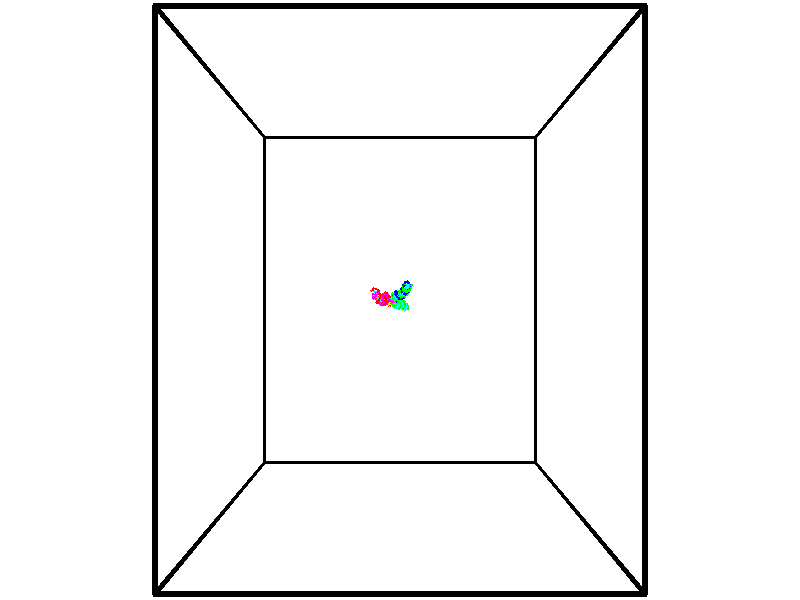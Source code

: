 // switches for output
#declare DRAW_BASES = 1; // possible values are 0, 1; only relevant for DNA ribbons
#declare DRAW_BASES_TYPE = 3; // possible values are 1, 2, 3; only relevant for DNA ribbons
#declare DRAW_FOG = 0; // set to 1 to enable fog

#include "colors.inc"

#include "transforms.inc"
background { rgb <1, 1, 1>}

#default {
   normal{
       ripples 0.25
       frequency 0.20
       turbulence 0.2
       lambda 5
   }
	finish {
		phong 0.1
		phong_size 40.
	}
}

// original window dimensions: 1024x640


// camera settings

camera {
	sky <-0, 1, 0>
	up <-0, 1, 0>
	right 1.6 * <1, 0, 0>
	location <44.88, 44.88, 200.277>
	look_at <44.88, 44.88, 44.88>
	direction <0, 0, -155.397>
	angle 67.0682
}


# declare cpy_camera_pos = <44.88, 44.88, 200.277>;
# if (DRAW_FOG = 1)
fog {
	fog_type 2
	up vnormalize(cpy_camera_pos)
	color rgbt<1,1,1,0.3>
	distance 1e-5
	fog_alt 3e-3
	fog_offset 71.808
}
# end


// LIGHTS

# declare lum = 6;
global_settings {
	ambient_light rgb lum * <0.05, 0.05, 0.05>
	max_trace_level 15
}# declare cpy_direct_light_amount = 0.25;
light_source
{	1000 * <-1, -1, 1>,
	rgb lum * cpy_direct_light_amount
	parallel
}

light_source
{	1000 * <1, 1, -1>,
	rgb lum * cpy_direct_light_amount
	parallel
}

// strand 0

// nucleotide -1

// particle -1
sphere {
	<38.062283, 46.704899, 56.499729> 0.250000
	pigment { color rgbt <1,0,0,0> }
	no_shadow
}
cylinder {
	<38.435783, 46.705009, 56.642895>,  <38.659885, 46.705074, 56.728794>, 0.100000
	pigment { color rgbt <1,0,0,0> }
	no_shadow
}
cylinder {
	<38.435783, 46.705009, 56.642895>,  <38.062283, 46.704899, 56.499729>, 0.100000
	pigment { color rgbt <1,0,0,0> }
	no_shadow
}

// particle -1
sphere {
	<38.435783, 46.705009, 56.642895> 0.100000
	pigment { color rgbt <1,0,0,0> }
	no_shadow
}
sphere {
	0, 1
	scale<0.080000,0.200000,0.300000>
	matrix <0.306747, -0.515874, -0.799863,
		0.184418, 0.856665, -0.481784,
		0.933754, 0.000277, 0.357916,
		38.715908, 46.705093, 56.750271>
	pigment { color rgbt <0,1,1,0> }
	no_shadow
}
cylinder {
	<38.539322, 47.142349, 56.081005>,  <38.062283, 46.704899, 56.499729>, 0.130000
	pigment { color rgbt <1,0,0,0> }
	no_shadow
}

// nucleotide -1

// particle -1
sphere {
	<38.539322, 47.142349, 56.081005> 0.250000
	pigment { color rgbt <1,0,0,0> }
	no_shadow
}
cylinder {
	<38.715149, 46.839012, 56.273544>,  <38.820644, 46.657009, 56.389069>, 0.100000
	pigment { color rgbt <1,0,0,0> }
	no_shadow
}
cylinder {
	<38.715149, 46.839012, 56.273544>,  <38.539322, 47.142349, 56.081005>, 0.100000
	pigment { color rgbt <1,0,0,0> }
	no_shadow
}

// particle -1
sphere {
	<38.715149, 46.839012, 56.273544> 0.100000
	pigment { color rgbt <1,0,0,0> }
	no_shadow
}
sphere {
	0, 1
	scale<0.080000,0.200000,0.300000>
	matrix <0.159684, -0.461378, -0.872715,
		0.883901, 0.460480, -0.081712,
		0.439568, -0.758346, 0.481344,
		38.847019, 46.611507, 56.417946>
	pigment { color rgbt <0,1,1,0> }
	no_shadow
}
cylinder {
	<39.199265, 47.099342, 55.816513>,  <38.539322, 47.142349, 56.081005>, 0.130000
	pigment { color rgbt <1,0,0,0> }
	no_shadow
}

// nucleotide -1

// particle -1
sphere {
	<39.199265, 47.099342, 55.816513> 0.250000
	pigment { color rgbt <1,0,0,0> }
	no_shadow
}
cylinder {
	<39.137009, 46.738853, 55.978291>,  <39.099655, 46.522560, 56.075356>, 0.100000
	pigment { color rgbt <1,0,0,0> }
	no_shadow
}
cylinder {
	<39.137009, 46.738853, 55.978291>,  <39.199265, 47.099342, 55.816513>, 0.100000
	pigment { color rgbt <1,0,0,0> }
	no_shadow
}

// particle -1
sphere {
	<39.137009, 46.738853, 55.978291> 0.100000
	pigment { color rgbt <1,0,0,0> }
	no_shadow
}
sphere {
	0, 1
	scale<0.080000,0.200000,0.300000>
	matrix <0.285575, -0.433002, -0.854960,
		0.945633, -0.017570, 0.324761,
		-0.155643, -0.901222, 0.404443,
		39.090317, 46.468487, 56.099625>
	pigment { color rgbt <0,1,1,0> }
	no_shadow
}
cylinder {
	<39.735378, 46.746666, 55.577911>,  <39.199265, 47.099342, 55.816513>, 0.130000
	pigment { color rgbt <1,0,0,0> }
	no_shadow
}

// nucleotide -1

// particle -1
sphere {
	<39.735378, 46.746666, 55.577911> 0.250000
	pigment { color rgbt <1,0,0,0> }
	no_shadow
}
cylinder {
	<39.502045, 46.439262, 55.683067>,  <39.362045, 46.254818, 55.746159>, 0.100000
	pigment { color rgbt <1,0,0,0> }
	no_shadow
}
cylinder {
	<39.502045, 46.439262, 55.683067>,  <39.735378, 46.746666, 55.577911>, 0.100000
	pigment { color rgbt <1,0,0,0> }
	no_shadow
}

// particle -1
sphere {
	<39.502045, 46.439262, 55.683067> 0.100000
	pigment { color rgbt <1,0,0,0> }
	no_shadow
}
sphere {
	0, 1
	scale<0.080000,0.200000,0.300000>
	matrix <0.358582, -0.534079, -0.765623,
		0.728793, -0.352348, 0.587121,
		-0.583335, -0.768512, 0.262887,
		39.327045, 46.208710, 55.761932>
	pigment { color rgbt <0,1,1,0> }
	no_shadow
}
cylinder {
	<40.196320, 46.022598, 55.545120>,  <39.735378, 46.746666, 55.577911>, 0.130000
	pigment { color rgbt <1,0,0,0> }
	no_shadow
}

// nucleotide -1

// particle -1
sphere {
	<40.196320, 46.022598, 55.545120> 0.250000
	pigment { color rgbt <1,0,0,0> }
	no_shadow
}
cylinder {
	<39.803314, 45.967159, 55.495392>,  <39.567513, 45.933895, 55.465553>, 0.100000
	pigment { color rgbt <1,0,0,0> }
	no_shadow
}
cylinder {
	<39.803314, 45.967159, 55.495392>,  <40.196320, 46.022598, 55.545120>, 0.100000
	pigment { color rgbt <1,0,0,0> }
	no_shadow
}

// particle -1
sphere {
	<39.803314, 45.967159, 55.495392> 0.100000
	pigment { color rgbt <1,0,0,0> }
	no_shadow
}
sphere {
	0, 1
	scale<0.080000,0.200000,0.300000>
	matrix <0.183786, -0.615127, -0.766708,
		0.029791, -0.776150, 0.629844,
		-0.982515, -0.138597, -0.124321,
		39.508560, 45.925579, 55.458096>
	pigment { color rgbt <0,1,1,0> }
	no_shadow
}
cylinder {
	<40.176804, 45.365276, 55.284859>,  <40.196320, 46.022598, 55.545120>, 0.130000
	pigment { color rgbt <1,0,0,0> }
	no_shadow
}

// nucleotide -1

// particle -1
sphere {
	<40.176804, 45.365276, 55.284859> 0.250000
	pigment { color rgbt <1,0,0,0> }
	no_shadow
}
cylinder {
	<39.812279, 45.482746, 55.169441>,  <39.593563, 45.553226, 55.100189>, 0.100000
	pigment { color rgbt <1,0,0,0> }
	no_shadow
}
cylinder {
	<39.812279, 45.482746, 55.169441>,  <40.176804, 45.365276, 55.284859>, 0.100000
	pigment { color rgbt <1,0,0,0> }
	no_shadow
}

// particle -1
sphere {
	<39.812279, 45.482746, 55.169441> 0.100000
	pigment { color rgbt <1,0,0,0> }
	no_shadow
}
sphere {
	0, 1
	scale<0.080000,0.200000,0.300000>
	matrix <0.024503, -0.660924, -0.750052,
		-0.410979, -0.690605, 0.595115,
		-0.911315, 0.293674, -0.288548,
		39.538883, 45.570847, 55.082878>
	pigment { color rgbt <0,1,1,0> }
	no_shadow
}
cylinder {
	<39.808308, 44.795212, 55.215500>,  <40.176804, 45.365276, 55.284859>, 0.130000
	pigment { color rgbt <1,0,0,0> }
	no_shadow
}

// nucleotide -1

// particle -1
sphere {
	<39.808308, 44.795212, 55.215500> 0.250000
	pigment { color rgbt <1,0,0,0> }
	no_shadow
}
cylinder {
	<39.625267, 45.072815, 54.993164>,  <39.515442, 45.239376, 54.859764>, 0.100000
	pigment { color rgbt <1,0,0,0> }
	no_shadow
}
cylinder {
	<39.625267, 45.072815, 54.993164>,  <39.808308, 44.795212, 55.215500>, 0.100000
	pigment { color rgbt <1,0,0,0> }
	no_shadow
}

// particle -1
sphere {
	<39.625267, 45.072815, 54.993164> 0.100000
	pigment { color rgbt <1,0,0,0> }
	no_shadow
}
sphere {
	0, 1
	scale<0.080000,0.200000,0.300000>
	matrix <0.228833, -0.512152, -0.827850,
		-0.859205, -0.506022, 0.075553,
		-0.457605, 0.694004, -0.555838,
		39.487984, 45.281017, 54.826412>
	pigment { color rgbt <0,1,1,0> }
	no_shadow
}
cylinder {
	<39.471066, 44.362877, 54.774963>,  <39.808308, 44.795212, 55.215500>, 0.130000
	pigment { color rgbt <1,0,0,0> }
	no_shadow
}

// nucleotide -1

// particle -1
sphere {
	<39.471066, 44.362877, 54.774963> 0.250000
	pigment { color rgbt <1,0,0,0> }
	no_shadow
}
cylinder {
	<39.421204, 44.708176, 54.579308>,  <39.391289, 44.915356, 54.461914>, 0.100000
	pigment { color rgbt <1,0,0,0> }
	no_shadow
}
cylinder {
	<39.421204, 44.708176, 54.579308>,  <39.471066, 44.362877, 54.774963>, 0.100000
	pigment { color rgbt <1,0,0,0> }
	no_shadow
}

// particle -1
sphere {
	<39.421204, 44.708176, 54.579308> 0.100000
	pigment { color rgbt <1,0,0,0> }
	no_shadow
}
sphere {
	0, 1
	scale<0.080000,0.200000,0.300000>
	matrix <0.149864, -0.470952, -0.869336,
		-0.980817, -0.181670, -0.070665,
		-0.124652, 0.863249, -0.489144,
		39.383808, 44.967152, 54.432564>
	pigment { color rgbt <0,1,1,0> }
	no_shadow
}
cylinder {
	<39.227604, 44.232334, 54.129745>,  <39.471066, 44.362877, 54.774963>, 0.130000
	pigment { color rgbt <1,0,0,0> }
	no_shadow
}

// nucleotide -1

// particle -1
sphere {
	<39.227604, 44.232334, 54.129745> 0.250000
	pigment { color rgbt <1,0,0,0> }
	no_shadow
}
cylinder {
	<39.370842, 44.598614, 54.056789>,  <39.456787, 44.818382, 54.013016>, 0.100000
	pigment { color rgbt <1,0,0,0> }
	no_shadow
}
cylinder {
	<39.370842, 44.598614, 54.056789>,  <39.227604, 44.232334, 54.129745>, 0.100000
	pigment { color rgbt <1,0,0,0> }
	no_shadow
}

// particle -1
sphere {
	<39.370842, 44.598614, 54.056789> 0.100000
	pigment { color rgbt <1,0,0,0> }
	no_shadow
}
sphere {
	0, 1
	scale<0.080000,0.200000,0.300000>
	matrix <0.095530, -0.230255, -0.968430,
		-0.928785, 0.329368, -0.169930,
		0.358097, 0.915696, -0.182393,
		39.478271, 44.873322, 54.002071>
	pigment { color rgbt <0,1,1,0> }
	no_shadow
}
cylinder {
	<39.160988, 44.330215, 53.426708>,  <39.227604, 44.232334, 54.129745>, 0.130000
	pigment { color rgbt <1,0,0,0> }
	no_shadow
}

// nucleotide -1

// particle -1
sphere {
	<39.160988, 44.330215, 53.426708> 0.250000
	pigment { color rgbt <1,0,0,0> }
	no_shadow
}
cylinder {
	<39.414444, 44.615044, 53.547676>,  <39.566517, 44.785942, 53.620255>, 0.100000
	pigment { color rgbt <1,0,0,0> }
	no_shadow
}
cylinder {
	<39.414444, 44.615044, 53.547676>,  <39.160988, 44.330215, 53.426708>, 0.100000
	pigment { color rgbt <1,0,0,0> }
	no_shadow
}

// particle -1
sphere {
	<39.414444, 44.615044, 53.547676> 0.100000
	pigment { color rgbt <1,0,0,0> }
	no_shadow
}
sphere {
	0, 1
	scale<0.080000,0.200000,0.300000>
	matrix <0.356121, 0.078553, -0.931132,
		-0.686786, 0.697701, -0.203809,
		0.633642, 0.712069, 0.302415,
		39.604538, 44.828663, 53.638401>
	pigment { color rgbt <0,1,1,0> }
	no_shadow
}
cylinder {
	<39.070751, 44.968292, 53.061398>,  <39.160988, 44.330215, 53.426708>, 0.130000
	pigment { color rgbt <1,0,0,0> }
	no_shadow
}

// nucleotide -1

// particle -1
sphere {
	<39.070751, 44.968292, 53.061398> 0.250000
	pigment { color rgbt <1,0,0,0> }
	no_shadow
}
cylinder {
	<39.444016, 44.963554, 53.205105>,  <39.667973, 44.960712, 53.291328>, 0.100000
	pigment { color rgbt <1,0,0,0> }
	no_shadow
}
cylinder {
	<39.444016, 44.963554, 53.205105>,  <39.070751, 44.968292, 53.061398>, 0.100000
	pigment { color rgbt <1,0,0,0> }
	no_shadow
}

// particle -1
sphere {
	<39.444016, 44.963554, 53.205105> 0.100000
	pigment { color rgbt <1,0,0,0> }
	no_shadow
}
sphere {
	0, 1
	scale<0.080000,0.200000,0.300000>
	matrix <0.357669, 0.130410, -0.924698,
		-0.035901, 0.991389, 0.125929,
		0.933158, -0.011843, 0.359271,
		39.723965, 44.960003, 53.312885>
	pigment { color rgbt <0,1,1,0> }
	no_shadow
}
cylinder {
	<39.323524, 45.452709, 52.613216>,  <39.070751, 44.968292, 53.061398>, 0.130000
	pigment { color rgbt <1,0,0,0> }
	no_shadow
}

// nucleotide -1

// particle -1
sphere {
	<39.323524, 45.452709, 52.613216> 0.250000
	pigment { color rgbt <1,0,0,0> }
	no_shadow
}
cylinder {
	<39.630890, 45.245602, 52.763657>,  <39.815308, 45.121338, 52.853920>, 0.100000
	pigment { color rgbt <1,0,0,0> }
	no_shadow
}
cylinder {
	<39.630890, 45.245602, 52.763657>,  <39.323524, 45.452709, 52.613216>, 0.100000
	pigment { color rgbt <1,0,0,0> }
	no_shadow
}

// particle -1
sphere {
	<39.630890, 45.245602, 52.763657> 0.100000
	pigment { color rgbt <1,0,0,0> }
	no_shadow
}
sphere {
	0, 1
	scale<0.080000,0.200000,0.300000>
	matrix <0.478123, 0.073851, -0.875182,
		0.425366, 0.852327, 0.304305,
		0.768415, -0.517769, 0.376104,
		39.861416, 45.090271, 52.876488>
	pigment { color rgbt <0,1,1,0> }
	no_shadow
}
cylinder {
	<39.876003, 45.755211, 52.386349>,  <39.323524, 45.452709, 52.613216>, 0.130000
	pigment { color rgbt <1,0,0,0> }
	no_shadow
}

// nucleotide -1

// particle -1
sphere {
	<39.876003, 45.755211, 52.386349> 0.250000
	pigment { color rgbt <1,0,0,0> }
	no_shadow
}
cylinder {
	<40.044991, 45.415356, 52.512608>,  <40.146385, 45.211441, 52.588364>, 0.100000
	pigment { color rgbt <1,0,0,0> }
	no_shadow
}
cylinder {
	<40.044991, 45.415356, 52.512608>,  <39.876003, 45.755211, 52.386349>, 0.100000
	pigment { color rgbt <1,0,0,0> }
	no_shadow
}

// particle -1
sphere {
	<40.044991, 45.415356, 52.512608> 0.100000
	pigment { color rgbt <1,0,0,0> }
	no_shadow
}
sphere {
	0, 1
	scale<0.080000,0.200000,0.300000>
	matrix <0.458767, -0.099901, -0.882923,
		0.781698, 0.517820, 0.347580,
		0.422471, -0.849637, 0.315651,
		40.171730, 45.160465, 52.607304>
	pigment { color rgbt <0,1,1,0> }
	no_shadow
}
cylinder {
	<40.588051, 45.789196, 52.140572>,  <39.876003, 45.755211, 52.386349>, 0.130000
	pigment { color rgbt <1,0,0,0> }
	no_shadow
}

// nucleotide -1

// particle -1
sphere {
	<40.588051, 45.789196, 52.140572> 0.250000
	pigment { color rgbt <1,0,0,0> }
	no_shadow
}
cylinder {
	<40.486084, 45.408348, 52.208096>,  <40.424904, 45.179840, 52.248608>, 0.100000
	pigment { color rgbt <1,0,0,0> }
	no_shadow
}
cylinder {
	<40.486084, 45.408348, 52.208096>,  <40.588051, 45.789196, 52.140572>, 0.100000
	pigment { color rgbt <1,0,0,0> }
	no_shadow
}

// particle -1
sphere {
	<40.486084, 45.408348, 52.208096> 0.100000
	pigment { color rgbt <1,0,0,0> }
	no_shadow
}
sphere {
	0, 1
	scale<0.080000,0.200000,0.300000>
	matrix <0.326922, -0.249153, -0.911617,
		0.910023, -0.177197, 0.374780,
		-0.254913, -0.952116, 0.168806,
		40.409611, 45.122715, 52.258736>
	pigment { color rgbt <0,1,1,0> }
	no_shadow
}
cylinder {
	<41.218044, 45.422424, 52.055363>,  <40.588051, 45.789196, 52.140572>, 0.130000
	pigment { color rgbt <1,0,0,0> }
	no_shadow
}

// nucleotide -1

// particle -1
sphere {
	<41.218044, 45.422424, 52.055363> 0.250000
	pigment { color rgbt <1,0,0,0> }
	no_shadow
}
cylinder {
	<40.911858, 45.174252, 51.987099>,  <40.728146, 45.025349, 51.946140>, 0.100000
	pigment { color rgbt <1,0,0,0> }
	no_shadow
}
cylinder {
	<40.911858, 45.174252, 51.987099>,  <41.218044, 45.422424, 52.055363>, 0.100000
	pigment { color rgbt <1,0,0,0> }
	no_shadow
}

// particle -1
sphere {
	<40.911858, 45.174252, 51.987099> 0.100000
	pigment { color rgbt <1,0,0,0> }
	no_shadow
}
sphere {
	0, 1
	scale<0.080000,0.200000,0.300000>
	matrix <0.363299, -0.197796, -0.910434,
		0.531108, -0.758906, 0.376809,
		-0.765465, -0.620434, -0.170659,
		40.682217, 44.988121, 51.935902>
	pigment { color rgbt <0,1,1,0> }
	no_shadow
}
cylinder {
	<41.513695, 44.824631, 51.690674>,  <41.218044, 45.422424, 52.055363>, 0.130000
	pigment { color rgbt <1,0,0,0> }
	no_shadow
}

// nucleotide -1

// particle -1
sphere {
	<41.513695, 44.824631, 51.690674> 0.250000
	pigment { color rgbt <1,0,0,0> }
	no_shadow
}
cylinder {
	<41.123489, 44.842525, 51.604538>,  <40.889366, 44.853264, 51.552856>, 0.100000
	pigment { color rgbt <1,0,0,0> }
	no_shadow
}
cylinder {
	<41.123489, 44.842525, 51.604538>,  <41.513695, 44.824631, 51.690674>, 0.100000
	pigment { color rgbt <1,0,0,0> }
	no_shadow
}

// particle -1
sphere {
	<41.123489, 44.842525, 51.604538> 0.100000
	pigment { color rgbt <1,0,0,0> }
	no_shadow
}
sphere {
	0, 1
	scale<0.080000,0.200000,0.300000>
	matrix <0.208095, -0.129196, -0.969539,
		-0.071194, -0.990610, 0.116723,
		-0.975514, 0.044736, -0.215339,
		40.830833, 44.855949, 51.539936>
	pigment { color rgbt <0,1,1,0> }
	no_shadow
}
cylinder {
	<41.450512, 44.292389, 51.277237>,  <41.513695, 44.824631, 51.690674>, 0.130000
	pigment { color rgbt <1,0,0,0> }
	no_shadow
}

// nucleotide -1

// particle -1
sphere {
	<41.450512, 44.292389, 51.277237> 0.250000
	pigment { color rgbt <1,0,0,0> }
	no_shadow
}
cylinder {
	<41.122559, 44.500286, 51.181190>,  <40.925785, 44.625023, 51.123562>, 0.100000
	pigment { color rgbt <1,0,0,0> }
	no_shadow
}
cylinder {
	<41.122559, 44.500286, 51.181190>,  <41.450512, 44.292389, 51.277237>, 0.100000
	pigment { color rgbt <1,0,0,0> }
	no_shadow
}

// particle -1
sphere {
	<41.122559, 44.500286, 51.181190> 0.100000
	pigment { color rgbt <1,0,0,0> }
	no_shadow
}
sphere {
	0, 1
	scale<0.080000,0.200000,0.300000>
	matrix <0.186120, -0.154650, -0.970280,
		-0.541431, -0.840208, 0.030061,
		-0.819886, 0.519744, -0.240112,
		40.876595, 44.656208, 51.109158>
	pigment { color rgbt <0,1,1,0> }
	no_shadow
}
cylinder {
	<41.226776, 43.995155, 50.773315>,  <41.450512, 44.292389, 51.277237>, 0.130000
	pigment { color rgbt <1,0,0,0> }
	no_shadow
}

// nucleotide -1

// particle -1
sphere {
	<41.226776, 43.995155, 50.773315> 0.250000
	pigment { color rgbt <1,0,0,0> }
	no_shadow
}
cylinder {
	<41.029549, 44.335327, 50.699936>,  <40.911213, 44.539429, 50.655910>, 0.100000
	pigment { color rgbt <1,0,0,0> }
	no_shadow
}
cylinder {
	<41.029549, 44.335327, 50.699936>,  <41.226776, 43.995155, 50.773315>, 0.100000
	pigment { color rgbt <1,0,0,0> }
	no_shadow
}

// particle -1
sphere {
	<41.029549, 44.335327, 50.699936> 0.100000
	pigment { color rgbt <1,0,0,0> }
	no_shadow
}
sphere {
	0, 1
	scale<0.080000,0.200000,0.300000>
	matrix <0.026595, -0.196027, -0.980238,
		-0.869584, -0.488203, 0.074037,
		-0.493068, 0.850430, -0.183445,
		40.881630, 44.590458, 50.644901>
	pigment { color rgbt <0,1,1,0> }
	no_shadow
}
cylinder {
	<40.676086, 43.818455, 50.322376>,  <41.226776, 43.995155, 50.773315>, 0.130000
	pigment { color rgbt <1,0,0,0> }
	no_shadow
}

// nucleotide -1

// particle -1
sphere {
	<40.676086, 43.818455, 50.322376> 0.250000
	pigment { color rgbt <1,0,0,0> }
	no_shadow
}
cylinder {
	<40.774872, 44.204906, 50.292423>,  <40.834145, 44.436775, 50.274452>, 0.100000
	pigment { color rgbt <1,0,0,0> }
	no_shadow
}
cylinder {
	<40.774872, 44.204906, 50.292423>,  <40.676086, 43.818455, 50.322376>, 0.100000
	pigment { color rgbt <1,0,0,0> }
	no_shadow
}

// particle -1
sphere {
	<40.774872, 44.204906, 50.292423> 0.100000
	pigment { color rgbt <1,0,0,0> }
	no_shadow
}
sphere {
	0, 1
	scale<0.080000,0.200000,0.300000>
	matrix <-0.038233, -0.067499, -0.996987,
		-0.968270, 0.249083, 0.020268,
		0.246965, 0.966127, -0.074881,
		40.848961, 44.494743, 50.269958>
	pigment { color rgbt <0,1,1,0> }
	no_shadow
}
cylinder {
	<40.282593, 43.956379, 49.771175>,  <40.676086, 43.818455, 50.322376>, 0.130000
	pigment { color rgbt <1,0,0,0> }
	no_shadow
}

// nucleotide -1

// particle -1
sphere {
	<40.282593, 43.956379, 49.771175> 0.250000
	pigment { color rgbt <1,0,0,0> }
	no_shadow
}
cylinder {
	<40.526749, 44.270573, 49.812023>,  <40.673244, 44.459091, 49.836533>, 0.100000
	pigment { color rgbt <1,0,0,0> }
	no_shadow
}
cylinder {
	<40.526749, 44.270573, 49.812023>,  <40.282593, 43.956379, 49.771175>, 0.100000
	pigment { color rgbt <1,0,0,0> }
	no_shadow
}

// particle -1
sphere {
	<40.526749, 44.270573, 49.812023> 0.100000
	pigment { color rgbt <1,0,0,0> }
	no_shadow
}
sphere {
	0, 1
	scale<0.080000,0.200000,0.300000>
	matrix <0.079399, 0.067600, -0.994548,
		-0.788109, 0.615174, -0.021105,
		0.610393, 0.785488, 0.102120,
		40.709866, 44.506218, 49.842659>
	pigment { color rgbt <0,1,1,0> }
	no_shadow
}
cylinder {
	<40.004688, 44.381721, 49.323456>,  <40.282593, 43.956379, 49.771175>, 0.130000
	pigment { color rgbt <1,0,0,0> }
	no_shadow
}

// nucleotide -1

// particle -1
sphere {
	<40.004688, 44.381721, 49.323456> 0.250000
	pigment { color rgbt <1,0,0,0> }
	no_shadow
}
cylinder {
	<40.343185, 44.578640, 49.404953>,  <40.546284, 44.696793, 49.453850>, 0.100000
	pigment { color rgbt <1,0,0,0> }
	no_shadow
}
cylinder {
	<40.343185, 44.578640, 49.404953>,  <40.004688, 44.381721, 49.323456>, 0.100000
	pigment { color rgbt <1,0,0,0> }
	no_shadow
}

// particle -1
sphere {
	<40.343185, 44.578640, 49.404953> 0.100000
	pigment { color rgbt <1,0,0,0> }
	no_shadow
}
sphere {
	0, 1
	scale<0.080000,0.200000,0.300000>
	matrix <0.145846, 0.153757, -0.977286,
		-0.512441, 0.856740, 0.058317,
		0.846247, 0.492296, 0.203743,
		40.597061, 44.726330, 49.466076>
	pigment { color rgbt <0,1,1,0> }
	no_shadow
}
cylinder {
	<39.914909, 45.034248, 49.002949>,  <40.004688, 44.381721, 49.323456>, 0.130000
	pigment { color rgbt <1,0,0,0> }
	no_shadow
}

// nucleotide -1

// particle -1
sphere {
	<39.914909, 45.034248, 49.002949> 0.250000
	pigment { color rgbt <1,0,0,0> }
	no_shadow
}
cylinder {
	<40.303513, 44.960224, 49.062180>,  <40.536674, 44.915810, 49.097717>, 0.100000
	pigment { color rgbt <1,0,0,0> }
	no_shadow
}
cylinder {
	<40.303513, 44.960224, 49.062180>,  <39.914909, 45.034248, 49.002949>, 0.100000
	pigment { color rgbt <1,0,0,0> }
	no_shadow
}

// particle -1
sphere {
	<40.303513, 44.960224, 49.062180> 0.100000
	pigment { color rgbt <1,0,0,0> }
	no_shadow
}
sphere {
	0, 1
	scale<0.080000,0.200000,0.300000>
	matrix <0.185110, 0.202260, -0.961678,
		0.148014, 0.961688, 0.230753,
		0.971507, -0.185057, 0.148081,
		40.594963, 44.904709, 49.106606>
	pigment { color rgbt <0,1,1,0> }
	no_shadow
}
cylinder {
	<40.234516, 45.577599, 48.799427>,  <39.914909, 45.034248, 49.002949>, 0.130000
	pigment { color rgbt <1,0,0,0> }
	no_shadow
}

// nucleotide -1

// particle -1
sphere {
	<40.234516, 45.577599, 48.799427> 0.250000
	pigment { color rgbt <1,0,0,0> }
	no_shadow
}
cylinder {
	<40.528511, 45.308331, 48.766846>,  <40.704906, 45.146770, 48.747299>, 0.100000
	pigment { color rgbt <1,0,0,0> }
	no_shadow
}
cylinder {
	<40.528511, 45.308331, 48.766846>,  <40.234516, 45.577599, 48.799427>, 0.100000
	pigment { color rgbt <1,0,0,0> }
	no_shadow
}

// particle -1
sphere {
	<40.528511, 45.308331, 48.766846> 0.100000
	pigment { color rgbt <1,0,0,0> }
	no_shadow
}
sphere {
	0, 1
	scale<0.080000,0.200000,0.300000>
	matrix <0.026090, 0.148106, -0.988627,
		0.677578, 0.724504, 0.126419,
		0.734988, -0.673170, -0.081451,
		40.749008, 45.106380, 48.742409>
	pigment { color rgbt <0,1,1,0> }
	no_shadow
}
cylinder {
	<40.843353, 45.819912, 48.501244>,  <40.234516, 45.577599, 48.799427>, 0.130000
	pigment { color rgbt <1,0,0,0> }
	no_shadow
}

// nucleotide -1

// particle -1
sphere {
	<40.843353, 45.819912, 48.501244> 0.250000
	pigment { color rgbt <1,0,0,0> }
	no_shadow
}
cylinder {
	<40.910156, 45.431679, 48.431862>,  <40.950237, 45.198738, 48.390232>, 0.100000
	pigment { color rgbt <1,0,0,0> }
	no_shadow
}
cylinder {
	<40.910156, 45.431679, 48.431862>,  <40.843353, 45.819912, 48.501244>, 0.100000
	pigment { color rgbt <1,0,0,0> }
	no_shadow
}

// particle -1
sphere {
	<40.910156, 45.431679, 48.431862> 0.100000
	pigment { color rgbt <1,0,0,0> }
	no_shadow
}
sphere {
	0, 1
	scale<0.080000,0.200000,0.300000>
	matrix <0.081735, 0.188945, -0.978580,
		0.982561, 0.149256, 0.110886,
		0.167010, -0.970578, -0.173451,
		40.960258, 45.140507, 48.379826>
	pigment { color rgbt <0,1,1,0> }
	no_shadow
}
cylinder {
	<41.411648, 45.782906, 48.043037>,  <40.843353, 45.819912, 48.501244>, 0.130000
	pigment { color rgbt <1,0,0,0> }
	no_shadow
}

// nucleotide -1

// particle -1
sphere {
	<41.411648, 45.782906, 48.043037> 0.250000
	pigment { color rgbt <1,0,0,0> }
	no_shadow
}
cylinder {
	<41.199165, 45.446056, 48.005814>,  <41.071678, 45.243946, 47.983479>, 0.100000
	pigment { color rgbt <1,0,0,0> }
	no_shadow
}
cylinder {
	<41.199165, 45.446056, 48.005814>,  <41.411648, 45.782906, 48.043037>, 0.100000
	pigment { color rgbt <1,0,0,0> }
	no_shadow
}

// particle -1
sphere {
	<41.199165, 45.446056, 48.005814> 0.100000
	pigment { color rgbt <1,0,0,0> }
	no_shadow
}
sphere {
	0, 1
	scale<0.080000,0.200000,0.300000>
	matrix <0.161452, 0.007207, -0.986854,
		0.831719, -0.539245, 0.132134,
		-0.531203, -0.842119, -0.093057,
		41.039803, 45.193420, 47.977898>
	pigment { color rgbt <0,1,1,0> }
	no_shadow
}
cylinder {
	<41.791367, 45.269306, 47.649910>,  <41.411648, 45.782906, 48.043037>, 0.130000
	pigment { color rgbt <1,0,0,0> }
	no_shadow
}

// nucleotide -1

// particle -1
sphere {
	<41.791367, 45.269306, 47.649910> 0.250000
	pigment { color rgbt <1,0,0,0> }
	no_shadow
}
cylinder {
	<41.408844, 45.160595, 47.606804>,  <41.179329, 45.095367, 47.580940>, 0.100000
	pigment { color rgbt <1,0,0,0> }
	no_shadow
}
cylinder {
	<41.408844, 45.160595, 47.606804>,  <41.791367, 45.269306, 47.649910>, 0.100000
	pigment { color rgbt <1,0,0,0> }
	no_shadow
}

// particle -1
sphere {
	<41.408844, 45.160595, 47.606804> 0.100000
	pigment { color rgbt <1,0,0,0> }
	no_shadow
}
sphere {
	0, 1
	scale<0.080000,0.200000,0.300000>
	matrix <0.097698, 0.050360, -0.993941,
		0.275561, -0.961041, -0.021607,
		-0.956306, -0.271780, -0.107769,
		41.121952, 45.079060, 47.574474>
	pigment { color rgbt <0,1,1,0> }
	no_shadow
}
cylinder {
	<41.805752, 44.713760, 47.111721>,  <41.791367, 45.269306, 47.649910>, 0.130000
	pigment { color rgbt <1,0,0,0> }
	no_shadow
}

// nucleotide -1

// particle -1
sphere {
	<41.805752, 44.713760, 47.111721> 0.250000
	pigment { color rgbt <1,0,0,0> }
	no_shadow
}
cylinder {
	<41.440483, 44.876286, 47.124561>,  <41.221321, 44.973801, 47.132267>, 0.100000
	pigment { color rgbt <1,0,0,0> }
	no_shadow
}
cylinder {
	<41.440483, 44.876286, 47.124561>,  <41.805752, 44.713760, 47.111721>, 0.100000
	pigment { color rgbt <1,0,0,0> }
	no_shadow
}

// particle -1
sphere {
	<41.440483, 44.876286, 47.124561> 0.100000
	pigment { color rgbt <1,0,0,0> }
	no_shadow
}
sphere {
	0, 1
	scale<0.080000,0.200000,0.300000>
	matrix <-0.023945, 0.025150, -0.999397,
		-0.406873, -0.913389, -0.013237,
		-0.913171, 0.406311, 0.032104,
		41.166531, 44.998180, 47.134193>
	pigment { color rgbt <0,1,1,0> }
	no_shadow
}
cylinder {
	<41.476608, 44.494400, 46.474178>,  <41.805752, 44.713760, 47.111721>, 0.130000
	pigment { color rgbt <1,0,0,0> }
	no_shadow
}

// nucleotide -1

// particle -1
sphere {
	<41.476608, 44.494400, 46.474178> 0.250000
	pigment { color rgbt <1,0,0,0> }
	no_shadow
}
cylinder {
	<41.213280, 44.771431, 46.592129>,  <41.055283, 44.937649, 46.662899>, 0.100000
	pigment { color rgbt <1,0,0,0> }
	no_shadow
}
cylinder {
	<41.213280, 44.771431, 46.592129>,  <41.476608, 44.494400, 46.474178>, 0.100000
	pigment { color rgbt <1,0,0,0> }
	no_shadow
}

// particle -1
sphere {
	<41.213280, 44.771431, 46.592129> 0.100000
	pigment { color rgbt <1,0,0,0> }
	no_shadow
}
sphere {
	0, 1
	scale<0.080000,0.200000,0.300000>
	matrix <-0.166579, 0.247986, -0.954335,
		-0.734075, -0.677378, -0.047885,
		-0.658320, 0.692577, 0.294877,
		41.015785, 44.979202, 46.680592>
	pigment { color rgbt <0,1,1,0> }
	no_shadow
}
cylinder {
	<40.961323, 44.291199, 46.011314>,  <41.476608, 44.494400, 46.474178>, 0.130000
	pigment { color rgbt <1,0,0,0> }
	no_shadow
}

// nucleotide -1

// particle -1
sphere {
	<40.961323, 44.291199, 46.011314> 0.250000
	pigment { color rgbt <1,0,0,0> }
	no_shadow
}
cylinder {
	<40.866356, 44.660484, 46.132187>,  <40.809376, 44.882053, 46.204708>, 0.100000
	pigment { color rgbt <1,0,0,0> }
	no_shadow
}
cylinder {
	<40.866356, 44.660484, 46.132187>,  <40.961323, 44.291199, 46.011314>, 0.100000
	pigment { color rgbt <1,0,0,0> }
	no_shadow
}

// particle -1
sphere {
	<40.866356, 44.660484, 46.132187> 0.100000
	pigment { color rgbt <1,0,0,0> }
	no_shadow
}
sphere {
	0, 1
	scale<0.080000,0.200000,0.300000>
	matrix <-0.249952, 0.242538, -0.937390,
		-0.938699, -0.298085, 0.173175,
		-0.237421, 0.923212, 0.302177,
		40.795128, 44.937447, 46.222839>
	pigment { color rgbt <0,1,1,0> }
	no_shadow
}
cylinder {
	<40.334484, 44.459831, 45.600456>,  <40.961323, 44.291199, 46.011314>, 0.130000
	pigment { color rgbt <1,0,0,0> }
	no_shadow
}

// nucleotide -1

// particle -1
sphere {
	<40.334484, 44.459831, 45.600456> 0.250000
	pigment { color rgbt <1,0,0,0> }
	no_shadow
}
cylinder {
	<40.502411, 44.799911, 45.727524>,  <40.603165, 45.003960, 45.803764>, 0.100000
	pigment { color rgbt <1,0,0,0> }
	no_shadow
}
cylinder {
	<40.502411, 44.799911, 45.727524>,  <40.334484, 44.459831, 45.600456>, 0.100000
	pigment { color rgbt <1,0,0,0> }
	no_shadow
}

// particle -1
sphere {
	<40.502411, 44.799911, 45.727524> 0.100000
	pigment { color rgbt <1,0,0,0> }
	no_shadow
}
sphere {
	0, 1
	scale<0.080000,0.200000,0.300000>
	matrix <0.104826, 0.302243, -0.947450,
		-0.901536, 0.431053, 0.037762,
		0.419814, 0.850202, 0.317668,
		40.628357, 45.054974, 45.822823>
	pigment { color rgbt <0,1,1,0> }
	no_shadow
}
cylinder {
	<40.017399, 44.836960, 45.143360>,  <40.334484, 44.459831, 45.600456>, 0.130000
	pigment { color rgbt <1,0,0,0> }
	no_shadow
}

// nucleotide -1

// particle -1
sphere {
	<40.017399, 44.836960, 45.143360> 0.250000
	pigment { color rgbt <1,0,0,0> }
	no_shadow
}
cylinder {
	<40.329887, 45.027550, 45.304691>,  <40.517380, 45.141903, 45.401489>, 0.100000
	pigment { color rgbt <1,0,0,0> }
	no_shadow
}
cylinder {
	<40.329887, 45.027550, 45.304691>,  <40.017399, 44.836960, 45.143360>, 0.100000
	pigment { color rgbt <1,0,0,0> }
	no_shadow
}

// particle -1
sphere {
	<40.329887, 45.027550, 45.304691> 0.100000
	pigment { color rgbt <1,0,0,0> }
	no_shadow
}
sphere {
	0, 1
	scale<0.080000,0.200000,0.300000>
	matrix <0.263587, 0.333899, -0.905005,
		-0.565878, 0.813319, 0.135257,
		0.781220, 0.476470, 0.403326,
		40.564255, 45.170490, 45.425690>
	pigment { color rgbt <0,1,1,0> }
	no_shadow
}
cylinder {
	<40.059074, 45.474339, 44.769768>,  <40.017399, 44.836960, 45.143360>, 0.130000
	pigment { color rgbt <1,0,0,0> }
	no_shadow
}

// nucleotide -1

// particle -1
sphere {
	<40.059074, 45.474339, 44.769768> 0.250000
	pigment { color rgbt <1,0,0,0> }
	no_shadow
}
cylinder {
	<40.424873, 45.426968, 44.924515>,  <40.644352, 45.398544, 45.017365>, 0.100000
	pigment { color rgbt <1,0,0,0> }
	no_shadow
}
cylinder {
	<40.424873, 45.426968, 44.924515>,  <40.059074, 45.474339, 44.769768>, 0.100000
	pigment { color rgbt <1,0,0,0> }
	no_shadow
}

// particle -1
sphere {
	<40.424873, 45.426968, 44.924515> 0.100000
	pigment { color rgbt <1,0,0,0> }
	no_shadow
}
sphere {
	0, 1
	scale<0.080000,0.200000,0.300000>
	matrix <0.403094, 0.348780, -0.846090,
		-0.034735, 0.929693, 0.366695,
		0.914499, -0.118424, 0.386868,
		40.699223, 45.391441, 45.040577>
	pigment { color rgbt <0,1,1,0> }
	no_shadow
}
cylinder {
	<40.394680, 46.175854, 44.675140>,  <40.059074, 45.474339, 44.769768>, 0.130000
	pigment { color rgbt <1,0,0,0> }
	no_shadow
}

// nucleotide -1

// particle -1
sphere {
	<40.394680, 46.175854, 44.675140> 0.250000
	pigment { color rgbt <1,0,0,0> }
	no_shadow
}
cylinder {
	<40.653671, 45.871849, 44.697613>,  <40.809067, 45.689445, 44.711094>, 0.100000
	pigment { color rgbt <1,0,0,0> }
	no_shadow
}
cylinder {
	<40.653671, 45.871849, 44.697613>,  <40.394680, 46.175854, 44.675140>, 0.100000
	pigment { color rgbt <1,0,0,0> }
	no_shadow
}

// particle -1
sphere {
	<40.653671, 45.871849, 44.697613> 0.100000
	pigment { color rgbt <1,0,0,0> }
	no_shadow
}
sphere {
	0, 1
	scale<0.080000,0.200000,0.300000>
	matrix <0.365329, 0.244851, -0.898099,
		0.668808, 0.602025, 0.436189,
		0.647480, -0.760009, 0.056179,
		40.847916, 45.643845, 44.714466>
	pigment { color rgbt <0,1,1,0> }
	no_shadow
}
cylinder {
	<41.077103, 46.519848, 44.297173>,  <40.394680, 46.175854, 44.675140>, 0.130000
	pigment { color rgbt <1,0,0,0> }
	no_shadow
}

// nucleotide -1

// particle -1
sphere {
	<41.077103, 46.519848, 44.297173> 0.250000
	pigment { color rgbt <1,0,0,0> }
	no_shadow
}
cylinder {
	<41.108879, 46.121231, 44.306942>,  <41.127945, 45.882061, 44.312801>, 0.100000
	pigment { color rgbt <1,0,0,0> }
	no_shadow
}
cylinder {
	<41.108879, 46.121231, 44.306942>,  <41.077103, 46.519848, 44.297173>, 0.100000
	pigment { color rgbt <1,0,0,0> }
	no_shadow
}

// particle -1
sphere {
	<41.108879, 46.121231, 44.306942> 0.100000
	pigment { color rgbt <1,0,0,0> }
	no_shadow
}
sphere {
	0, 1
	scale<0.080000,0.200000,0.300000>
	matrix <0.227208, -0.005751, -0.973829,
		0.970601, 0.082907, 0.225966,
		0.079437, -0.996541, 0.024419,
		41.132710, 45.822269, 44.314266>
	pigment { color rgbt <0,1,1,0> }
	no_shadow
}
cylinder {
	<41.467697, 46.337368, 43.638893>,  <41.077103, 46.519848, 44.297173>, 0.130000
	pigment { color rgbt <1,0,0,0> }
	no_shadow
}

// nucleotide -1

// particle -1
sphere {
	<41.467697, 46.337368, 43.638893> 0.250000
	pigment { color rgbt <1,0,0,0> }
	no_shadow
}
cylinder {
	<41.360031, 45.973518, 43.765469>,  <41.295433, 45.755207, 43.841415>, 0.100000
	pigment { color rgbt <1,0,0,0> }
	no_shadow
}
cylinder {
	<41.360031, 45.973518, 43.765469>,  <41.467697, 46.337368, 43.638893>, 0.100000
	pigment { color rgbt <1,0,0,0> }
	no_shadow
}

// particle -1
sphere {
	<41.360031, 45.973518, 43.765469> 0.100000
	pigment { color rgbt <1,0,0,0> }
	no_shadow
}
sphere {
	0, 1
	scale<0.080000,0.200000,0.300000>
	matrix <0.345346, -0.397872, -0.849961,
		0.899048, -0.119497, 0.421227,
		-0.269162, -0.909625, 0.316438,
		41.279282, 45.700630, 43.860401>
	pigment { color rgbt <0,1,1,0> }
	no_shadow
}
cylinder {
	<41.942261, 45.840652, 43.431892>,  <41.467697, 46.337368, 43.638893>, 0.130000
	pigment { color rgbt <1,0,0,0> }
	no_shadow
}

// nucleotide -1

// particle -1
sphere {
	<41.942261, 45.840652, 43.431892> 0.250000
	pigment { color rgbt <1,0,0,0> }
	no_shadow
}
cylinder {
	<41.613747, 45.612701, 43.442673>,  <41.416637, 45.475929, 43.449142>, 0.100000
	pigment { color rgbt <1,0,0,0> }
	no_shadow
}
cylinder {
	<41.613747, 45.612701, 43.442673>,  <41.942261, 45.840652, 43.431892>, 0.100000
	pigment { color rgbt <1,0,0,0> }
	no_shadow
}

// particle -1
sphere {
	<41.613747, 45.612701, 43.442673> 0.100000
	pigment { color rgbt <1,0,0,0> }
	no_shadow
}
sphere {
	0, 1
	scale<0.080000,0.200000,0.300000>
	matrix <0.243337, -0.392637, -0.886918,
		0.516020, -0.721855, 0.461140,
		-0.821287, -0.569879, 0.026955,
		41.367359, 45.441738, 43.450760>
	pigment { color rgbt <0,1,1,0> }
	no_shadow
}
cylinder {
	<42.137714, 45.315193, 43.026016>,  <41.942261, 45.840652, 43.431892>, 0.130000
	pigment { color rgbt <1,0,0,0> }
	no_shadow
}

// nucleotide -1

// particle -1
sphere {
	<42.137714, 45.315193, 43.026016> 0.250000
	pigment { color rgbt <1,0,0,0> }
	no_shadow
}
cylinder {
	<41.739967, 45.274197, 43.036880>,  <41.501320, 45.249599, 43.043400>, 0.100000
	pigment { color rgbt <1,0,0,0> }
	no_shadow
}
cylinder {
	<41.739967, 45.274197, 43.036880>,  <42.137714, 45.315193, 43.026016>, 0.100000
	pigment { color rgbt <1,0,0,0> }
	no_shadow
}

// particle -1
sphere {
	<41.739967, 45.274197, 43.036880> 0.100000
	pigment { color rgbt <1,0,0,0> }
	no_shadow
}
sphere {
	0, 1
	scale<0.080000,0.200000,0.300000>
	matrix <0.018609, -0.420871, -0.906930,
		0.104382, -0.901312, 0.420406,
		-0.994363, -0.102491, 0.027159,
		41.441658, 45.243450, 43.045029>
	pigment { color rgbt <0,1,1,0> }
	no_shadow
}
cylinder {
	<41.902382, 44.577866, 42.878769>,  <42.137714, 45.315193, 43.026016>, 0.130000
	pigment { color rgbt <1,0,0,0> }
	no_shadow
}

// nucleotide -1

// particle -1
sphere {
	<41.902382, 44.577866, 42.878769> 0.250000
	pigment { color rgbt <1,0,0,0> }
	no_shadow
}
cylinder {
	<41.588860, 44.807346, 42.783676>,  <41.400745, 44.945034, 42.726620>, 0.100000
	pigment { color rgbt <1,0,0,0> }
	no_shadow
}
cylinder {
	<41.588860, 44.807346, 42.783676>,  <41.902382, 44.577866, 42.878769>, 0.100000
	pigment { color rgbt <1,0,0,0> }
	no_shadow
}

// particle -1
sphere {
	<41.588860, 44.807346, 42.783676> 0.100000
	pigment { color rgbt <1,0,0,0> }
	no_shadow
}
sphere {
	0, 1
	scale<0.080000,0.200000,0.300000>
	matrix <-0.018855, -0.404622, -0.914290,
		-0.620718, -0.712144, 0.327963,
		-0.783807, 0.573700, -0.237729,
		41.353718, 44.979458, 42.712357>
	pigment { color rgbt <0,1,1,0> }
	no_shadow
}
cylinder {
	<41.570442, 44.144341, 42.385590>,  <41.902382, 44.577866, 42.878769>, 0.130000
	pigment { color rgbt <1,0,0,0> }
	no_shadow
}

// nucleotide -1

// particle -1
sphere {
	<41.570442, 44.144341, 42.385590> 0.250000
	pigment { color rgbt <1,0,0,0> }
	no_shadow
}
cylinder {
	<41.412125, 44.509216, 42.343155>,  <41.317135, 44.728142, 42.317696>, 0.100000
	pigment { color rgbt <1,0,0,0> }
	no_shadow
}
cylinder {
	<41.412125, 44.509216, 42.343155>,  <41.570442, 44.144341, 42.385590>, 0.100000
	pigment { color rgbt <1,0,0,0> }
	no_shadow
}

// particle -1
sphere {
	<41.412125, 44.509216, 42.343155> 0.100000
	pigment { color rgbt <1,0,0,0> }
	no_shadow
}
sphere {
	0, 1
	scale<0.080000,0.200000,0.300000>
	matrix <-0.108864, -0.161307, -0.980881,
		-0.911863, -0.376681, 0.163150,
		-0.395797, 0.912190, -0.106083,
		41.293385, 44.782875, 42.311329>
	pigment { color rgbt <0,1,1,0> }
	no_shadow
}
cylinder {
	<41.030670, 44.057442, 42.008659>,  <41.570442, 44.144341, 42.385590>, 0.130000
	pigment { color rgbt <1,0,0,0> }
	no_shadow
}

// nucleotide -1

// particle -1
sphere {
	<41.030670, 44.057442, 42.008659> 0.250000
	pigment { color rgbt <1,0,0,0> }
	no_shadow
}
cylinder {
	<41.098969, 44.447514, 41.952278>,  <41.139950, 44.681557, 41.918449>, 0.100000
	pigment { color rgbt <1,0,0,0> }
	no_shadow
}
cylinder {
	<41.098969, 44.447514, 41.952278>,  <41.030670, 44.057442, 42.008659>, 0.100000
	pigment { color rgbt <1,0,0,0> }
	no_shadow
}

// particle -1
sphere {
	<41.098969, 44.447514, 41.952278> 0.100000
	pigment { color rgbt <1,0,0,0> }
	no_shadow
}
sphere {
	0, 1
	scale<0.080000,0.200000,0.300000>
	matrix <-0.018514, -0.139855, -0.989999,
		-0.985141, 0.171650, -0.005825,
		0.170748, 0.975181, -0.140955,
		41.150192, 44.740067, 41.909992>
	pigment { color rgbt <0,1,1,0> }
	no_shadow
}
cylinder {
	<40.604912, 44.331459, 41.441330>,  <41.030670, 44.057442, 42.008659>, 0.130000
	pigment { color rgbt <1,0,0,0> }
	no_shadow
}

// nucleotide -1

// particle -1
sphere {
	<40.604912, 44.331459, 41.441330> 0.250000
	pigment { color rgbt <1,0,0,0> }
	no_shadow
}
cylinder {
	<40.915649, 44.581585, 41.471001>,  <41.102093, 44.731659, 41.488804>, 0.100000
	pigment { color rgbt <1,0,0,0> }
	no_shadow
}
cylinder {
	<40.915649, 44.581585, 41.471001>,  <40.604912, 44.331459, 41.441330>, 0.100000
	pigment { color rgbt <1,0,0,0> }
	no_shadow
}

// particle -1
sphere {
	<40.915649, 44.581585, 41.471001> 0.100000
	pigment { color rgbt <1,0,0,0> }
	no_shadow
}
sphere {
	0, 1
	scale<0.080000,0.200000,0.300000>
	matrix <0.139926, -0.056563, -0.988545,
		-0.613953, 0.778322, -0.131438,
		0.776841, 0.625312, 0.074181,
		41.148701, 44.769180, 41.493256>
	pigment { color rgbt <0,1,1,0> }
	no_shadow
}
cylinder {
	<40.452759, 44.803268, 40.839657>,  <40.604912, 44.331459, 41.441330>, 0.130000
	pigment { color rgbt <1,0,0,0> }
	no_shadow
}

// nucleotide -1

// particle -1
sphere {
	<40.452759, 44.803268, 40.839657> 0.250000
	pigment { color rgbt <1,0,0,0> }
	no_shadow
}
cylinder {
	<40.837906, 44.826191, 40.945179>,  <41.068996, 44.839943, 41.008492>, 0.100000
	pigment { color rgbt <1,0,0,0> }
	no_shadow
}
cylinder {
	<40.837906, 44.826191, 40.945179>,  <40.452759, 44.803268, 40.839657>, 0.100000
	pigment { color rgbt <1,0,0,0> }
	no_shadow
}

// particle -1
sphere {
	<40.837906, 44.826191, 40.945179> 0.100000
	pigment { color rgbt <1,0,0,0> }
	no_shadow
}
sphere {
	0, 1
	scale<0.080000,0.200000,0.300000>
	matrix <0.265193, -0.017967, -0.964028,
		-0.050507, 0.998195, -0.032497,
		0.962872, 0.057308, 0.263807,
		41.126766, 44.843384, 41.024323>
	pigment { color rgbt <0,1,1,0> }
	no_shadow
}
cylinder {
	<40.685196, 45.400539, 40.490467>,  <40.452759, 44.803268, 40.839657>, 0.130000
	pigment { color rgbt <1,0,0,0> }
	no_shadow
}

// nucleotide -1

// particle -1
sphere {
	<40.685196, 45.400539, 40.490467> 0.250000
	pigment { color rgbt <1,0,0,0> }
	no_shadow
}
cylinder {
	<41.012825, 45.186516, 40.573257>,  <41.209404, 45.058102, 40.622932>, 0.100000
	pigment { color rgbt <1,0,0,0> }
	no_shadow
}
cylinder {
	<41.012825, 45.186516, 40.573257>,  <40.685196, 45.400539, 40.490467>, 0.100000
	pigment { color rgbt <1,0,0,0> }
	no_shadow
}

// particle -1
sphere {
	<41.012825, 45.186516, 40.573257> 0.100000
	pigment { color rgbt <1,0,0,0> }
	no_shadow
}
sphere {
	0, 1
	scale<0.080000,0.200000,0.300000>
	matrix <0.291223, 0.076949, -0.953555,
		0.494278, 0.841306, 0.218847,
		0.819072, -0.535055, 0.206974,
		41.258545, 45.026001, 40.635349>
	pigment { color rgbt <0,1,1,0> }
	no_shadow
}
cylinder {
	<41.192837, 45.637299, 40.096764>,  <40.685196, 45.400539, 40.490467>, 0.130000
	pigment { color rgbt <1,0,0,0> }
	no_shadow
}

// nucleotide -1

// particle -1
sphere {
	<41.192837, 45.637299, 40.096764> 0.250000
	pigment { color rgbt <1,0,0,0> }
	no_shadow
}
cylinder {
	<41.348946, 45.278160, 40.178314>,  <41.442612, 45.062679, 40.227245>, 0.100000
	pigment { color rgbt <1,0,0,0> }
	no_shadow
}
cylinder {
	<41.348946, 45.278160, 40.178314>,  <41.192837, 45.637299, 40.096764>, 0.100000
	pigment { color rgbt <1,0,0,0> }
	no_shadow
}

// particle -1
sphere {
	<41.348946, 45.278160, 40.178314> 0.100000
	pigment { color rgbt <1,0,0,0> }
	no_shadow
}
sphere {
	0, 1
	scale<0.080000,0.200000,0.300000>
	matrix <0.358826, -0.055599, -0.931747,
		0.847898, 0.436790, 0.300471,
		0.390272, -0.897844, 0.203874,
		41.466026, 45.008808, 40.239475>
	pigment { color rgbt <0,1,1,0> }
	no_shadow
}
cylinder {
	<41.903671, 45.633205, 39.765217>,  <41.192837, 45.637299, 40.096764>, 0.130000
	pigment { color rgbt <1,0,0,0> }
	no_shadow
}

// nucleotide -1

// particle -1
sphere {
	<41.903671, 45.633205, 39.765217> 0.250000
	pigment { color rgbt <1,0,0,0> }
	no_shadow
}
cylinder {
	<41.808998, 45.251606, 39.838825>,  <41.752193, 45.022644, 39.882988>, 0.100000
	pigment { color rgbt <1,0,0,0> }
	no_shadow
}
cylinder {
	<41.808998, 45.251606, 39.838825>,  <41.903671, 45.633205, 39.765217>, 0.100000
	pigment { color rgbt <1,0,0,0> }
	no_shadow
}

// particle -1
sphere {
	<41.808998, 45.251606, 39.838825> 0.100000
	pigment { color rgbt <1,0,0,0> }
	no_shadow
}
sphere {
	0, 1
	scale<0.080000,0.200000,0.300000>
	matrix <0.382420, -0.265585, -0.884997,
		0.893160, -0.139092, 0.427689,
		-0.236684, -0.954001, 0.184018,
		41.737991, 44.965405, 39.894032>
	pigment { color rgbt <0,1,1,0> }
	no_shadow
}
cylinder {
	<42.512997, 45.198967, 39.620396>,  <41.903671, 45.633205, 39.765217>, 0.130000
	pigment { color rgbt <1,0,0,0> }
	no_shadow
}

// nucleotide -1

// particle -1
sphere {
	<42.512997, 45.198967, 39.620396> 0.250000
	pigment { color rgbt <1,0,0,0> }
	no_shadow
}
cylinder {
	<42.202927, 44.946625, 39.606972>,  <42.016884, 44.795219, 39.598915>, 0.100000
	pigment { color rgbt <1,0,0,0> }
	no_shadow
}
cylinder {
	<42.202927, 44.946625, 39.606972>,  <42.512997, 45.198967, 39.620396>, 0.100000
	pigment { color rgbt <1,0,0,0> }
	no_shadow
}

// particle -1
sphere {
	<42.202927, 44.946625, 39.606972> 0.100000
	pigment { color rgbt <1,0,0,0> }
	no_shadow
}
sphere {
	0, 1
	scale<0.080000,0.200000,0.300000>
	matrix <0.257095, -0.266493, -0.928916,
		0.577064, -0.728702, 0.368768,
		-0.775177, -0.630852, -0.033562,
		41.970375, 44.757370, 39.596905>
	pigment { color rgbt <0,1,1,0> }
	no_shadow
}
cylinder {
	<42.738766, 44.548145, 39.248791>,  <42.512997, 45.198967, 39.620396>, 0.130000
	pigment { color rgbt <1,0,0,0> }
	no_shadow
}

// nucleotide -1

// particle -1
sphere {
	<42.738766, 44.548145, 39.248791> 0.250000
	pigment { color rgbt <1,0,0,0> }
	no_shadow
}
cylinder {
	<42.339745, 44.520988, 39.242130>,  <42.100330, 44.504692, 39.238132>, 0.100000
	pigment { color rgbt <1,0,0,0> }
	no_shadow
}
cylinder {
	<42.339745, 44.520988, 39.242130>,  <42.738766, 44.548145, 39.248791>, 0.100000
	pigment { color rgbt <1,0,0,0> }
	no_shadow
}

// particle -1
sphere {
	<42.339745, 44.520988, 39.242130> 0.100000
	pigment { color rgbt <1,0,0,0> }
	no_shadow
}
sphere {
	0, 1
	scale<0.080000,0.200000,0.300000>
	matrix <0.035589, -0.288209, -0.956906,
		0.060170, -0.955158, 0.289920,
		-0.997553, -0.067895, -0.016652,
		42.040478, 44.500622, 39.237133>
	pigment { color rgbt <0,1,1,0> }
	no_shadow
}
cylinder {
	<42.697289, 43.948860, 38.854240>,  <42.738766, 44.548145, 39.248791>, 0.130000
	pigment { color rgbt <1,0,0,0> }
	no_shadow
}

// nucleotide -1

// particle -1
sphere {
	<42.697289, 43.948860, 38.854240> 0.250000
	pigment { color rgbt <1,0,0,0> }
	no_shadow
}
cylinder {
	<42.354897, 44.154537, 38.832718>,  <42.149460, 44.277943, 38.819805>, 0.100000
	pigment { color rgbt <1,0,0,0> }
	no_shadow
}
cylinder {
	<42.354897, 44.154537, 38.832718>,  <42.697289, 43.948860, 38.854240>, 0.100000
	pigment { color rgbt <1,0,0,0> }
	no_shadow
}

// particle -1
sphere {
	<42.354897, 44.154537, 38.832718> 0.100000
	pigment { color rgbt <1,0,0,0> }
	no_shadow
}
sphere {
	0, 1
	scale<0.080000,0.200000,0.300000>
	matrix <-0.086378, -0.244839, -0.965708,
		-0.509735, -0.821984, 0.253993,
		-0.855984, 0.514195, -0.053802,
		42.098103, 44.308796, 38.816578>
	pigment { color rgbt <0,1,1,0> }
	no_shadow
}
cylinder {
	<42.257587, 43.597992, 38.327530>,  <42.697289, 43.948860, 38.854240>, 0.130000
	pigment { color rgbt <1,0,0,0> }
	no_shadow
}

// nucleotide -1

// particle -1
sphere {
	<42.257587, 43.597992, 38.327530> 0.250000
	pigment { color rgbt <1,0,0,0> }
	no_shadow
}
cylinder {
	<42.095612, 43.962475, 38.357803>,  <41.998425, 44.181164, 38.375969>, 0.100000
	pigment { color rgbt <1,0,0,0> }
	no_shadow
}
cylinder {
	<42.095612, 43.962475, 38.357803>,  <42.257587, 43.597992, 38.327530>, 0.100000
	pigment { color rgbt <1,0,0,0> }
	no_shadow
}

// particle -1
sphere {
	<42.095612, 43.962475, 38.357803> 0.100000
	pigment { color rgbt <1,0,0,0> }
	no_shadow
}
sphere {
	0, 1
	scale<0.080000,0.200000,0.300000>
	matrix <0.013334, 0.088653, -0.995973,
		-0.914245, -0.402303, -0.048049,
		-0.404943, 0.911204, 0.075686,
		41.974129, 44.235836, 38.380508>
	pigment { color rgbt <0,1,1,0> }
	no_shadow
}
cylinder {
	<41.720474, 43.636528, 37.886276>,  <42.257587, 43.597992, 38.327530>, 0.130000
	pigment { color rgbt <1,0,0,0> }
	no_shadow
}

// nucleotide -1

// particle -1
sphere {
	<41.720474, 43.636528, 37.886276> 0.250000
	pigment { color rgbt <1,0,0,0> }
	no_shadow
}
cylinder {
	<41.802513, 44.022945, 37.949135>,  <41.851738, 44.254795, 37.986851>, 0.100000
	pigment { color rgbt <1,0,0,0> }
	no_shadow
}
cylinder {
	<41.802513, 44.022945, 37.949135>,  <41.720474, 43.636528, 37.886276>, 0.100000
	pigment { color rgbt <1,0,0,0> }
	no_shadow
}

// particle -1
sphere {
	<41.802513, 44.022945, 37.949135> 0.100000
	pigment { color rgbt <1,0,0,0> }
	no_shadow
}
sphere {
	0, 1
	scale<0.080000,0.200000,0.300000>
	matrix <0.105839, 0.137724, -0.984799,
		-0.973002, 0.218613, -0.073998,
		0.205098, 0.966044, 0.157144,
		41.864044, 44.312759, 37.996277>
	pigment { color rgbt <0,1,1,0> }
	no_shadow
}
cylinder {
	<41.404594, 43.956852, 37.346249>,  <41.720474, 43.636528, 37.886276>, 0.130000
	pigment { color rgbt <1,0,0,0> }
	no_shadow
}

// nucleotide -1

// particle -1
sphere {
	<41.404594, 43.956852, 37.346249> 0.250000
	pigment { color rgbt <1,0,0,0> }
	no_shadow
}
cylinder {
	<41.685150, 44.205448, 37.485847>,  <41.853485, 44.354607, 37.569607>, 0.100000
	pigment { color rgbt <1,0,0,0> }
	no_shadow
}
cylinder {
	<41.685150, 44.205448, 37.485847>,  <41.404594, 43.956852, 37.346249>, 0.100000
	pigment { color rgbt <1,0,0,0> }
	no_shadow
}

// particle -1
sphere {
	<41.685150, 44.205448, 37.485847> 0.100000
	pigment { color rgbt <1,0,0,0> }
	no_shadow
}
sphere {
	0, 1
	scale<0.080000,0.200000,0.300000>
	matrix <0.272974, 0.218091, -0.936974,
		-0.658433, 0.752454, -0.016683,
		0.701392, 0.621489, 0.348999,
		41.895569, 44.391895, 37.590546>
	pigment { color rgbt <0,1,1,0> }
	no_shadow
}
cylinder {
	<41.344212, 44.628490, 37.006840>,  <41.404594, 43.956852, 37.346249>, 0.130000
	pigment { color rgbt <1,0,0,0> }
	no_shadow
}

// nucleotide -1

// particle -1
sphere {
	<41.344212, 44.628490, 37.006840> 0.250000
	pigment { color rgbt <1,0,0,0> }
	no_shadow
}
cylinder {
	<41.716286, 44.615974, 37.153145>,  <41.939529, 44.608463, 37.240929>, 0.100000
	pigment { color rgbt <1,0,0,0> }
	no_shadow
}
cylinder {
	<41.716286, 44.615974, 37.153145>,  <41.344212, 44.628490, 37.006840>, 0.100000
	pigment { color rgbt <1,0,0,0> }
	no_shadow
}

// particle -1
sphere {
	<41.716286, 44.615974, 37.153145> 0.100000
	pigment { color rgbt <1,0,0,0> }
	no_shadow
}
sphere {
	0, 1
	scale<0.080000,0.200000,0.300000>
	matrix <0.359325, 0.281615, -0.889707,
		-0.075163, 0.959017, 0.273197,
		0.930181, -0.031293, 0.365766,
		41.995338, 44.606586, 37.262875>
	pigment { color rgbt <0,1,1,0> }
	no_shadow
}
cylinder {
	<41.733856, 45.200462, 36.718437>,  <41.344212, 44.628490, 37.006840>, 0.130000
	pigment { color rgbt <1,0,0,0> }
	no_shadow
}

// nucleotide -1

// particle -1
sphere {
	<41.733856, 45.200462, 36.718437> 0.250000
	pigment { color rgbt <1,0,0,0> }
	no_shadow
}
cylinder {
	<42.013351, 44.940907, 36.838909>,  <42.181049, 44.785172, 36.911194>, 0.100000
	pigment { color rgbt <1,0,0,0> }
	no_shadow
}
cylinder {
	<42.013351, 44.940907, 36.838909>,  <41.733856, 45.200462, 36.718437>, 0.100000
	pigment { color rgbt <1,0,0,0> }
	no_shadow
}

// particle -1
sphere {
	<42.013351, 44.940907, 36.838909> 0.100000
	pigment { color rgbt <1,0,0,0> }
	no_shadow
}
sphere {
	0, 1
	scale<0.080000,0.200000,0.300000>
	matrix <0.480337, 0.113566, -0.869701,
		0.530139, 0.752357, 0.391040,
		0.698734, -0.648893, 0.301179,
		42.222973, 44.746239, 36.929264>
	pigment { color rgbt <0,1,1,0> }
	no_shadow
}
cylinder {
	<42.278839, 45.634289, 36.497044>,  <41.733856, 45.200462, 36.718437>, 0.130000
	pigment { color rgbt <1,0,0,0> }
	no_shadow
}

// nucleotide -1

// particle -1
sphere {
	<42.278839, 45.634289, 36.497044> 0.250000
	pigment { color rgbt <1,0,0,0> }
	no_shadow
}
cylinder {
	<42.404739, 45.261326, 36.568089>,  <42.480278, 45.037548, 36.610714>, 0.100000
	pigment { color rgbt <1,0,0,0> }
	no_shadow
}
cylinder {
	<42.404739, 45.261326, 36.568089>,  <42.278839, 45.634289, 36.497044>, 0.100000
	pigment { color rgbt <1,0,0,0> }
	no_shadow
}

// particle -1
sphere {
	<42.404739, 45.261326, 36.568089> 0.100000
	pigment { color rgbt <1,0,0,0> }
	no_shadow
}
sphere {
	0, 1
	scale<0.080000,0.200000,0.300000>
	matrix <0.555042, 0.029006, -0.831317,
		0.769976, 0.360236, 0.526656,
		0.314746, -0.932410, 0.177612,
		42.499165, 44.981602, 36.621372>
	pigment { color rgbt <0,1,1,0> }
	no_shadow
}
cylinder {
	<42.968422, 45.706112, 36.416252>,  <42.278839, 45.634289, 36.497044>, 0.130000
	pigment { color rgbt <1,0,0,0> }
	no_shadow
}

// nucleotide -1

// particle -1
sphere {
	<42.968422, 45.706112, 36.416252> 0.250000
	pigment { color rgbt <1,0,0,0> }
	no_shadow
}
cylinder {
	<42.880539, 45.319107, 36.366211>,  <42.827808, 45.086903, 36.336185>, 0.100000
	pigment { color rgbt <1,0,0,0> }
	no_shadow
}
cylinder {
	<42.880539, 45.319107, 36.366211>,  <42.968422, 45.706112, 36.416252>, 0.100000
	pigment { color rgbt <1,0,0,0> }
	no_shadow
}

// particle -1
sphere {
	<42.880539, 45.319107, 36.366211> 0.100000
	pigment { color rgbt <1,0,0,0> }
	no_shadow
}
sphere {
	0, 1
	scale<0.080000,0.200000,0.300000>
	matrix <0.660987, -0.053317, -0.748501,
		0.717513, -0.247144, 0.651226,
		-0.219709, -0.967511, -0.125104,
		42.814625, 45.028854, 36.328678>
	pigment { color rgbt <0,1,1,0> }
	no_shadow
}
cylinder {
	<43.587944, 45.467319, 36.153072>,  <42.968422, 45.706112, 36.416252>, 0.130000
	pigment { color rgbt <1,0,0,0> }
	no_shadow
}

// nucleotide -1

// particle -1
sphere {
	<43.587944, 45.467319, 36.153072> 0.250000
	pigment { color rgbt <1,0,0,0> }
	no_shadow
}
cylinder {
	<43.319504, 45.178314, 36.086613>,  <43.158440, 45.004913, 36.046738>, 0.100000
	pigment { color rgbt <1,0,0,0> }
	no_shadow
}
cylinder {
	<43.319504, 45.178314, 36.086613>,  <43.587944, 45.467319, 36.153072>, 0.100000
	pigment { color rgbt <1,0,0,0> }
	no_shadow
}

// particle -1
sphere {
	<43.319504, 45.178314, 36.086613> 0.100000
	pigment { color rgbt <1,0,0,0> }
	no_shadow
}
sphere {
	0, 1
	scale<0.080000,0.200000,0.300000>
	matrix <0.549807, -0.334697, -0.765304,
		0.497329, -0.604945, 0.621856,
		-0.671100, -0.722509, -0.166149,
		43.118176, 44.961563, 36.036770>
	pigment { color rgbt <0,1,1,0> }
	no_shadow
}
cylinder {
	<43.999046, 44.932030, 35.929146>,  <43.587944, 45.467319, 36.153072>, 0.130000
	pigment { color rgbt <1,0,0,0> }
	no_shadow
}

// nucleotide -1

// particle -1
sphere {
	<43.999046, 44.932030, 35.929146> 0.250000
	pigment { color rgbt <1,0,0,0> }
	no_shadow
}
cylinder {
	<43.628075, 44.844883, 35.807549>,  <43.405491, 44.792595, 35.734592>, 0.100000
	pigment { color rgbt <1,0,0,0> }
	no_shadow
}
cylinder {
	<43.628075, 44.844883, 35.807549>,  <43.999046, 44.932030, 35.929146>, 0.100000
	pigment { color rgbt <1,0,0,0> }
	no_shadow
}

// particle -1
sphere {
	<43.628075, 44.844883, 35.807549> 0.100000
	pigment { color rgbt <1,0,0,0> }
	no_shadow
}
sphere {
	0, 1
	scale<0.080000,0.200000,0.300000>
	matrix <0.369189, -0.403377, -0.837249,
		0.059784, -0.888719, 0.454537,
		-0.927429, -0.217864, -0.303990,
		43.349846, 44.779526, 35.716351>
	pigment { color rgbt <0,1,1,0> }
	no_shadow
}
cylinder {
	<43.997581, 44.169418, 35.728142>,  <43.999046, 44.932030, 35.929146>, 0.130000
	pigment { color rgbt <1,0,0,0> }
	no_shadow
}

// nucleotide -1

// particle -1
sphere {
	<43.997581, 44.169418, 35.728142> 0.250000
	pigment { color rgbt <1,0,0,0> }
	no_shadow
}
cylinder {
	<43.712006, 44.373676, 35.536507>,  <43.540661, 44.496231, 35.421524>, 0.100000
	pigment { color rgbt <1,0,0,0> }
	no_shadow
}
cylinder {
	<43.712006, 44.373676, 35.536507>,  <43.997581, 44.169418, 35.728142>, 0.100000
	pigment { color rgbt <1,0,0,0> }
	no_shadow
}

// particle -1
sphere {
	<43.712006, 44.373676, 35.536507> 0.100000
	pigment { color rgbt <1,0,0,0> }
	no_shadow
}
sphere {
	0, 1
	scale<0.080000,0.200000,0.300000>
	matrix <0.311788, -0.380798, -0.870506,
		-0.626959, -0.770865, 0.112653,
		-0.713940, 0.510648, -0.479091,
		43.497822, 44.526871, 35.392780>
	pigment { color rgbt <0,1,1,0> }
	no_shadow
}
cylinder {
	<43.990845, 43.813274, 35.105076>,  <43.997581, 44.169418, 35.728142>, 0.130000
	pigment { color rgbt <1,0,0,0> }
	no_shadow
}

// nucleotide -1

// particle -1
sphere {
	<43.990845, 43.813274, 35.105076> 0.250000
	pigment { color rgbt <1,0,0,0> }
	no_shadow
}
cylinder {
	<43.763283, 44.134457, 35.033962>,  <43.626743, 44.327164, 34.991295>, 0.100000
	pigment { color rgbt <1,0,0,0> }
	no_shadow
}
cylinder {
	<43.763283, 44.134457, 35.033962>,  <43.990845, 43.813274, 35.105076>, 0.100000
	pigment { color rgbt <1,0,0,0> }
	no_shadow
}

// particle -1
sphere {
	<43.763283, 44.134457, 35.033962> 0.100000
	pigment { color rgbt <1,0,0,0> }
	no_shadow
}
sphere {
	0, 1
	scale<0.080000,0.200000,0.300000>
	matrix <0.209768, -0.067352, -0.975429,
		-0.795199, -0.592223, -0.130117,
		-0.568908, 0.802954, -0.177788,
		43.592609, 44.375343, 34.980625>
	pigment { color rgbt <0,1,1,0> }
	no_shadow
}
cylinder {
	<43.620670, 43.688515, 34.553757>,  <43.990845, 43.813274, 35.105076>, 0.130000
	pigment { color rgbt <1,0,0,0> }
	no_shadow
}

// nucleotide -1

// particle -1
sphere {
	<43.620670, 43.688515, 34.553757> 0.250000
	pigment { color rgbt <1,0,0,0> }
	no_shadow
}
cylinder {
	<43.620461, 44.087540, 34.581684>,  <43.620335, 44.326954, 34.598442>, 0.100000
	pigment { color rgbt <1,0,0,0> }
	no_shadow
}
cylinder {
	<43.620461, 44.087540, 34.581684>,  <43.620670, 43.688515, 34.553757>, 0.100000
	pigment { color rgbt <1,0,0,0> }
	no_shadow
}

// particle -1
sphere {
	<43.620461, 44.087540, 34.581684> 0.100000
	pigment { color rgbt <1,0,0,0> }
	no_shadow
}
sphere {
	0, 1
	scale<0.080000,0.200000,0.300000>
	matrix <0.246463, 0.067798, -0.966778,
		-0.969152, 0.016701, -0.245897,
		-0.000525, 0.997559, 0.069822,
		43.620304, 44.386806, 34.602631>
	pigment { color rgbt <0,1,1,0> }
	no_shadow
}
cylinder {
	<43.246166, 43.945827, 33.989502>,  <43.620670, 43.688515, 34.553757>, 0.130000
	pigment { color rgbt <1,0,0,0> }
	no_shadow
}

// nucleotide -1

// particle -1
sphere {
	<43.246166, 43.945827, 33.989502> 0.250000
	pigment { color rgbt <1,0,0,0> }
	no_shadow
}
cylinder {
	<43.494179, 44.239334, 34.100601>,  <43.642986, 44.415440, 34.167259>, 0.100000
	pigment { color rgbt <1,0,0,0> }
	no_shadow
}
cylinder {
	<43.494179, 44.239334, 34.100601>,  <43.246166, 43.945827, 33.989502>, 0.100000
	pigment { color rgbt <1,0,0,0> }
	no_shadow
}

// particle -1
sphere {
	<43.494179, 44.239334, 34.100601> 0.100000
	pigment { color rgbt <1,0,0,0> }
	no_shadow
}
sphere {
	0, 1
	scale<0.080000,0.200000,0.300000>
	matrix <0.151210, 0.235608, -0.960013,
		-0.769865, 0.637239, 0.035133,
		0.620035, 0.733768, 0.277743,
		43.680191, 44.459465, 34.183926>
	pigment { color rgbt <0,1,1,0> }
	no_shadow
}
cylinder {
	<43.033424, 44.375904, 33.548706>,  <43.246166, 43.945827, 33.989502>, 0.130000
	pigment { color rgbt <1,0,0,0> }
	no_shadow
}

// nucleotide -1

// particle -1
sphere {
	<43.033424, 44.375904, 33.548706> 0.250000
	pigment { color rgbt <1,0,0,0> }
	no_shadow
}
cylinder {
	<43.393341, 44.491135, 33.679787>,  <43.609291, 44.560272, 33.758434>, 0.100000
	pigment { color rgbt <1,0,0,0> }
	no_shadow
}
cylinder {
	<43.393341, 44.491135, 33.679787>,  <43.033424, 44.375904, 33.548706>, 0.100000
	pigment { color rgbt <1,0,0,0> }
	no_shadow
}

// particle -1
sphere {
	<43.393341, 44.491135, 33.679787> 0.100000
	pigment { color rgbt <1,0,0,0> }
	no_shadow
}
sphere {
	0, 1
	scale<0.080000,0.200000,0.300000>
	matrix <0.227001, 0.332338, -0.915435,
		-0.372627, 0.898088, 0.233639,
		0.899788, 0.288080, 0.327705,
		43.663277, 44.577560, 33.778099>
	pigment { color rgbt <0,1,1,0> }
	no_shadow
}
cylinder {
	<43.104061, 45.114052, 33.333782>,  <43.033424, 44.375904, 33.548706>, 0.130000
	pigment { color rgbt <1,0,0,0> }
	no_shadow
}

// nucleotide -1

// particle -1
sphere {
	<43.104061, 45.114052, 33.333782> 0.250000
	pigment { color rgbt <1,0,0,0> }
	no_shadow
}
cylinder {
	<43.464920, 44.958759, 33.409050>,  <43.681435, 44.865585, 33.454212>, 0.100000
	pigment { color rgbt <1,0,0,0> }
	no_shadow
}
cylinder {
	<43.464920, 44.958759, 33.409050>,  <43.104061, 45.114052, 33.333782>, 0.100000
	pigment { color rgbt <1,0,0,0> }
	no_shadow
}

// particle -1
sphere {
	<43.464920, 44.958759, 33.409050> 0.100000
	pigment { color rgbt <1,0,0,0> }
	no_shadow
}
sphere {
	0, 1
	scale<0.080000,0.200000,0.300000>
	matrix <0.309517, 0.278561, -0.909177,
		0.300553, 0.878453, 0.371467,
		0.902146, -0.388231, 0.188174,
		43.735565, 44.842289, 33.465504>
	pigment { color rgbt <0,1,1,0> }
	no_shadow
}
cylinder {
	<43.510216, 45.600418, 33.231873>,  <43.104061, 45.114052, 33.333782>, 0.130000
	pigment { color rgbt <1,0,0,0> }
	no_shadow
}

// nucleotide -1

// particle -1
sphere {
	<43.510216, 45.600418, 33.231873> 0.250000
	pigment { color rgbt <1,0,0,0> }
	no_shadow
}
cylinder {
	<43.729424, 45.267891, 33.194817>,  <43.860950, 45.068375, 33.172585>, 0.100000
	pigment { color rgbt <1,0,0,0> }
	no_shadow
}
cylinder {
	<43.729424, 45.267891, 33.194817>,  <43.510216, 45.600418, 33.231873>, 0.100000
	pigment { color rgbt <1,0,0,0> }
	no_shadow
}

// particle -1
sphere {
	<43.729424, 45.267891, 33.194817> 0.100000
	pigment { color rgbt <1,0,0,0> }
	no_shadow
}
sphere {
	0, 1
	scale<0.080000,0.200000,0.300000>
	matrix <0.363252, 0.336291, -0.868882,
		0.753471, 0.442516, 0.486273,
		0.548024, -0.831317, -0.092640,
		43.893829, 45.018497, 33.167023>
	pigment { color rgbt <0,1,1,0> }
	no_shadow
}
// strand 1

// nucleotide -1

// particle -1
sphere {
	<47.128307, 42.750519, 33.386024> 0.250000
	pigment { color rgbt <0,1,0,0> }
	no_shadow
}
cylinder {
	<46.781746, 42.905350, 33.259834>,  <46.573811, 42.998249, 33.184120>, 0.100000
	pigment { color rgbt <0,1,0,0> }
	no_shadow
}
cylinder {
	<46.781746, 42.905350, 33.259834>,  <47.128307, 42.750519, 33.386024>, 0.100000
	pigment { color rgbt <0,1,0,0> }
	no_shadow
}

// particle -1
sphere {
	<46.781746, 42.905350, 33.259834> 0.100000
	pigment { color rgbt <0,1,0,0> }
	no_shadow
}
sphere {
	0, 1
	scale<0.080000,0.200000,0.300000>
	matrix <-0.170553, 0.364398, 0.915492,
		0.469322, 0.846987, -0.249697,
		-0.866399, 0.387074, -0.315477,
		46.521828, 43.021473, 33.165192>
	pigment { color rgbt <0,1,1,0> }
	no_shadow
}
cylinder {
	<47.110813, 43.521160, 33.448330>,  <47.128307, 42.750519, 33.386024>, 0.130000
	pigment { color rgbt <0,1,0,0> }
	no_shadow
}

// nucleotide -1

// particle -1
sphere {
	<47.110813, 43.521160, 33.448330> 0.250000
	pigment { color rgbt <0,1,0,0> }
	no_shadow
}
cylinder {
	<46.742760, 43.367435, 33.478409>,  <46.521927, 43.275200, 33.496456>, 0.100000
	pigment { color rgbt <0,1,0,0> }
	no_shadow
}
cylinder {
	<46.742760, 43.367435, 33.478409>,  <47.110813, 43.521160, 33.448330>, 0.100000
	pigment { color rgbt <0,1,0,0> }
	no_shadow
}

// particle -1
sphere {
	<46.742760, 43.367435, 33.478409> 0.100000
	pigment { color rgbt <0,1,0,0> }
	no_shadow
}
sphere {
	0, 1
	scale<0.080000,0.200000,0.300000>
	matrix <-0.070422, 0.351294, 0.933613,
		-0.385211, 0.853756, -0.350302,
		-0.920137, -0.384307, 0.075199,
		46.466717, 43.252144, 33.500969>
	pigment { color rgbt <0,1,1,0> }
	no_shadow
}
cylinder {
	<46.764114, 43.997215, 33.708443>,  <47.110813, 43.521160, 33.448330>, 0.130000
	pigment { color rgbt <0,1,0,0> }
	no_shadow
}

// nucleotide -1

// particle -1
sphere {
	<46.764114, 43.997215, 33.708443> 0.250000
	pigment { color rgbt <0,1,0,0> }
	no_shadow
}
cylinder {
	<46.510712, 43.693016, 33.765446>,  <46.358669, 43.510494, 33.799648>, 0.100000
	pigment { color rgbt <0,1,0,0> }
	no_shadow
}
cylinder {
	<46.510712, 43.693016, 33.765446>,  <46.764114, 43.997215, 33.708443>, 0.100000
	pigment { color rgbt <0,1,0,0> }
	no_shadow
}

// particle -1
sphere {
	<46.510712, 43.693016, 33.765446> 0.100000
	pigment { color rgbt <0,1,0,0> }
	no_shadow
}
sphere {
	0, 1
	scale<0.080000,0.200000,0.300000>
	matrix <-0.317310, 0.423333, 0.848589,
		-0.705679, 0.492370, -0.509499,
		-0.633508, -0.760500, 0.142503,
		46.320660, 43.464867, 33.808197>
	pigment { color rgbt <0,1,1,0> }
	no_shadow
}
cylinder {
	<46.101059, 44.323948, 33.978992>,  <46.764114, 43.997215, 33.708443>, 0.130000
	pigment { color rgbt <0,1,0,0> }
	no_shadow
}

// nucleotide -1

// particle -1
sphere {
	<46.101059, 44.323948, 33.978992> 0.250000
	pigment { color rgbt <0,1,0,0> }
	no_shadow
}
cylinder {
	<46.086784, 43.939739, 34.089355>,  <46.078220, 43.709213, 34.155571>, 0.100000
	pigment { color rgbt <0,1,0,0> }
	no_shadow
}
cylinder {
	<46.086784, 43.939739, 34.089355>,  <46.101059, 44.323948, 33.978992>, 0.100000
	pigment { color rgbt <0,1,0,0> }
	no_shadow
}

// particle -1
sphere {
	<46.086784, 43.939739, 34.089355> 0.100000
	pigment { color rgbt <0,1,0,0> }
	no_shadow
}
sphere {
	0, 1
	scale<0.080000,0.200000,0.300000>
	matrix <-0.351492, 0.270503, 0.896260,
		-0.935511, -0.064997, -0.347269,
		-0.035683, -0.960522, 0.275904,
		46.076080, 43.651581, 34.172127>
	pigment { color rgbt <0,1,1,0> }
	no_shadow
}
cylinder {
	<45.369057, 44.168167, 34.289238>,  <46.101059, 44.323948, 33.978992>, 0.130000
	pigment { color rgbt <0,1,0,0> }
	no_shadow
}

// nucleotide -1

// particle -1
sphere {
	<45.369057, 44.168167, 34.289238> 0.250000
	pigment { color rgbt <0,1,0,0> }
	no_shadow
}
cylinder {
	<45.607773, 43.889221, 34.447994>,  <45.751003, 43.721851, 34.543247>, 0.100000
	pigment { color rgbt <0,1,0,0> }
	no_shadow
}
cylinder {
	<45.607773, 43.889221, 34.447994>,  <45.369057, 44.168167, 34.289238>, 0.100000
	pigment { color rgbt <0,1,0,0> }
	no_shadow
}

// particle -1
sphere {
	<45.607773, 43.889221, 34.447994> 0.100000
	pigment { color rgbt <0,1,0,0> }
	no_shadow
}
sphere {
	0, 1
	scale<0.080000,0.200000,0.300000>
	matrix <-0.413393, 0.156711, 0.896966,
		-0.687712, -0.699371, -0.194763,
		0.596791, -0.697368, 0.396887,
		45.786812, 43.680012, 34.567059>
	pigment { color rgbt <0,1,1,0> }
	no_shadow
}
cylinder {
	<44.921223, 43.631268, 34.695080>,  <45.369057, 44.168167, 34.289238>, 0.130000
	pigment { color rgbt <0,1,0,0> }
	no_shadow
}

// nucleotide -1

// particle -1
sphere {
	<44.921223, 43.631268, 34.695080> 0.250000
	pigment { color rgbt <0,1,0,0> }
	no_shadow
}
cylinder {
	<45.288483, 43.593349, 34.848972>,  <45.508839, 43.570599, 34.941307>, 0.100000
	pigment { color rgbt <0,1,0,0> }
	no_shadow
}
cylinder {
	<45.288483, 43.593349, 34.848972>,  <44.921223, 43.631268, 34.695080>, 0.100000
	pigment { color rgbt <0,1,0,0> }
	no_shadow
}

// particle -1
sphere {
	<45.288483, 43.593349, 34.848972> 0.100000
	pigment { color rgbt <0,1,0,0> }
	no_shadow
}
sphere {
	0, 1
	scale<0.080000,0.200000,0.300000>
	matrix <-0.395860, -0.176849, 0.901121,
		-0.017384, -0.979662, -0.199899,
		0.918146, -0.094798, 0.384735,
		45.563927, 43.564911, 34.964394>
	pigment { color rgbt <0,1,1,0> }
	no_shadow
}
cylinder {
	<44.867462, 43.175869, 35.273495>,  <44.921223, 43.631268, 34.695080>, 0.130000
	pigment { color rgbt <0,1,0,0> }
	no_shadow
}

// nucleotide -1

// particle -1
sphere {
	<44.867462, 43.175869, 35.273495> 0.250000
	pigment { color rgbt <0,1,0,0> }
	no_shadow
}
cylinder {
	<45.217369, 43.349014, 35.360596>,  <45.427311, 43.452904, 35.412857>, 0.100000
	pigment { color rgbt <0,1,0,0> }
	no_shadow
}
cylinder {
	<45.217369, 43.349014, 35.360596>,  <44.867462, 43.175869, 35.273495>, 0.100000
	pigment { color rgbt <0,1,0,0> }
	no_shadow
}

// particle -1
sphere {
	<45.217369, 43.349014, 35.360596> 0.100000
	pigment { color rgbt <0,1,0,0> }
	no_shadow
}
sphere {
	0, 1
	scale<0.080000,0.200000,0.300000>
	matrix <-0.287012, 0.100807, 0.952608,
		0.390404, -0.895802, 0.212421,
		0.874763, 0.432869, 0.217750,
		45.479797, 43.478874, 35.425922>
	pigment { color rgbt <0,1,1,0> }
	no_shadow
}
cylinder {
	<44.984398, 42.999302, 35.962116>,  <44.867462, 43.175869, 35.273495>, 0.130000
	pigment { color rgbt <0,1,0,0> }
	no_shadow
}

// nucleotide -1

// particle -1
sphere {
	<44.984398, 42.999302, 35.962116> 0.250000
	pigment { color rgbt <0,1,0,0> }
	no_shadow
}
cylinder {
	<45.243614, 43.299610, 35.910908>,  <45.399143, 43.479797, 35.880184>, 0.100000
	pigment { color rgbt <0,1,0,0> }
	no_shadow
}
cylinder {
	<45.243614, 43.299610, 35.910908>,  <44.984398, 42.999302, 35.962116>, 0.100000
	pigment { color rgbt <0,1,0,0> }
	no_shadow
}

// particle -1
sphere {
	<45.243614, 43.299610, 35.910908> 0.100000
	pigment { color rgbt <0,1,0,0> }
	no_shadow
}
sphere {
	0, 1
	scale<0.080000,0.200000,0.300000>
	matrix <0.044270, 0.130674, 0.990437,
		0.760322, -0.647506, 0.051445,
		0.648036, 0.750773, -0.128019,
		45.438026, 43.524841, 35.872501>
	pigment { color rgbt <0,1,1,0> }
	no_shadow
}
cylinder {
	<45.681992, 42.808624, 36.335220>,  <44.984398, 42.999302, 35.962116>, 0.130000
	pigment { color rgbt <0,1,0,0> }
	no_shadow
}

// nucleotide -1

// particle -1
sphere {
	<45.681992, 42.808624, 36.335220> 0.250000
	pigment { color rgbt <0,1,0,0> }
	no_shadow
}
cylinder {
	<45.592125, 43.198219, 36.323341>,  <45.538204, 43.431976, 36.316216>, 0.100000
	pigment { color rgbt <0,1,0,0> }
	no_shadow
}
cylinder {
	<45.592125, 43.198219, 36.323341>,  <45.681992, 42.808624, 36.335220>, 0.100000
	pigment { color rgbt <0,1,0,0> }
	no_shadow
}

// particle -1
sphere {
	<45.592125, 43.198219, 36.323341> 0.100000
	pigment { color rgbt <0,1,0,0> }
	no_shadow
}
sphere {
	0, 1
	scale<0.080000,0.200000,0.300000>
	matrix <-0.080794, 0.011748, 0.996662,
		0.971080, 0.226317, 0.076053,
		-0.224668, 0.973983, -0.029693,
		45.524723, 43.490414, 36.314434>
	pigment { color rgbt <0,1,1,0> }
	no_shadow
}
cylinder {
	<45.817802, 42.977005, 36.959209>,  <45.681992, 42.808624, 36.335220>, 0.130000
	pigment { color rgbt <0,1,0,0> }
	no_shadow
}

// nucleotide -1

// particle -1
sphere {
	<45.817802, 42.977005, 36.959209> 0.250000
	pigment { color rgbt <0,1,0,0> }
	no_shadow
}
cylinder {
	<45.650818, 43.328426, 36.866367>,  <45.550629, 43.539280, 36.810661>, 0.100000
	pigment { color rgbt <0,1,0,0> }
	no_shadow
}
cylinder {
	<45.650818, 43.328426, 36.866367>,  <45.817802, 42.977005, 36.959209>, 0.100000
	pigment { color rgbt <0,1,0,0> }
	no_shadow
}

// particle -1
sphere {
	<45.650818, 43.328426, 36.866367> 0.100000
	pigment { color rgbt <0,1,0,0> }
	no_shadow
}
sphere {
	0, 1
	scale<0.080000,0.200000,0.300000>
	matrix <-0.024525, 0.244441, 0.969354,
		0.908365, 0.410356, -0.080498,
		-0.417458, 0.878553, -0.232106,
		45.525581, 43.591991, 36.796734>
	pigment { color rgbt <0,1,1,0> }
	no_shadow
}
cylinder {
	<46.291756, 43.455242, 37.286751>,  <45.817802, 42.977005, 36.959209>, 0.130000
	pigment { color rgbt <0,1,0,0> }
	no_shadow
}

// nucleotide -1

// particle -1
sphere {
	<46.291756, 43.455242, 37.286751> 0.250000
	pigment { color rgbt <0,1,0,0> }
	no_shadow
}
cylinder {
	<45.931381, 43.604656, 37.198391>,  <45.715157, 43.694305, 37.145374>, 0.100000
	pigment { color rgbt <0,1,0,0> }
	no_shadow
}
cylinder {
	<45.931381, 43.604656, 37.198391>,  <46.291756, 43.455242, 37.286751>, 0.100000
	pigment { color rgbt <0,1,0,0> }
	no_shadow
}

// particle -1
sphere {
	<45.931381, 43.604656, 37.198391> 0.100000
	pigment { color rgbt <0,1,0,0> }
	no_shadow
}
sphere {
	0, 1
	scale<0.080000,0.200000,0.300000>
	matrix <-0.137888, 0.236252, 0.961858,
		0.411472, 0.897028, -0.161342,
		-0.900931, 0.373531, -0.220901,
		45.661102, 43.716717, 37.132122>
	pigment { color rgbt <0,1,1,0> }
	no_shadow
}
cylinder {
	<46.242550, 43.979927, 37.793636>,  <46.291756, 43.455242, 37.286751>, 0.130000
	pigment { color rgbt <0,1,0,0> }
	no_shadow
}

// nucleotide -1

// particle -1
sphere {
	<46.242550, 43.979927, 37.793636> 0.250000
	pigment { color rgbt <0,1,0,0> }
	no_shadow
}
cylinder {
	<45.874603, 43.956341, 37.638527>,  <45.653835, 43.942188, 37.545460>, 0.100000
	pigment { color rgbt <0,1,0,0> }
	no_shadow
}
cylinder {
	<45.874603, 43.956341, 37.638527>,  <46.242550, 43.979927, 37.793636>, 0.100000
	pigment { color rgbt <0,1,0,0> }
	no_shadow
}

// particle -1
sphere {
	<45.874603, 43.956341, 37.638527> 0.100000
	pigment { color rgbt <0,1,0,0> }
	no_shadow
}
sphere {
	0, 1
	scale<0.080000,0.200000,0.300000>
	matrix <-0.391980, 0.173576, 0.903451,
		0.014032, 0.983053, -0.182782,
		-0.919867, -0.058969, -0.387773,
		45.598644, 43.938648, 37.522194>
	pigment { color rgbt <0,1,1,0> }
	no_shadow
}
cylinder {
	<45.935963, 44.576859, 37.951530>,  <46.242550, 43.979927, 37.793636>, 0.130000
	pigment { color rgbt <0,1,0,0> }
	no_shadow
}

// nucleotide -1

// particle -1
sphere {
	<45.935963, 44.576859, 37.951530> 0.250000
	pigment { color rgbt <0,1,0,0> }
	no_shadow
}
cylinder {
	<45.653435, 44.297146, 37.907490>,  <45.483917, 44.129318, 37.881065>, 0.100000
	pigment { color rgbt <0,1,0,0> }
	no_shadow
}
cylinder {
	<45.653435, 44.297146, 37.907490>,  <45.935963, 44.576859, 37.951530>, 0.100000
	pigment { color rgbt <0,1,0,0> }
	no_shadow
}

// particle -1
sphere {
	<45.653435, 44.297146, 37.907490> 0.100000
	pigment { color rgbt <0,1,0,0> }
	no_shadow
}
sphere {
	0, 1
	scale<0.080000,0.200000,0.300000>
	matrix <-0.367830, 0.229655, 0.901088,
		-0.604824, 0.676956, -0.419426,
		-0.706320, -0.699277, -0.110104,
		45.441540, 44.087364, 37.874458>
	pigment { color rgbt <0,1,1,0> }
	no_shadow
}
cylinder {
	<45.387035, 44.823044, 38.259747>,  <45.935963, 44.576859, 37.951530>, 0.130000
	pigment { color rgbt <0,1,0,0> }
	no_shadow
}

// nucleotide -1

// particle -1
sphere {
	<45.387035, 44.823044, 38.259747> 0.250000
	pigment { color rgbt <0,1,0,0> }
	no_shadow
}
cylinder {
	<45.275887, 44.440166, 38.227337>,  <45.209198, 44.210438, 38.207890>, 0.100000
	pigment { color rgbt <0,1,0,0> }
	no_shadow
}
cylinder {
	<45.275887, 44.440166, 38.227337>,  <45.387035, 44.823044, 38.259747>, 0.100000
	pigment { color rgbt <0,1,0,0> }
	no_shadow
}

// particle -1
sphere {
	<45.275887, 44.440166, 38.227337> 0.100000
	pigment { color rgbt <0,1,0,0> }
	no_shadow
}
sphere {
	0, 1
	scale<0.080000,0.200000,0.300000>
	matrix <-0.388622, 0.034876, 0.920737,
		-0.878499, 0.287334, -0.381678,
		-0.277871, -0.957195, -0.081025,
		45.192524, 44.153008, 38.203030>
	pigment { color rgbt <0,1,1,0> }
	no_shadow
}
cylinder {
	<44.606888, 44.913685, 38.305473>,  <45.387035, 44.823044, 38.259747>, 0.130000
	pigment { color rgbt <0,1,0,0> }
	no_shadow
}

// nucleotide -1

// particle -1
sphere {
	<44.606888, 44.913685, 38.305473> 0.250000
	pigment { color rgbt <0,1,0,0> }
	no_shadow
}
cylinder {
	<44.708496, 44.538467, 38.399742>,  <44.769463, 44.313335, 38.456303>, 0.100000
	pigment { color rgbt <0,1,0,0> }
	no_shadow
}
cylinder {
	<44.708496, 44.538467, 38.399742>,  <44.606888, 44.913685, 38.305473>, 0.100000
	pigment { color rgbt <0,1,0,0> }
	no_shadow
}

// particle -1
sphere {
	<44.708496, 44.538467, 38.399742> 0.100000
	pigment { color rgbt <0,1,0,0> }
	no_shadow
}
sphere {
	0, 1
	scale<0.080000,0.200000,0.300000>
	matrix <-0.487043, 0.086454, 0.869088,
		-0.835621, -0.335546, -0.434909,
		0.254020, -0.938048, 0.235669,
		44.784702, 44.257053, 38.470444>
	pigment { color rgbt <0,1,1,0> }
	no_shadow
}
cylinder {
	<43.970921, 44.604660, 38.629627>,  <44.606888, 44.913685, 38.305473>, 0.130000
	pigment { color rgbt <0,1,0,0> }
	no_shadow
}

// nucleotide -1

// particle -1
sphere {
	<43.970921, 44.604660, 38.629627> 0.250000
	pigment { color rgbt <0,1,0,0> }
	no_shadow
}
cylinder {
	<44.277260, 44.385853, 38.764828>,  <44.461063, 44.254570, 38.845947>, 0.100000
	pigment { color rgbt <0,1,0,0> }
	no_shadow
}
cylinder {
	<44.277260, 44.385853, 38.764828>,  <43.970921, 44.604660, 38.629627>, 0.100000
	pigment { color rgbt <0,1,0,0> }
	no_shadow
}

// particle -1
sphere {
	<44.277260, 44.385853, 38.764828> 0.100000
	pigment { color rgbt <0,1,0,0> }
	no_shadow
}
sphere {
	0, 1
	scale<0.080000,0.200000,0.300000>
	matrix <-0.373668, 0.049180, 0.926258,
		-0.523302, -0.835675, -0.166739,
		0.765851, -0.547017, 0.338001,
		44.507015, 44.221748, 38.866226>
	pigment { color rgbt <0,1,1,0> }
	no_shadow
}
cylinder {
	<43.629887, 44.069614, 38.923523>,  <43.970921, 44.604660, 38.629627>, 0.130000
	pigment { color rgbt <0,1,0,0> }
	no_shadow
}

// nucleotide -1

// particle -1
sphere {
	<43.629887, 44.069614, 38.923523> 0.250000
	pigment { color rgbt <0,1,0,0> }
	no_shadow
}
cylinder {
	<43.990013, 44.072498, 39.097595>,  <44.206089, 44.074226, 39.202038>, 0.100000
	pigment { color rgbt <0,1,0,0> }
	no_shadow
}
cylinder {
	<43.990013, 44.072498, 39.097595>,  <43.629887, 44.069614, 38.923523>, 0.100000
	pigment { color rgbt <0,1,0,0> }
	no_shadow
}

// particle -1
sphere {
	<43.990013, 44.072498, 39.097595> 0.100000
	pigment { color rgbt <0,1,0,0> }
	no_shadow
}
sphere {
	0, 1
	scale<0.080000,0.200000,0.300000>
	matrix <-0.420837, -0.240663, 0.874630,
		0.111035, -0.970582, -0.213640,
		0.900315, 0.007207, 0.435178,
		44.260109, 44.074661, 39.228149>
	pigment { color rgbt <0,1,1,0> }
	no_shadow
}
cylinder {
	<43.714676, 43.492096, 39.374290>,  <43.629887, 44.069614, 38.923523>, 0.130000
	pigment { color rgbt <0,1,0,0> }
	no_shadow
}

// nucleotide -1

// particle -1
sphere {
	<43.714676, 43.492096, 39.374290> 0.250000
	pigment { color rgbt <0,1,0,0> }
	no_shadow
}
cylinder {
	<43.992065, 43.736534, 39.526951>,  <44.158501, 43.883198, 39.618546>, 0.100000
	pigment { color rgbt <0,1,0,0> }
	no_shadow
}
cylinder {
	<43.992065, 43.736534, 39.526951>,  <43.714676, 43.492096, 39.374290>, 0.100000
	pigment { color rgbt <0,1,0,0> }
	no_shadow
}

// particle -1
sphere {
	<43.992065, 43.736534, 39.526951> 0.100000
	pigment { color rgbt <0,1,0,0> }
	no_shadow
}
sphere {
	0, 1
	scale<0.080000,0.200000,0.300000>
	matrix <-0.210661, -0.334584, 0.918518,
		0.688995, -0.717368, -0.103292,
		0.693476, 0.611094, 0.381648,
		44.200108, 43.919861, 39.641445>
	pigment { color rgbt <0,1,1,0> }
	no_shadow
}
cylinder {
	<43.948563, 43.113335, 40.033890>,  <43.714676, 43.492096, 39.374290>, 0.130000
	pigment { color rgbt <0,1,0,0> }
	no_shadow
}

// nucleotide -1

// particle -1
sphere {
	<43.948563, 43.113335, 40.033890> 0.250000
	pigment { color rgbt <0,1,0,0> }
	no_shadow
}
cylinder {
	<44.109550, 43.477688, 40.070339>,  <44.206142, 43.696301, 40.092209>, 0.100000
	pigment { color rgbt <0,1,0,0> }
	no_shadow
}
cylinder {
	<44.109550, 43.477688, 40.070339>,  <43.948563, 43.113335, 40.033890>, 0.100000
	pigment { color rgbt <0,1,0,0> }
	no_shadow
}

// particle -1
sphere {
	<44.109550, 43.477688, 40.070339> 0.100000
	pigment { color rgbt <0,1,0,0> }
	no_shadow
}
sphere {
	0, 1
	scale<0.080000,0.200000,0.300000>
	matrix <-0.066429, -0.070217, 0.995317,
		0.913021, -0.406637, 0.032250,
		0.402468, 0.910887, 0.091122,
		44.230289, 43.750954, 40.097675>
	pigment { color rgbt <0,1,1,0> }
	no_shadow
}
cylinder {
	<44.467873, 42.961494, 40.395092>,  <43.948563, 43.113335, 40.033890>, 0.130000
	pigment { color rgbt <0,1,0,0> }
	no_shadow
}

// nucleotide -1

// particle -1
sphere {
	<44.467873, 42.961494, 40.395092> 0.250000
	pigment { color rgbt <0,1,0,0> }
	no_shadow
}
cylinder {
	<44.414032, 43.356117, 40.432159>,  <44.381725, 43.592892, 40.454399>, 0.100000
	pigment { color rgbt <0,1,0,0> }
	no_shadow
}
cylinder {
	<44.414032, 43.356117, 40.432159>,  <44.467873, 42.961494, 40.395092>, 0.100000
	pigment { color rgbt <0,1,0,0> }
	no_shadow
}

// particle -1
sphere {
	<44.414032, 43.356117, 40.432159> 0.100000
	pigment { color rgbt <0,1,0,0> }
	no_shadow
}
sphere {
	0, 1
	scale<0.080000,0.200000,0.300000>
	matrix <-0.102964, -0.106937, 0.988920,
		0.985536, 0.123571, 0.115974,
		-0.134604, 0.986557, 0.092667,
		44.373650, 43.652084, 40.459961>
	pigment { color rgbt <0,1,1,0> }
	no_shadow
}
cylinder {
	<44.725807, 43.087440, 41.047039>,  <44.467873, 42.961494, 40.395092>, 0.130000
	pigment { color rgbt <0,1,0,0> }
	no_shadow
}

// nucleotide -1

// particle -1
sphere {
	<44.725807, 43.087440, 41.047039> 0.250000
	pigment { color rgbt <0,1,0,0> }
	no_shadow
}
cylinder {
	<44.533585, 43.427326, 40.960274>,  <44.418251, 43.631256, 40.908215>, 0.100000
	pigment { color rgbt <0,1,0,0> }
	no_shadow
}
cylinder {
	<44.533585, 43.427326, 40.960274>,  <44.725807, 43.087440, 41.047039>, 0.100000
	pigment { color rgbt <0,1,0,0> }
	no_shadow
}

// particle -1
sphere {
	<44.533585, 43.427326, 40.960274> 0.100000
	pigment { color rgbt <0,1,0,0> }
	no_shadow
}
sphere {
	0, 1
	scale<0.080000,0.200000,0.300000>
	matrix <-0.044166, 0.223585, 0.973683,
		0.875851, 0.477490, -0.069917,
		-0.480557, 0.849713, -0.216916,
		44.389416, 43.682240, 40.895199>
	pigment { color rgbt <0,1,1,0> }
	no_shadow
}
cylinder {
	<45.040840, 43.633408, 41.442089>,  <44.725807, 43.087440, 41.047039>, 0.130000
	pigment { color rgbt <0,1,0,0> }
	no_shadow
}

// nucleotide -1

// particle -1
sphere {
	<45.040840, 43.633408, 41.442089> 0.250000
	pigment { color rgbt <0,1,0,0> }
	no_shadow
}
cylinder {
	<44.665779, 43.741047, 41.354103>,  <44.440742, 43.805630, 41.301311>, 0.100000
	pigment { color rgbt <0,1,0,0> }
	no_shadow
}
cylinder {
	<44.665779, 43.741047, 41.354103>,  <45.040840, 43.633408, 41.442089>, 0.100000
	pigment { color rgbt <0,1,0,0> }
	no_shadow
}

// particle -1
sphere {
	<44.665779, 43.741047, 41.354103> 0.100000
	pigment { color rgbt <0,1,0,0> }
	no_shadow
}
sphere {
	0, 1
	scale<0.080000,0.200000,0.300000>
	matrix <-0.146530, 0.267810, 0.952264,
		0.315165, 0.925128, -0.211682,
		-0.937657, 0.269102, -0.219964,
		44.384483, 43.821777, 41.288113>
	pigment { color rgbt <0,1,1,0> }
	no_shadow
}
cylinder {
	<45.001980, 44.265469, 41.737091>,  <45.040840, 43.633408, 41.442089>, 0.130000
	pigment { color rgbt <0,1,0,0> }
	no_shadow
}

// nucleotide -1

// particle -1
sphere {
	<45.001980, 44.265469, 41.737091> 0.250000
	pigment { color rgbt <0,1,0,0> }
	no_shadow
}
cylinder {
	<44.626564, 44.131618, 41.703232>,  <44.401314, 44.051308, 41.682915>, 0.100000
	pigment { color rgbt <0,1,0,0> }
	no_shadow
}
cylinder {
	<44.626564, 44.131618, 41.703232>,  <45.001980, 44.265469, 41.737091>, 0.100000
	pigment { color rgbt <0,1,0,0> }
	no_shadow
}

// particle -1
sphere {
	<44.626564, 44.131618, 41.703232> 0.100000
	pigment { color rgbt <0,1,0,0> }
	no_shadow
}
sphere {
	0, 1
	scale<0.080000,0.200000,0.300000>
	matrix <-0.188150, 0.290370, 0.938235,
		-0.289382, 0.896498, -0.335485,
		-0.938540, -0.334630, -0.084648,
		44.345001, 44.031231, 41.677837>
	pigment { color rgbt <0,1,1,0> }
	no_shadow
}
cylinder {
	<44.533657, 44.763340, 42.079285>,  <45.001980, 44.265469, 41.737091>, 0.130000
	pigment { color rgbt <0,1,0,0> }
	no_shadow
}

// nucleotide -1

// particle -1
sphere {
	<44.533657, 44.763340, 42.079285> 0.250000
	pigment { color rgbt <0,1,0,0> }
	no_shadow
}
cylinder {
	<44.287964, 44.447693, 42.080177>,  <44.140549, 44.258305, 42.080715>, 0.100000
	pigment { color rgbt <0,1,0,0> }
	no_shadow
}
cylinder {
	<44.287964, 44.447693, 42.080177>,  <44.533657, 44.763340, 42.079285>, 0.100000
	pigment { color rgbt <0,1,0,0> }
	no_shadow
}

// particle -1
sphere {
	<44.287964, 44.447693, 42.080177> 0.100000
	pigment { color rgbt <0,1,0,0> }
	no_shadow
}
sphere {
	0, 1
	scale<0.080000,0.200000,0.300000>
	matrix <-0.405360, 0.317954, 0.857081,
		-0.677049, 0.525545, -0.515176,
		-0.614237, -0.789118, 0.002235,
		44.103691, 44.210957, 42.080849>
	pigment { color rgbt <0,1,1,0> }
	no_shadow
}
cylinder {
	<43.871471, 45.041031, 42.378044>,  <44.533657, 44.763340, 42.079285>, 0.130000
	pigment { color rgbt <0,1,0,0> }
	no_shadow
}

// nucleotide -1

// particle -1
sphere {
	<43.871471, 45.041031, 42.378044> 0.250000
	pigment { color rgbt <0,1,0,0> }
	no_shadow
}
cylinder {
	<43.876144, 44.643223, 42.419609>,  <43.878948, 44.404537, 42.444550>, 0.100000
	pigment { color rgbt <0,1,0,0> }
	no_shadow
}
cylinder {
	<43.876144, 44.643223, 42.419609>,  <43.871471, 45.041031, 42.378044>, 0.100000
	pigment { color rgbt <0,1,0,0> }
	no_shadow
}

// particle -1
sphere {
	<43.876144, 44.643223, 42.419609> 0.100000
	pigment { color rgbt <0,1,0,0> }
	no_shadow
}
sphere {
	0, 1
	scale<0.080000,0.200000,0.300000>
	matrix <-0.297684, 0.095748, 0.949851,
		-0.954593, -0.042032, -0.294933,
		0.011685, -0.994518, 0.103913,
		43.879650, 44.344868, 42.450783>
	pigment { color rgbt <0,1,1,0> }
	no_shadow
}
cylinder {
	<43.268253, 44.916710, 42.794907>,  <43.871471, 45.041031, 42.378044>, 0.130000
	pigment { color rgbt <0,1,0,0> }
	no_shadow
}

// nucleotide -1

// particle -1
sphere {
	<43.268253, 44.916710, 42.794907> 0.250000
	pigment { color rgbt <0,1,0,0> }
	no_shadow
}
cylinder {
	<43.496902, 44.589336, 42.818287>,  <43.634090, 44.392914, 42.832317>, 0.100000
	pigment { color rgbt <0,1,0,0> }
	no_shadow
}
cylinder {
	<43.496902, 44.589336, 42.818287>,  <43.268253, 44.916710, 42.794907>, 0.100000
	pigment { color rgbt <0,1,0,0> }
	no_shadow
}

// particle -1
sphere {
	<43.496902, 44.589336, 42.818287> 0.100000
	pigment { color rgbt <0,1,0,0> }
	no_shadow
}
sphere {
	0, 1
	scale<0.080000,0.200000,0.300000>
	matrix <-0.261137, -0.113925, 0.958555,
		-0.777853, -0.563197, -0.278845,
		0.571623, -0.818432, 0.058455,
		43.668388, 44.343807, 42.835823>
	pigment { color rgbt <0,1,1,0> }
	no_shadow
}
cylinder {
	<42.851974, 44.341743, 43.075203>,  <43.268253, 44.916710, 42.794907>, 0.130000
	pigment { color rgbt <0,1,0,0> }
	no_shadow
}

// nucleotide -1

// particle -1
sphere {
	<42.851974, 44.341743, 43.075203> 0.250000
	pigment { color rgbt <0,1,0,0> }
	no_shadow
}
cylinder {
	<43.238281, 44.294498, 43.167587>,  <43.470066, 44.266151, 43.223019>, 0.100000
	pigment { color rgbt <0,1,0,0> }
	no_shadow
}
cylinder {
	<43.238281, 44.294498, 43.167587>,  <42.851974, 44.341743, 43.075203>, 0.100000
	pigment { color rgbt <0,1,0,0> }
	no_shadow
}

// particle -1
sphere {
	<43.238281, 44.294498, 43.167587> 0.100000
	pigment { color rgbt <0,1,0,0> }
	no_shadow
}
sphere {
	0, 1
	scale<0.080000,0.200000,0.300000>
	matrix <-0.233563, -0.008456, 0.972305,
		-0.112894, -0.992964, -0.035755,
		0.965765, -0.118118, 0.230965,
		43.528011, 44.259064, 43.236877>
	pigment { color rgbt <0,1,1,0> }
	no_shadow
}
cylinder {
	<42.809322, 43.916306, 43.665546>,  <42.851974, 44.341743, 43.075203>, 0.130000
	pigment { color rgbt <0,1,0,0> }
	no_shadow
}

// nucleotide -1

// particle -1
sphere {
	<42.809322, 43.916306, 43.665546> 0.250000
	pigment { color rgbt <0,1,0,0> }
	no_shadow
}
cylinder {
	<43.179146, 44.067322, 43.686131>,  <43.401039, 44.157932, 43.698483>, 0.100000
	pigment { color rgbt <0,1,0,0> }
	no_shadow
}
cylinder {
	<43.179146, 44.067322, 43.686131>,  <42.809322, 43.916306, 43.665546>, 0.100000
	pigment { color rgbt <0,1,0,0> }
	no_shadow
}

// particle -1
sphere {
	<43.179146, 44.067322, 43.686131> 0.100000
	pigment { color rgbt <0,1,0,0> }
	no_shadow
}
sphere {
	0, 1
	scale<0.080000,0.200000,0.300000>
	matrix <-0.139892, 0.210695, 0.967490,
		0.354429, -0.901702, 0.247616,
		0.924560, 0.377546, 0.051465,
		43.456512, 44.180584, 43.701569>
	pigment { color rgbt <0,1,1,0> }
	no_shadow
}
cylinder {
	<43.038780, 43.564312, 44.173683>,  <42.809322, 43.916306, 43.665546>, 0.130000
	pigment { color rgbt <0,1,0,0> }
	no_shadow
}

// nucleotide -1

// particle -1
sphere {
	<43.038780, 43.564312, 44.173683> 0.250000
	pigment { color rgbt <0,1,0,0> }
	no_shadow
}
cylinder {
	<43.263718, 43.892281, 44.130791>,  <43.398682, 44.089062, 44.105057>, 0.100000
	pigment { color rgbt <0,1,0,0> }
	no_shadow
}
cylinder {
	<43.263718, 43.892281, 44.130791>,  <43.038780, 43.564312, 44.173683>, 0.100000
	pigment { color rgbt <0,1,0,0> }
	no_shadow
}

// particle -1
sphere {
	<43.263718, 43.892281, 44.130791> 0.100000
	pigment { color rgbt <0,1,0,0> }
	no_shadow
}
sphere {
	0, 1
	scale<0.080000,0.200000,0.300000>
	matrix <0.043703, 0.100028, 0.994024,
		0.825746, -0.563673, 0.020418,
		0.562347, 0.819919, -0.107232,
		43.432423, 44.138256, 44.098621>
	pigment { color rgbt <0,1,1,0> }
	no_shadow
}
cylinder {
	<43.472153, 43.522587, 44.752010>,  <43.038780, 43.564312, 44.173683>, 0.130000
	pigment { color rgbt <0,1,0,0> }
	no_shadow
}

// nucleotide -1

// particle -1
sphere {
	<43.472153, 43.522587, 44.752010> 0.250000
	pigment { color rgbt <0,1,0,0> }
	no_shadow
}
cylinder {
	<43.522095, 43.903168, 44.639473>,  <43.552059, 44.131516, 44.571953>, 0.100000
	pigment { color rgbt <0,1,0,0> }
	no_shadow
}
cylinder {
	<43.522095, 43.903168, 44.639473>,  <43.472153, 43.522587, 44.752010>, 0.100000
	pigment { color rgbt <0,1,0,0> }
	no_shadow
}

// particle -1
sphere {
	<43.522095, 43.903168, 44.639473> 0.100000
	pigment { color rgbt <0,1,0,0> }
	no_shadow
}
sphere {
	0, 1
	scale<0.080000,0.200000,0.300000>
	matrix <-0.011941, 0.284980, 0.958459,
		0.992103, -0.116313, 0.046943,
		0.124860, 0.951451, -0.281340,
		43.559551, 44.188602, 44.555069>
	pigment { color rgbt <0,1,1,0> }
	no_shadow
}
cylinder {
	<43.971912, 43.800919, 45.249348>,  <43.472153, 43.522587, 44.752010>, 0.130000
	pigment { color rgbt <0,1,0,0> }
	no_shadow
}

// nucleotide -1

// particle -1
sphere {
	<43.971912, 43.800919, 45.249348> 0.250000
	pigment { color rgbt <0,1,0,0> }
	no_shadow
}
cylinder {
	<43.775497, 44.107555, 45.083836>,  <43.657650, 44.291538, 44.984528>, 0.100000
	pigment { color rgbt <0,1,0,0> }
	no_shadow
}
cylinder {
	<43.775497, 44.107555, 45.083836>,  <43.971912, 43.800919, 45.249348>, 0.100000
	pigment { color rgbt <0,1,0,0> }
	no_shadow
}

// particle -1
sphere {
	<43.775497, 44.107555, 45.083836> 0.100000
	pigment { color rgbt <0,1,0,0> }
	no_shadow
}
sphere {
	0, 1
	scale<0.080000,0.200000,0.300000>
	matrix <-0.046320, 0.451342, 0.891148,
		0.869906, 0.456754, -0.186117,
		-0.491038, 0.766594, -0.413782,
		43.628185, 44.337532, 44.959702>
	pigment { color rgbt <0,1,1,0> }
	no_shadow
}
cylinder {
	<44.294151, 44.352085, 45.495640>,  <43.971912, 43.800919, 45.249348>, 0.130000
	pigment { color rgbt <0,1,0,0> }
	no_shadow
}

// nucleotide -1

// particle -1
sphere {
	<44.294151, 44.352085, 45.495640> 0.250000
	pigment { color rgbt <0,1,0,0> }
	no_shadow
}
cylinder {
	<43.959648, 44.529751, 45.367023>,  <43.758945, 44.636349, 45.289852>, 0.100000
	pigment { color rgbt <0,1,0,0> }
	no_shadow
}
cylinder {
	<43.959648, 44.529751, 45.367023>,  <44.294151, 44.352085, 45.495640>, 0.100000
	pigment { color rgbt <0,1,0,0> }
	no_shadow
}

// particle -1
sphere {
	<43.959648, 44.529751, 45.367023> 0.100000
	pigment { color rgbt <0,1,0,0> }
	no_shadow
}
sphere {
	0, 1
	scale<0.080000,0.200000,0.300000>
	matrix <0.025925, 0.617766, 0.785935,
		0.547720, 0.648910, -0.528128,
		-0.836260, 0.444164, -0.321539,
		43.708771, 44.662998, 45.270561>
	pigment { color rgbt <0,1,1,0> }
	no_shadow
}
cylinder {
	<44.408699, 45.159924, 45.486633>,  <44.294151, 44.352085, 45.495640>, 0.130000
	pigment { color rgbt <0,1,0,0> }
	no_shadow
}

// nucleotide -1

// particle -1
sphere {
	<44.408699, 45.159924, 45.486633> 0.250000
	pigment { color rgbt <0,1,0,0> }
	no_shadow
}
cylinder {
	<44.016785, 45.085270, 45.515469>,  <43.781635, 45.040478, 45.532768>, 0.100000
	pigment { color rgbt <0,1,0,0> }
	no_shadow
}
cylinder {
	<44.016785, 45.085270, 45.515469>,  <44.408699, 45.159924, 45.486633>, 0.100000
	pigment { color rgbt <0,1,0,0> }
	no_shadow
}

// particle -1
sphere {
	<44.016785, 45.085270, 45.515469> 0.100000
	pigment { color rgbt <0,1,0,0> }
	no_shadow
}
sphere {
	0, 1
	scale<0.080000,0.200000,0.300000>
	matrix <-0.023867, 0.466763, 0.884060,
		-0.198643, 0.864465, -0.461780,
		-0.979781, -0.186634, 0.072087,
		43.722851, 45.029282, 45.537094>
	pigment { color rgbt <0,1,1,0> }
	no_shadow
}
cylinder {
	<44.020527, 45.866562, 45.644211>,  <44.408699, 45.159924, 45.486633>, 0.130000
	pigment { color rgbt <0,1,0,0> }
	no_shadow
}

// nucleotide -1

// particle -1
sphere {
	<44.020527, 45.866562, 45.644211> 0.250000
	pigment { color rgbt <0,1,0,0> }
	no_shadow
}
cylinder {
	<43.784485, 45.566578, 45.763763>,  <43.642860, 45.386585, 45.835495>, 0.100000
	pigment { color rgbt <0,1,0,0> }
	no_shadow
}
cylinder {
	<43.784485, 45.566578, 45.763763>,  <44.020527, 45.866562, 45.644211>, 0.100000
	pigment { color rgbt <0,1,0,0> }
	no_shadow
}

// particle -1
sphere {
	<43.784485, 45.566578, 45.763763> 0.100000
	pigment { color rgbt <0,1,0,0> }
	no_shadow
}
sphere {
	0, 1
	scale<0.080000,0.200000,0.300000>
	matrix <-0.074905, 0.419471, 0.904673,
		-0.803843, 0.511467, -0.303709,
		-0.590107, -0.749964, 0.298878,
		43.607452, 45.341587, 45.853428>
	pigment { color rgbt <0,1,1,0> }
	no_shadow
}
cylinder {
	<43.389057, 46.228821, 45.888947>,  <44.020527, 45.866562, 45.644211>, 0.130000
	pigment { color rgbt <0,1,0,0> }
	no_shadow
}

// nucleotide -1

// particle -1
sphere {
	<43.389057, 46.228821, 45.888947> 0.250000
	pigment { color rgbt <0,1,0,0> }
	no_shadow
}
cylinder {
	<43.425011, 45.870934, 46.063942>,  <43.446583, 45.656200, 46.168938>, 0.100000
	pigment { color rgbt <0,1,0,0> }
	no_shadow
}
cylinder {
	<43.425011, 45.870934, 46.063942>,  <43.389057, 46.228821, 45.888947>, 0.100000
	pigment { color rgbt <0,1,0,0> }
	no_shadow
}

// particle -1
sphere {
	<43.425011, 45.870934, 46.063942> 0.100000
	pigment { color rgbt <0,1,0,0> }
	no_shadow
}
sphere {
	0, 1
	scale<0.080000,0.200000,0.300000>
	matrix <-0.175067, 0.418233, 0.891310,
		-0.980445, -0.156706, -0.119042,
		0.089887, -0.894720, 0.437488,
		43.451977, 45.602516, 46.195187>
	pigment { color rgbt <0,1,1,0> }
	no_shadow
}
cylinder {
	<42.977539, 46.279709, 46.491173>,  <43.389057, 46.228821, 45.888947>, 0.130000
	pigment { color rgbt <0,1,0,0> }
	no_shadow
}

// nucleotide -1

// particle -1
sphere {
	<42.977539, 46.279709, 46.491173> 0.250000
	pigment { color rgbt <0,1,0,0> }
	no_shadow
}
cylinder {
	<43.211121, 45.963741, 46.566036>,  <43.351269, 45.774162, 46.610954>, 0.100000
	pigment { color rgbt <0,1,0,0> }
	no_shadow
}
cylinder {
	<43.211121, 45.963741, 46.566036>,  <42.977539, 46.279709, 46.491173>, 0.100000
	pigment { color rgbt <0,1,0,0> }
	no_shadow
}

// particle -1
sphere {
	<43.211121, 45.963741, 46.566036> 0.100000
	pigment { color rgbt <0,1,0,0> }
	no_shadow
}
sphere {
	0, 1
	scale<0.080000,0.200000,0.300000>
	matrix <0.015696, 0.241491, 0.970276,
		-0.811635, -0.563660, 0.153418,
		0.583955, -0.789918, 0.187156,
		43.386307, 45.726765, 46.622185>
	pigment { color rgbt <0,1,1,0> }
	no_shadow
}
cylinder {
	<42.848618, 46.161243, 47.209595>,  <42.977539, 46.279709, 46.491173>, 0.130000
	pigment { color rgbt <0,1,0,0> }
	no_shadow
}

// nucleotide -1

// particle -1
sphere {
	<42.848618, 46.161243, 47.209595> 0.250000
	pigment { color rgbt <0,1,0,0> }
	no_shadow
}
cylinder {
	<43.159081, 45.924107, 47.123703>,  <43.345360, 45.781826, 47.072166>, 0.100000
	pigment { color rgbt <0,1,0,0> }
	no_shadow
}
cylinder {
	<43.159081, 45.924107, 47.123703>,  <42.848618, 46.161243, 47.209595>, 0.100000
	pigment { color rgbt <0,1,0,0> }
	no_shadow
}

// particle -1
sphere {
	<43.159081, 45.924107, 47.123703> 0.100000
	pigment { color rgbt <0,1,0,0> }
	no_shadow
}
sphere {
	0, 1
	scale<0.080000,0.200000,0.300000>
	matrix <0.242168, -0.034157, 0.969633,
		-0.582175, -0.804593, 0.117056,
		0.776161, -0.592844, -0.214732,
		43.391930, 45.746254, 47.059284>
	pigment { color rgbt <0,1,1,0> }
	no_shadow
}
cylinder {
	<42.756927, 45.664970, 47.653862>,  <42.848618, 46.161243, 47.209595>, 0.130000
	pigment { color rgbt <0,1,0,0> }
	no_shadow
}

// nucleotide -1

// particle -1
sphere {
	<42.756927, 45.664970, 47.653862> 0.250000
	pigment { color rgbt <0,1,0,0> }
	no_shadow
}
cylinder {
	<43.135773, 45.658394, 47.525665>,  <43.363079, 45.654446, 47.448746>, 0.100000
	pigment { color rgbt <0,1,0,0> }
	no_shadow
}
cylinder {
	<43.135773, 45.658394, 47.525665>,  <42.756927, 45.664970, 47.653862>, 0.100000
	pigment { color rgbt <0,1,0,0> }
	no_shadow
}

// particle -1
sphere {
	<43.135773, 45.658394, 47.525665> 0.100000
	pigment { color rgbt <0,1,0,0> }
	no_shadow
}
sphere {
	0, 1
	scale<0.080000,0.200000,0.300000>
	matrix <0.319699, -0.038459, 0.946738,
		-0.027875, -0.999125, -0.031175,
		0.947109, -0.016424, -0.320491,
		43.419907, 45.653461, 47.429520>
	pigment { color rgbt <0,1,1,0> }
	no_shadow
}
cylinder {
	<43.133354, 45.088234, 48.025280>,  <42.756927, 45.664970, 47.653862>, 0.130000
	pigment { color rgbt <0,1,0,0> }
	no_shadow
}

// nucleotide -1

// particle -1
sphere {
	<43.133354, 45.088234, 48.025280> 0.250000
	pigment { color rgbt <0,1,0,0> }
	no_shadow
}
cylinder {
	<43.411903, 45.350086, 47.907616>,  <43.579033, 45.507198, 47.837017>, 0.100000
	pigment { color rgbt <0,1,0,0> }
	no_shadow
}
cylinder {
	<43.411903, 45.350086, 47.907616>,  <43.133354, 45.088234, 48.025280>, 0.100000
	pigment { color rgbt <0,1,0,0> }
	no_shadow
}

// particle -1
sphere {
	<43.411903, 45.350086, 47.907616> 0.100000
	pigment { color rgbt <0,1,0,0> }
	no_shadow
}
sphere {
	0, 1
	scale<0.080000,0.200000,0.300000>
	matrix <0.468069, -0.103559, 0.877603,
		0.544040, -0.748824, -0.378527,
		0.696370, 0.654628, -0.294162,
		43.620815, 45.546474, 47.819366>
	pigment { color rgbt <0,1,1,0> }
	no_shadow
}
cylinder {
	<43.783176, 44.714108, 48.131966>,  <43.133354, 45.088234, 48.025280>, 0.130000
	pigment { color rgbt <0,1,0,0> }
	no_shadow
}

// nucleotide -1

// particle -1
sphere {
	<43.783176, 44.714108, 48.131966> 0.250000
	pigment { color rgbt <0,1,0,0> }
	no_shadow
}
cylinder {
	<43.820419, 45.112370, 48.131279>,  <43.842766, 45.351326, 48.130867>, 0.100000
	pigment { color rgbt <0,1,0,0> }
	no_shadow
}
cylinder {
	<43.820419, 45.112370, 48.131279>,  <43.783176, 44.714108, 48.131966>, 0.100000
	pigment { color rgbt <0,1,0,0> }
	no_shadow
}

// particle -1
sphere {
	<43.820419, 45.112370, 48.131279> 0.100000
	pigment { color rgbt <0,1,0,0> }
	no_shadow
}
sphere {
	0, 1
	scale<0.080000,0.200000,0.300000>
	matrix <0.624230, -0.057034, 0.779156,
		0.775672, -0.073616, -0.626828,
		0.093109, 0.995654, -0.001713,
		43.848351, 45.411064, 48.130764>
	pigment { color rgbt <0,1,1,0> }
	no_shadow
}
cylinder {
	<44.392803, 44.858116, 48.363144>,  <43.783176, 44.714108, 48.131966>, 0.130000
	pigment { color rgbt <0,1,0,0> }
	no_shadow
}

// nucleotide -1

// particle -1
sphere {
	<44.392803, 44.858116, 48.363144> 0.250000
	pigment { color rgbt <0,1,0,0> }
	no_shadow
}
cylinder {
	<44.260094, 45.235321, 48.373352>,  <44.180470, 45.461643, 48.379475>, 0.100000
	pigment { color rgbt <0,1,0,0> }
	no_shadow
}
cylinder {
	<44.260094, 45.235321, 48.373352>,  <44.392803, 44.858116, 48.363144>, 0.100000
	pigment { color rgbt <0,1,0,0> }
	no_shadow
}

// particle -1
sphere {
	<44.260094, 45.235321, 48.373352> 0.100000
	pigment { color rgbt <0,1,0,0> }
	no_shadow
}
sphere {
	0, 1
	scale<0.080000,0.200000,0.300000>
	matrix <0.628109, 0.200637, 0.751813,
		0.703852, 0.265457, -0.658882,
		-0.331770, 0.943015, 0.025517,
		44.160564, 45.518227, 48.381008>
	pigment { color rgbt <0,1,1,0> }
	no_shadow
}
cylinder {
	<45.021523, 45.281502, 48.409775>,  <44.392803, 44.858116, 48.363144>, 0.130000
	pigment { color rgbt <0,1,0,0> }
	no_shadow
}

// nucleotide -1

// particle -1
sphere {
	<45.021523, 45.281502, 48.409775> 0.250000
	pigment { color rgbt <0,1,0,0> }
	no_shadow
}
cylinder {
	<44.738144, 45.519691, 48.561310>,  <44.568115, 45.662605, 48.652229>, 0.100000
	pigment { color rgbt <0,1,0,0> }
	no_shadow
}
cylinder {
	<44.738144, 45.519691, 48.561310>,  <45.021523, 45.281502, 48.409775>, 0.100000
	pigment { color rgbt <0,1,0,0> }
	no_shadow
}

// particle -1
sphere {
	<44.738144, 45.519691, 48.561310> 0.100000
	pigment { color rgbt <0,1,0,0> }
	no_shadow
}
sphere {
	0, 1
	scale<0.080000,0.200000,0.300000>
	matrix <0.650869, 0.343695, 0.676936,
		0.272894, 0.726144, -0.631065,
		-0.708447, 0.595473, 0.378833,
		44.525608, 45.698334, 48.674961>
	pigment { color rgbt <0,1,1,0> }
	no_shadow
}
cylinder {
	<45.312012, 45.934456, 48.592014>,  <45.021523, 45.281502, 48.409775>, 0.130000
	pigment { color rgbt <0,1,0,0> }
	no_shadow
}

// nucleotide -1

// particle -1
sphere {
	<45.312012, 45.934456, 48.592014> 0.250000
	pigment { color rgbt <0,1,0,0> }
	no_shadow
}
cylinder {
	<44.977615, 45.965252, 48.809341>,  <44.776978, 45.983730, 48.939739>, 0.100000
	pigment { color rgbt <0,1,0,0> }
	no_shadow
}
cylinder {
	<44.977615, 45.965252, 48.809341>,  <45.312012, 45.934456, 48.592014>, 0.100000
	pigment { color rgbt <0,1,0,0> }
	no_shadow
}

// particle -1
sphere {
	<44.977615, 45.965252, 48.809341> 0.100000
	pigment { color rgbt <0,1,0,0> }
	no_shadow
}
sphere {
	0, 1
	scale<0.080000,0.200000,0.300000>
	matrix <0.542089, 0.269619, 0.795893,
		-0.085215, 0.959884, -0.267133,
		-0.835990, 0.076988, 0.543318,
		44.726818, 45.988350, 48.972336>
	pigment { color rgbt <0,1,1,0> }
	no_shadow
}
cylinder {
	<45.488380, 46.530640, 48.963375>,  <45.312012, 45.934456, 48.592014>, 0.130000
	pigment { color rgbt <0,1,0,0> }
	no_shadow
}

// nucleotide -1

// particle -1
sphere {
	<45.488380, 46.530640, 48.963375> 0.250000
	pigment { color rgbt <0,1,0,0> }
	no_shadow
}
cylinder {
	<45.202660, 46.316193, 49.143311>,  <45.031227, 46.187527, 49.251270>, 0.100000
	pigment { color rgbt <0,1,0,0> }
	no_shadow
}
cylinder {
	<45.202660, 46.316193, 49.143311>,  <45.488380, 46.530640, 48.963375>, 0.100000
	pigment { color rgbt <0,1,0,0> }
	no_shadow
}

// particle -1
sphere {
	<45.202660, 46.316193, 49.143311> 0.100000
	pigment { color rgbt <0,1,0,0> }
	no_shadow
}
sphere {
	0, 1
	scale<0.080000,0.200000,0.300000>
	matrix <0.556635, -0.045629, 0.829503,
		-0.424182, 0.842912, 0.331012,
		-0.714302, -0.536113, 0.449840,
		44.988369, 46.155357, 49.278263>
	pigment { color rgbt <0,1,1,0> }
	no_shadow
}
cylinder {
	<45.520508, 46.842690, 49.580704>,  <45.488380, 46.530640, 48.963375>, 0.130000
	pigment { color rgbt <0,1,0,0> }
	no_shadow
}

// nucleotide -1

// particle -1
sphere {
	<45.520508, 46.842690, 49.580704> 0.250000
	pigment { color rgbt <0,1,0,0> }
	no_shadow
}
cylinder {
	<45.285614, 46.532013, 49.671837>,  <45.144680, 46.345608, 49.726517>, 0.100000
	pigment { color rgbt <0,1,0,0> }
	no_shadow
}
cylinder {
	<45.285614, 46.532013, 49.671837>,  <45.520508, 46.842690, 49.580704>, 0.100000
	pigment { color rgbt <0,1,0,0> }
	no_shadow
}

// particle -1
sphere {
	<45.285614, 46.532013, 49.671837> 0.100000
	pigment { color rgbt <0,1,0,0> }
	no_shadow
}
sphere {
	0, 1
	scale<0.080000,0.200000,0.300000>
	matrix <0.362072, -0.000314, 0.932150,
		-0.723922, 0.629881, 0.281402,
		-0.587232, -0.776692, 0.227835,
		45.109444, 46.299004, 49.740189>
	pigment { color rgbt <0,1,1,0> }
	no_shadow
}
cylinder {
	<45.025776, 46.991108, 50.149921>,  <45.520508, 46.842690, 49.580704>, 0.130000
	pigment { color rgbt <0,1,0,0> }
	no_shadow
}

// nucleotide -1

// particle -1
sphere {
	<45.025776, 46.991108, 50.149921> 0.250000
	pigment { color rgbt <0,1,0,0> }
	no_shadow
}
cylinder {
	<45.059280, 46.592522, 50.147453>,  <45.079384, 46.353371, 50.145973>, 0.100000
	pigment { color rgbt <0,1,0,0> }
	no_shadow
}
cylinder {
	<45.059280, 46.592522, 50.147453>,  <45.025776, 46.991108, 50.149921>, 0.100000
	pigment { color rgbt <0,1,0,0> }
	no_shadow
}

// particle -1
sphere {
	<45.059280, 46.592522, 50.147453> 0.100000
	pigment { color rgbt <0,1,0,0> }
	no_shadow
}
sphere {
	0, 1
	scale<0.080000,0.200000,0.300000>
	matrix <0.237602, 0.013956, 0.971263,
		-0.967745, -0.082817, 0.237931,
		0.083757, -0.996467, -0.006172,
		45.084408, 46.293583, 50.145603>
	pigment { color rgbt <0,1,1,0> }
	no_shadow
}
cylinder {
	<44.631458, 46.718044, 50.738087>,  <45.025776, 46.991108, 50.149921>, 0.130000
	pigment { color rgbt <0,1,0,0> }
	no_shadow
}

// nucleotide -1

// particle -1
sphere {
	<44.631458, 46.718044, 50.738087> 0.250000
	pigment { color rgbt <0,1,0,0> }
	no_shadow
}
cylinder {
	<44.903831, 46.440544, 50.644249>,  <45.067257, 46.274044, 50.587948>, 0.100000
	pigment { color rgbt <0,1,0,0> }
	no_shadow
}
cylinder {
	<44.903831, 46.440544, 50.644249>,  <44.631458, 46.718044, 50.738087>, 0.100000
	pigment { color rgbt <0,1,0,0> }
	no_shadow
}

// particle -1
sphere {
	<44.903831, 46.440544, 50.644249> 0.100000
	pigment { color rgbt <0,1,0,0> }
	no_shadow
}
sphere {
	0, 1
	scale<0.080000,0.200000,0.300000>
	matrix <0.305586, -0.021951, 0.951911,
		-0.665540, -0.719879, 0.197054,
		0.680935, -0.693753, -0.234594,
		45.108112, 46.232418, 50.573872>
	pigment { color rgbt <0,1,1,0> }
	no_shadow
}
cylinder {
	<44.665287, 46.299129, 51.326870>,  <44.631458, 46.718044, 50.738087>, 0.130000
	pigment { color rgbt <0,1,0,0> }
	no_shadow
}

// nucleotide -1

// particle -1
sphere {
	<44.665287, 46.299129, 51.326870> 0.250000
	pigment { color rgbt <0,1,0,0> }
	no_shadow
}
cylinder {
	<45.002419, 46.256287, 51.115902>,  <45.204697, 46.230579, 50.989323>, 0.100000
	pigment { color rgbt <0,1,0,0> }
	no_shadow
}
cylinder {
	<45.002419, 46.256287, 51.115902>,  <44.665287, 46.299129, 51.326870>, 0.100000
	pigment { color rgbt <0,1,0,0> }
	no_shadow
}

// particle -1
sphere {
	<45.002419, 46.256287, 51.115902> 0.100000
	pigment { color rgbt <0,1,0,0> }
	no_shadow
}
sphere {
	0, 1
	scale<0.080000,0.200000,0.300000>
	matrix <0.526428, -0.039656, 0.849294,
		-0.111883, -0.993456, 0.022963,
		0.842826, -0.107109, -0.527420,
		45.255268, 46.224155, 50.957676>
	pigment { color rgbt <0,1,1,0> }
	no_shadow
}
cylinder {
	<44.848888, 45.678684, 51.631618>,  <44.665287, 46.299129, 51.326870>, 0.130000
	pigment { color rgbt <0,1,0,0> }
	no_shadow
}

// nucleotide -1

// particle -1
sphere {
	<44.848888, 45.678684, 51.631618> 0.250000
	pigment { color rgbt <0,1,0,0> }
	no_shadow
}
cylinder {
	<45.161964, 45.877323, 51.481537>,  <45.349812, 45.996506, 51.391487>, 0.100000
	pigment { color rgbt <0,1,0,0> }
	no_shadow
}
cylinder {
	<45.161964, 45.877323, 51.481537>,  <44.848888, 45.678684, 51.631618>, 0.100000
	pigment { color rgbt <0,1,0,0> }
	no_shadow
}

// particle -1
sphere {
	<45.161964, 45.877323, 51.481537> 0.100000
	pigment { color rgbt <0,1,0,0> }
	no_shadow
}
sphere {
	0, 1
	scale<0.080000,0.200000,0.300000>
	matrix <0.419684, 0.024089, 0.907351,
		0.459630, -0.867645, -0.189561,
		0.782692, 0.496601, -0.375208,
		45.396770, 46.026302, 51.368973>
	pigment { color rgbt <0,1,1,0> }
	no_shadow
}
cylinder {
	<45.423321, 45.552711, 52.058933>,  <44.848888, 45.678684, 51.631618>, 0.130000
	pigment { color rgbt <0,1,0,0> }
	no_shadow
}

// nucleotide -1

// particle -1
sphere {
	<45.423321, 45.552711, 52.058933> 0.250000
	pigment { color rgbt <0,1,0,0> }
	no_shadow
}
cylinder {
	<45.593437, 45.846622, 51.847565>,  <45.695507, 46.022968, 51.720745>, 0.100000
	pigment { color rgbt <0,1,0,0> }
	no_shadow
}
cylinder {
	<45.593437, 45.846622, 51.847565>,  <45.423321, 45.552711, 52.058933>, 0.100000
	pigment { color rgbt <0,1,0,0> }
	no_shadow
}

// particle -1
sphere {
	<45.593437, 45.846622, 51.847565> 0.100000
	pigment { color rgbt <0,1,0,0> }
	no_shadow
}
sphere {
	0, 1
	scale<0.080000,0.200000,0.300000>
	matrix <0.467961, 0.321225, 0.823303,
		0.774686, -0.597426, -0.207232,
		0.425294, 0.734777, -0.528420,
		45.721027, 46.067055, 51.689037>
	pigment { color rgbt <0,1,1,0> }
	no_shadow
}
cylinder {
	<46.113213, 45.544743, 52.099907>,  <45.423321, 45.552711, 52.058933>, 0.130000
	pigment { color rgbt <0,1,0,0> }
	no_shadow
}

// nucleotide -1

// particle -1
sphere {
	<46.113213, 45.544743, 52.099907> 0.250000
	pigment { color rgbt <0,1,0,0> }
	no_shadow
}
cylinder {
	<46.045166, 45.934376, 52.040283>,  <46.004337, 46.168156, 52.004509>, 0.100000
	pigment { color rgbt <0,1,0,0> }
	no_shadow
}
cylinder {
	<46.045166, 45.934376, 52.040283>,  <46.113213, 45.544743, 52.099907>, 0.100000
	pigment { color rgbt <0,1,0,0> }
	no_shadow
}

// particle -1
sphere {
	<46.045166, 45.934376, 52.040283> 0.100000
	pigment { color rgbt <0,1,0,0> }
	no_shadow
}
sphere {
	0, 1
	scale<0.080000,0.200000,0.300000>
	matrix <0.489236, 0.214795, 0.845288,
		0.855399, 0.070872, -0.513098,
		-0.170118, 0.974084, -0.149063,
		45.994129, 46.226601, 51.995564>
	pigment { color rgbt <0,1,1,0> }
	no_shadow
}
cylinder {
	<46.715855, 45.990715, 52.479870>,  <46.113213, 45.544743, 52.099907>, 0.130000
	pigment { color rgbt <0,1,0,0> }
	no_shadow
}

// nucleotide -1

// particle -1
sphere {
	<46.715855, 45.990715, 52.479870> 0.250000
	pigment { color rgbt <0,1,0,0> }
	no_shadow
}
cylinder {
	<46.418854, 46.248672, 52.407433>,  <46.240654, 46.403446, 52.363972>, 0.100000
	pigment { color rgbt <0,1,0,0> }
	no_shadow
}
cylinder {
	<46.418854, 46.248672, 52.407433>,  <46.715855, 45.990715, 52.479870>, 0.100000
	pigment { color rgbt <0,1,0,0> }
	no_shadow
}

// particle -1
sphere {
	<46.418854, 46.248672, 52.407433> 0.100000
	pigment { color rgbt <0,1,0,0> }
	no_shadow
}
sphere {
	0, 1
	scale<0.080000,0.200000,0.300000>
	matrix <0.215916, 0.486350, 0.846666,
		0.634086, 0.589554, -0.500361,
		-0.742506, 0.644895, -0.181094,
		46.196102, 46.442142, 52.353104>
	pigment { color rgbt <0,1,1,0> }
	no_shadow
}
cylinder {
	<47.013897, 46.565075, 52.459282>,  <46.715855, 45.990715, 52.479870>, 0.130000
	pigment { color rgbt <0,1,0,0> }
	no_shadow
}

// nucleotide -1

// particle -1
sphere {
	<47.013897, 46.565075, 52.459282> 0.250000
	pigment { color rgbt <0,1,0,0> }
	no_shadow
}
cylinder {
	<46.634720, 46.649223, 52.554905>,  <46.407215, 46.699711, 52.612278>, 0.100000
	pigment { color rgbt <0,1,0,0> }
	no_shadow
}
cylinder {
	<46.634720, 46.649223, 52.554905>,  <47.013897, 46.565075, 52.459282>, 0.100000
	pigment { color rgbt <0,1,0,0> }
	no_shadow
}

// particle -1
sphere {
	<46.634720, 46.649223, 52.554905> 0.100000
	pigment { color rgbt <0,1,0,0> }
	no_shadow
}
sphere {
	0, 1
	scale<0.080000,0.200000,0.300000>
	matrix <0.318355, 0.608816, 0.726632,
		0.007323, 0.764910, -0.644096,
		-0.947943, 0.210372, 0.239054,
		46.350338, 46.712334, 52.626621>
	pigment { color rgbt <0,1,1,0> }
	no_shadow
}
cylinder {
	<47.084721, 47.263096, 52.766777>,  <47.013897, 46.565075, 52.459282>, 0.130000
	pigment { color rgbt <0,1,0,0> }
	no_shadow
}

// nucleotide -1

// particle -1
sphere {
	<47.084721, 47.263096, 52.766777> 0.250000
	pigment { color rgbt <0,1,0,0> }
	no_shadow
}
cylinder {
	<46.717728, 47.138672, 52.865952>,  <46.497532, 47.064018, 52.925457>, 0.100000
	pigment { color rgbt <0,1,0,0> }
	no_shadow
}
cylinder {
	<46.717728, 47.138672, 52.865952>,  <47.084721, 47.263096, 52.766777>, 0.100000
	pigment { color rgbt <0,1,0,0> }
	no_shadow
}

// particle -1
sphere {
	<46.717728, 47.138672, 52.865952> 0.100000
	pigment { color rgbt <0,1,0,0> }
	no_shadow
}
sphere {
	0, 1
	scale<0.080000,0.200000,0.300000>
	matrix <0.171037, 0.254245, 0.951896,
		-0.359136, 0.915751, -0.180061,
		-0.917479, -0.311063, 0.247936,
		46.442486, 47.045353, 52.940331>
	pigment { color rgbt <0,1,1,0> }
	no_shadow
}
cylinder {
	<46.704662, 47.842556, 53.199554>,  <47.084721, 47.263096, 52.766777>, 0.130000
	pigment { color rgbt <0,1,0,0> }
	no_shadow
}

// nucleotide -1

// particle -1
sphere {
	<46.704662, 47.842556, 53.199554> 0.250000
	pigment { color rgbt <0,1,0,0> }
	no_shadow
}
cylinder {
	<46.498001, 47.509132, 53.277775>,  <46.374004, 47.309078, 53.324707>, 0.100000
	pigment { color rgbt <0,1,0,0> }
	no_shadow
}
cylinder {
	<46.498001, 47.509132, 53.277775>,  <46.704662, 47.842556, 53.199554>, 0.100000
	pigment { color rgbt <0,1,0,0> }
	no_shadow
}

// particle -1
sphere {
	<46.498001, 47.509132, 53.277775> 0.100000
	pigment { color rgbt <0,1,0,0> }
	no_shadow
}
sphere {
	0, 1
	scale<0.080000,0.200000,0.300000>
	matrix <0.020816, 0.216101, 0.976149,
		-0.855941, 0.508402, -0.094298,
		-0.516654, -0.833563, 0.195553,
		46.343006, 47.259064, 53.336441>
	pigment { color rgbt <0,1,1,0> }
	no_shadow
}
cylinder {
	<46.055634, 47.997353, 53.372471>,  <46.704662, 47.842556, 53.199554>, 0.130000
	pigment { color rgbt <0,1,0,0> }
	no_shadow
}

// nucleotide -1

// particle -1
sphere {
	<46.055634, 47.997353, 53.372471> 0.250000
	pigment { color rgbt <0,1,0,0> }
	no_shadow
}
cylinder {
	<46.171364, 47.659920, 53.553429>,  <46.240803, 47.457458, 53.662003>, 0.100000
	pigment { color rgbt <0,1,0,0> }
	no_shadow
}
cylinder {
	<46.171364, 47.659920, 53.553429>,  <46.055634, 47.997353, 53.372471>, 0.100000
	pigment { color rgbt <0,1,0,0> }
	no_shadow
}

// particle -1
sphere {
	<46.171364, 47.659920, 53.553429> 0.100000
	pigment { color rgbt <0,1,0,0> }
	no_shadow
}
sphere {
	0, 1
	scale<0.080000,0.200000,0.300000>
	matrix <0.043279, 0.483654, 0.874189,
		-0.956252, -0.233345, 0.176443,
		0.289325, -0.843581, 0.452396,
		46.258160, 47.406845, 53.689148>
	pigment { color rgbt <0,1,1,0> }
	no_shadow
}
cylinder {
	<45.799355, 48.078609, 53.987988>,  <46.055634, 47.997353, 53.372471>, 0.130000
	pigment { color rgbt <0,1,0,0> }
	no_shadow
}

// nucleotide -1

// particle -1
sphere {
	<45.799355, 48.078609, 53.987988> 0.250000
	pigment { color rgbt <0,1,0,0> }
	no_shadow
}
cylinder {
	<46.034088, 47.765182, 54.069614>,  <46.174931, 47.577126, 54.118591>, 0.100000
	pigment { color rgbt <0,1,0,0> }
	no_shadow
}
cylinder {
	<46.034088, 47.765182, 54.069614>,  <45.799355, 48.078609, 53.987988>, 0.100000
	pigment { color rgbt <0,1,0,0> }
	no_shadow
}

// particle -1
sphere {
	<46.034088, 47.765182, 54.069614> 0.100000
	pigment { color rgbt <0,1,0,0> }
	no_shadow
}
sphere {
	0, 1
	scale<0.080000,0.200000,0.300000>
	matrix <-0.000791, 0.251470, 0.967865,
		-0.809704, -0.568141, 0.146953,
		0.586838, -0.783567, 0.204066,
		46.210140, 47.530113, 54.130833>
	pigment { color rgbt <0,1,1,0> }
	no_shadow
}
cylinder {
	<45.498894, 47.712166, 54.642990>,  <45.799355, 48.078609, 53.987988>, 0.130000
	pigment { color rgbt <0,1,0,0> }
	no_shadow
}

// nucleotide -1

// particle -1
sphere {
	<45.498894, 47.712166, 54.642990> 0.250000
	pigment { color rgbt <0,1,0,0> }
	no_shadow
}
cylinder {
	<45.876823, 47.593323, 54.587803>,  <46.103580, 47.522015, 54.554691>, 0.100000
	pigment { color rgbt <0,1,0,0> }
	no_shadow
}
cylinder {
	<45.876823, 47.593323, 54.587803>,  <45.498894, 47.712166, 54.642990>, 0.100000
	pigment { color rgbt <0,1,0,0> }
	no_shadow
}

// particle -1
sphere {
	<45.876823, 47.593323, 54.587803> 0.100000
	pigment { color rgbt <0,1,0,0> }
	no_shadow
}
sphere {
	0, 1
	scale<0.080000,0.200000,0.300000>
	matrix <0.126853, -0.056477, 0.990312,
		-0.302024, -0.953171, -0.015671,
		0.944823, -0.297110, -0.137970,
		46.160271, 47.504189, 54.546413>
	pigment { color rgbt <0,1,1,0> }
	no_shadow
}
cylinder {
	<45.549759, 47.077301, 55.010315>,  <45.498894, 47.712166, 54.642990>, 0.130000
	pigment { color rgbt <0,1,0,0> }
	no_shadow
}

// nucleotide -1

// particle -1
sphere {
	<45.549759, 47.077301, 55.010315> 0.250000
	pigment { color rgbt <0,1,0,0> }
	no_shadow
}
cylinder {
	<45.922806, 47.220627, 54.993156>,  <46.146633, 47.306622, 54.982861>, 0.100000
	pigment { color rgbt <0,1,0,0> }
	no_shadow
}
cylinder {
	<45.922806, 47.220627, 54.993156>,  <45.549759, 47.077301, 55.010315>, 0.100000
	pigment { color rgbt <0,1,0,0> }
	no_shadow
}

// particle -1
sphere {
	<45.922806, 47.220627, 54.993156> 0.100000
	pigment { color rgbt <0,1,0,0> }
	no_shadow
}
sphere {
	0, 1
	scale<0.080000,0.200000,0.300000>
	matrix <0.119996, -0.195801, 0.973274,
		0.340336, -0.912839, -0.225603,
		0.932616, 0.358312, -0.042899,
		46.202591, 47.328121, 54.980286>
	pigment { color rgbt <0,1,1,0> }
	no_shadow
}
cylinder {
	<45.922928, 46.713478, 55.552292>,  <45.549759, 47.077301, 55.010315>, 0.130000
	pigment { color rgbt <0,1,0,0> }
	no_shadow
}

// nucleotide -1

// particle -1
sphere {
	<45.922928, 46.713478, 55.552292> 0.250000
	pigment { color rgbt <0,1,0,0> }
	no_shadow
}
cylinder {
	<46.155617, 47.023697, 55.454208>,  <46.295231, 47.209827, 55.395359>, 0.100000
	pigment { color rgbt <0,1,0,0> }
	no_shadow
}
cylinder {
	<46.155617, 47.023697, 55.454208>,  <45.922928, 46.713478, 55.552292>, 0.100000
	pigment { color rgbt <0,1,0,0> }
	no_shadow
}

// particle -1
sphere {
	<46.155617, 47.023697, 55.454208> 0.100000
	pigment { color rgbt <0,1,0,0> }
	no_shadow
}
sphere {
	0, 1
	scale<0.080000,0.200000,0.300000>
	matrix <0.285034, 0.087982, 0.954471,
		0.761811, -0.625129, -0.169876,
		0.581722, 0.775547, -0.245209,
		46.330132, 47.256359, 55.380646>
	pigment { color rgbt <0,1,1,0> }
	no_shadow
}
cylinder {
	<46.548950, 46.579857, 55.907990>,  <45.922928, 46.713478, 55.552292>, 0.130000
	pigment { color rgbt <0,1,0,0> }
	no_shadow
}

// nucleotide -1

// particle -1
sphere {
	<46.548950, 46.579857, 55.907990> 0.250000
	pigment { color rgbt <0,1,0,0> }
	no_shadow
}
cylinder {
	<46.549553, 46.972404, 55.831131>,  <46.549915, 47.207932, 55.785015>, 0.100000
	pigment { color rgbt <0,1,0,0> }
	no_shadow
}
cylinder {
	<46.549553, 46.972404, 55.831131>,  <46.548950, 46.579857, 55.907990>, 0.100000
	pigment { color rgbt <0,1,0,0> }
	no_shadow
}

// particle -1
sphere {
	<46.549553, 46.972404, 55.831131> 0.100000
	pigment { color rgbt <0,1,0,0> }
	no_shadow
}
sphere {
	0, 1
	scale<0.080000,0.200000,0.300000>
	matrix <0.326118, 0.181160, 0.927808,
		0.945328, -0.064060, -0.319768,
		0.001506, 0.981365, -0.192147,
		46.550003, 47.266815, 55.773487>
	pigment { color rgbt <0,1,1,0> }
	no_shadow
}
cylinder {
	<47.229664, 46.803501, 56.134853>,  <46.548950, 46.579857, 55.907990>, 0.130000
	pigment { color rgbt <0,1,0,0> }
	no_shadow
}

// nucleotide -1

// particle -1
sphere {
	<47.229664, 46.803501, 56.134853> 0.250000
	pigment { color rgbt <0,1,0,0> }
	no_shadow
}
cylinder {
	<46.978798, 47.114807, 56.122398>,  <46.828278, 47.301590, 56.114925>, 0.100000
	pigment { color rgbt <0,1,0,0> }
	no_shadow
}
cylinder {
	<46.978798, 47.114807, 56.122398>,  <47.229664, 46.803501, 56.134853>, 0.100000
	pigment { color rgbt <0,1,0,0> }
	no_shadow
}

// particle -1
sphere {
	<46.978798, 47.114807, 56.122398> 0.100000
	pigment { color rgbt <0,1,0,0> }
	no_shadow
}
sphere {
	0, 1
	scale<0.080000,0.200000,0.300000>
	matrix <0.314259, 0.289417, 0.904146,
		0.712676, 0.557263, -0.426088,
		-0.627164, 0.778265, -0.031136,
		46.790649, 47.348286, 56.113056>
	pigment { color rgbt <0,1,1,0> }
	no_shadow
}
cylinder {
	<47.576920, 47.360500, 56.398232>,  <47.229664, 46.803501, 56.134853>, 0.130000
	pigment { color rgbt <0,1,0,0> }
	no_shadow
}

// nucleotide -1

// particle -1
sphere {
	<47.576920, 47.360500, 56.398232> 0.250000
	pigment { color rgbt <0,1,0,0> }
	no_shadow
}
cylinder {
	<47.198631, 47.478516, 56.452744>,  <46.971661, 47.549324, 56.485451>, 0.100000
	pigment { color rgbt <0,1,0,0> }
	no_shadow
}
cylinder {
	<47.198631, 47.478516, 56.452744>,  <47.576920, 47.360500, 56.398232>, 0.100000
	pigment { color rgbt <0,1,0,0> }
	no_shadow
}

// particle -1
sphere {
	<47.198631, 47.478516, 56.452744> 0.100000
	pigment { color rgbt <0,1,0,0> }
	no_shadow
}
sphere {
	0, 1
	scale<0.080000,0.200000,0.300000>
	matrix <0.254135, 0.409980, 0.875975,
		0.202572, 0.863058, -0.462704,
		-0.945717, 0.295037, 0.136283,
		46.914917, 47.567028, 56.493629>
	pigment { color rgbt <0,1,1,0> }
	no_shadow
}
cylinder {
	<47.668873, 47.863171, 56.654510>,  <47.576920, 47.360500, 56.398232>, 0.130000
	pigment { color rgbt <0,1,0,0> }
	no_shadow
}

// nucleotide -1

// particle -1
sphere {
	<47.668873, 47.863171, 56.654510> 0.250000
	pigment { color rgbt <0,1,0,0> }
	no_shadow
}
cylinder {
	<47.277275, 47.826508, 56.727352>,  <47.042316, 47.804512, 56.771057>, 0.100000
	pigment { color rgbt <0,1,0,0> }
	no_shadow
}
cylinder {
	<47.277275, 47.826508, 56.727352>,  <47.668873, 47.863171, 56.654510>, 0.100000
	pigment { color rgbt <0,1,0,0> }
	no_shadow
}

// particle -1
sphere {
	<47.277275, 47.826508, 56.727352> 0.100000
	pigment { color rgbt <0,1,0,0> }
	no_shadow
}
sphere {
	0, 1
	scale<0.080000,0.200000,0.300000>
	matrix <0.121815, 0.453244, 0.883024,
		-0.163469, 0.886662, -0.432560,
		-0.978999, -0.091655, 0.182100,
		46.983574, 47.799011, 56.781982>
	pigment { color rgbt <0,1,1,0> }
	no_shadow
}
// strand 2

// nucleotide -1

// particle -1
sphere {
	<45.733929, 47.561371, 57.064373> 0.250000
	pigment { color rgbt <0,0,1,0> }
	no_shadow
}
cylinder {
	<46.110580, 47.666389, 56.980087>,  <46.336571, 47.729401, 56.929516>, 0.100000
	pigment { color rgbt <0,0,1,0> }
	no_shadow
}
cylinder {
	<46.110580, 47.666389, 56.980087>,  <45.733929, 47.561371, 57.064373>, 0.100000
	pigment { color rgbt <0,0,1,0> }
	no_shadow
}

// particle -1
sphere {
	<46.110580, 47.666389, 56.980087> 0.100000
	pigment { color rgbt <0,0,1,0> }
	no_shadow
}
sphere {
	0, 1
	scale<0.080000,0.200000,0.300000>
	matrix <-0.253349, 0.140494, -0.957118,
		-0.221682, 0.954637, 0.198809,
		0.941632, 0.262544, -0.210712,
		46.393070, 47.745152, 56.916874>
	pigment { color rgbt <0,1,1,0> }
	no_shadow
}
cylinder {
	<45.651821, 47.857952, 56.433582>,  <45.733929, 47.561371, 57.064373>, 0.130000
	pigment { color rgbt <0,0,1,0> }
	no_shadow
}

// nucleotide -1

// particle -1
sphere {
	<45.651821, 47.857952, 56.433582> 0.250000
	pigment { color rgbt <0,0,1,0> }
	no_shadow
}
cylinder {
	<46.037544, 47.763206, 56.480927>,  <46.268978, 47.706360, 56.509331>, 0.100000
	pigment { color rgbt <0,0,1,0> }
	no_shadow
}
cylinder {
	<46.037544, 47.763206, 56.480927>,  <45.651821, 47.857952, 56.433582>, 0.100000
	pigment { color rgbt <0,0,1,0> }
	no_shadow
}

// particle -1
sphere {
	<46.037544, 47.763206, 56.480927> 0.100000
	pigment { color rgbt <0,0,1,0> }
	no_shadow
}
sphere {
	0, 1
	scale<0.080000,0.200000,0.300000>
	matrix <0.098448, -0.094223, -0.990671,
		0.245804, 0.966963, -0.067542,
		0.964307, -0.236862, 0.118356,
		46.326836, 47.692146, 56.516434>
	pigment { color rgbt <0,1,1,0> }
	no_shadow
}
cylinder {
	<46.049435, 48.377861, 56.103775>,  <45.651821, 47.857952, 56.433582>, 0.130000
	pigment { color rgbt <0,0,1,0> }
	no_shadow
}

// nucleotide -1

// particle -1
sphere {
	<46.049435, 48.377861, 56.103775> 0.250000
	pigment { color rgbt <0,0,1,0> }
	no_shadow
}
cylinder {
	<46.298096, 48.064880, 56.118298>,  <46.447292, 47.877090, 56.127010>, 0.100000
	pigment { color rgbt <0,0,1,0> }
	no_shadow
}
cylinder {
	<46.298096, 48.064880, 56.118298>,  <46.049435, 48.377861, 56.103775>, 0.100000
	pigment { color rgbt <0,0,1,0> }
	no_shadow
}

// particle -1
sphere {
	<46.298096, 48.064880, 56.118298> 0.100000
	pigment { color rgbt <0,0,1,0> }
	no_shadow
}
sphere {
	0, 1
	scale<0.080000,0.200000,0.300000>
	matrix <-0.005675, -0.050844, -0.998690,
		0.783272, 0.620634, -0.036048,
		0.621654, -0.782450, 0.036303,
		46.484592, 47.830147, 56.129189>
	pigment { color rgbt <0,1,1,0> }
	no_shadow
}
cylinder {
	<46.682755, 48.552250, 55.646309>,  <46.049435, 48.377861, 56.103775>, 0.130000
	pigment { color rgbt <0,0,1,0> }
	no_shadow
}

// nucleotide -1

// particle -1
sphere {
	<46.682755, 48.552250, 55.646309> 0.250000
	pigment { color rgbt <0,0,1,0> }
	no_shadow
}
cylinder {
	<46.632164, 48.156319, 55.672379>,  <46.601810, 47.918762, 55.688023>, 0.100000
	pigment { color rgbt <0,0,1,0> }
	no_shadow
}
cylinder {
	<46.632164, 48.156319, 55.672379>,  <46.682755, 48.552250, 55.646309>, 0.100000
	pigment { color rgbt <0,0,1,0> }
	no_shadow
}

// particle -1
sphere {
	<46.632164, 48.156319, 55.672379> 0.100000
	pigment { color rgbt <0,0,1,0> }
	no_shadow
}
sphere {
	0, 1
	scale<0.080000,0.200000,0.300000>
	matrix <0.101888, -0.078321, -0.991708,
		0.986723, -0.118790, 0.110757,
		-0.126480, -0.989826, 0.065178,
		46.594219, 47.859371, 55.691933>
	pigment { color rgbt <0,1,1,0> }
	no_shadow
}
cylinder {
	<47.084133, 48.307064, 55.202492>,  <46.682755, 48.552250, 55.646309>, 0.130000
	pigment { color rgbt <0,0,1,0> }
	no_shadow
}

// nucleotide -1

// particle -1
sphere {
	<47.084133, 48.307064, 55.202492> 0.250000
	pigment { color rgbt <0,0,1,0> }
	no_shadow
}
cylinder {
	<46.835831, 47.996216, 55.243950>,  <46.686848, 47.809708, 55.268826>, 0.100000
	pigment { color rgbt <0,0,1,0> }
	no_shadow
}
cylinder {
	<46.835831, 47.996216, 55.243950>,  <47.084133, 48.307064, 55.202492>, 0.100000
	pigment { color rgbt <0,0,1,0> }
	no_shadow
}

// particle -1
sphere {
	<46.835831, 47.996216, 55.243950> 0.100000
	pigment { color rgbt <0,0,1,0> }
	no_shadow
}
sphere {
	0, 1
	scale<0.080000,0.200000,0.300000>
	matrix <-0.023614, -0.113604, -0.993246,
		0.783647, -0.619011, 0.052170,
		-0.620757, -0.777122, 0.103643,
		46.649605, 47.763081, 55.275043>
	pigment { color rgbt <0,1,1,0> }
	no_shadow
}
cylinder {
	<47.445953, 47.759193, 54.804901>,  <47.084133, 48.307064, 55.202492>, 0.130000
	pigment { color rgbt <0,0,1,0> }
	no_shadow
}

// nucleotide -1

// particle -1
sphere {
	<47.445953, 47.759193, 54.804901> 0.250000
	pigment { color rgbt <0,0,1,0> }
	no_shadow
}
cylinder {
	<47.064537, 47.653191, 54.862206>,  <46.835686, 47.589588, 54.896587>, 0.100000
	pigment { color rgbt <0,0,1,0> }
	no_shadow
}
cylinder {
	<47.064537, 47.653191, 54.862206>,  <47.445953, 47.759193, 54.804901>, 0.100000
	pigment { color rgbt <0,0,1,0> }
	no_shadow
}

// particle -1
sphere {
	<47.064537, 47.653191, 54.862206> 0.100000
	pigment { color rgbt <0,0,1,0> }
	no_shadow
}
sphere {
	0, 1
	scale<0.080000,0.200000,0.300000>
	matrix <-0.042729, -0.351768, -0.935111,
		0.298211, -0.897791, 0.324102,
		-0.953543, -0.265012, 0.143263,
		46.778473, 47.573689, 54.905186>
	pigment { color rgbt <0,1,1,0> }
	no_shadow
}
cylinder {
	<47.404514, 47.165997, 54.461880>,  <47.445953, 47.759193, 54.804901>, 0.130000
	pigment { color rgbt <0,0,1,0> }
	no_shadow
}

// nucleotide -1

// particle -1
sphere {
	<47.404514, 47.165997, 54.461880> 0.250000
	pigment { color rgbt <0,0,1,0> }
	no_shadow
}
cylinder {
	<47.014771, 47.246330, 54.502457>,  <46.780926, 47.294529, 54.526802>, 0.100000
	pigment { color rgbt <0,0,1,0> }
	no_shadow
}
cylinder {
	<47.014771, 47.246330, 54.502457>,  <47.404514, 47.165997, 54.461880>, 0.100000
	pigment { color rgbt <0,0,1,0> }
	no_shadow
}

// particle -1
sphere {
	<47.014771, 47.246330, 54.502457> 0.100000
	pigment { color rgbt <0,0,1,0> }
	no_shadow
}
sphere {
	0, 1
	scale<0.080000,0.200000,0.300000>
	matrix <-0.187402, -0.474847, -0.859884,
		-0.124521, -0.856847, 0.500307,
		-0.974359, 0.200833, 0.101447,
		46.722462, 47.306580, 54.532890>
	pigment { color rgbt <0,1,1,0> }
	no_shadow
}
cylinder {
	<47.064159, 46.558796, 54.336525>,  <47.404514, 47.165997, 54.461880>, 0.130000
	pigment { color rgbt <0,0,1,0> }
	no_shadow
}

// nucleotide -1

// particle -1
sphere {
	<47.064159, 46.558796, 54.336525> 0.250000
	pigment { color rgbt <0,0,1,0> }
	no_shadow
}
cylinder {
	<46.785156, 46.836258, 54.264610>,  <46.617756, 47.002735, 54.221462>, 0.100000
	pigment { color rgbt <0,0,1,0> }
	no_shadow
}
cylinder {
	<46.785156, 46.836258, 54.264610>,  <47.064159, 46.558796, 54.336525>, 0.100000
	pigment { color rgbt <0,0,1,0> }
	no_shadow
}

// particle -1
sphere {
	<46.785156, 46.836258, 54.264610> 0.100000
	pigment { color rgbt <0,0,1,0> }
	no_shadow
}
sphere {
	0, 1
	scale<0.080000,0.200000,0.300000>
	matrix <-0.208282, -0.436317, -0.875355,
		-0.685641, -0.573119, 0.448810,
		-0.697506, 0.693659, -0.179787,
		46.575905, 47.044357, 54.210674>
	pigment { color rgbt <0,1,1,0> }
	no_shadow
}
cylinder {
	<46.457867, 46.167385, 54.029465>,  <47.064159, 46.558796, 54.336525>, 0.130000
	pigment { color rgbt <0,0,1,0> }
	no_shadow
}

// nucleotide -1

// particle -1
sphere {
	<46.457867, 46.167385, 54.029465> 0.250000
	pigment { color rgbt <0,0,1,0> }
	no_shadow
}
cylinder {
	<46.384689, 46.548859, 53.933952>,  <46.340782, 46.777744, 53.876644>, 0.100000
	pigment { color rgbt <0,0,1,0> }
	no_shadow
}
cylinder {
	<46.384689, 46.548859, 53.933952>,  <46.457867, 46.167385, 54.029465>, 0.100000
	pigment { color rgbt <0,0,1,0> }
	no_shadow
}

// particle -1
sphere {
	<46.384689, 46.548859, 53.933952> 0.100000
	pigment { color rgbt <0,0,1,0> }
	no_shadow
}
sphere {
	0, 1
	scale<0.080000,0.200000,0.300000>
	matrix <-0.144460, -0.266320, -0.952998,
		-0.972452, -0.139851, 0.186491,
		-0.182944, 0.953685, -0.238780,
		46.329807, 46.834965, 53.862320>
	pigment { color rgbt <0,1,1,0> }
	no_shadow
}
cylinder {
	<45.798622, 46.157661, 53.653854>,  <46.457867, 46.167385, 54.029465>, 0.130000
	pigment { color rgbt <0,0,1,0> }
	no_shadow
}

// nucleotide -1

// particle -1
sphere {
	<45.798622, 46.157661, 53.653854> 0.250000
	pigment { color rgbt <0,0,1,0> }
	no_shadow
}
cylinder {
	<45.946571, 46.515289, 53.552795>,  <46.035339, 46.729866, 53.492161>, 0.100000
	pigment { color rgbt <0,0,1,0> }
	no_shadow
}
cylinder {
	<45.946571, 46.515289, 53.552795>,  <45.798622, 46.157661, 53.653854>, 0.100000
	pigment { color rgbt <0,0,1,0> }
	no_shadow
}

// particle -1
sphere {
	<45.946571, 46.515289, 53.552795> 0.100000
	pigment { color rgbt <0,0,1,0> }
	no_shadow
}
sphere {
	0, 1
	scale<0.080000,0.200000,0.300000>
	matrix <-0.318159, -0.133604, -0.938576,
		-0.872909, 0.427534, 0.235041,
		0.369871, 0.894072, -0.252648,
		46.057533, 46.783512, 53.477001>
	pigment { color rgbt <0,1,1,0> }
	no_shadow
}
cylinder {
	<45.257195, 46.527939, 53.313774>,  <45.798622, 46.157661, 53.653854>, 0.130000
	pigment { color rgbt <0,0,1,0> }
	no_shadow
}

// nucleotide -1

// particle -1
sphere {
	<45.257195, 46.527939, 53.313774> 0.250000
	pigment { color rgbt <0,0,1,0> }
	no_shadow
}
cylinder {
	<45.614342, 46.656502, 53.187607>,  <45.828629, 46.733639, 53.111908>, 0.100000
	pigment { color rgbt <0,0,1,0> }
	no_shadow
}
cylinder {
	<45.614342, 46.656502, 53.187607>,  <45.257195, 46.527939, 53.313774>, 0.100000
	pigment { color rgbt <0,0,1,0> }
	no_shadow
}

// particle -1
sphere {
	<45.614342, 46.656502, 53.187607> 0.100000
	pigment { color rgbt <0,0,1,0> }
	no_shadow
}
sphere {
	0, 1
	scale<0.080000,0.200000,0.300000>
	matrix <-0.312402, -0.062382, -0.947899,
		-0.324337, 0.944885, 0.044710,
		0.892866, 0.321407, -0.315417,
		45.882202, 46.752922, 53.092983>
	pigment { color rgbt <0,1,1,0> }
	no_shadow
}
cylinder {
	<45.132519, 47.054699, 52.839279>,  <45.257195, 46.527939, 53.313774>, 0.130000
	pigment { color rgbt <0,0,1,0> }
	no_shadow
}

// nucleotide -1

// particle -1
sphere {
	<45.132519, 47.054699, 52.839279> 0.250000
	pigment { color rgbt <0,0,1,0> }
	no_shadow
}
cylinder {
	<45.514404, 46.961845, 52.764832>,  <45.743534, 46.906132, 52.720161>, 0.100000
	pigment { color rgbt <0,0,1,0> }
	no_shadow
}
cylinder {
	<45.514404, 46.961845, 52.764832>,  <45.132519, 47.054699, 52.839279>, 0.100000
	pigment { color rgbt <0,0,1,0> }
	no_shadow
}

// particle -1
sphere {
	<45.514404, 46.961845, 52.764832> 0.100000
	pigment { color rgbt <0,0,1,0> }
	no_shadow
}
sphere {
	0, 1
	scale<0.080000,0.200000,0.300000>
	matrix <-0.192118, -0.003290, -0.981366,
		0.227195, 0.972678, -0.047738,
		0.954711, -0.232133, -0.186121,
		45.800819, 46.892204, 52.708996>
	pigment { color rgbt <0,1,1,0> }
	no_shadow
}
cylinder {
	<45.368813, 47.384094, 52.215153>,  <45.132519, 47.054699, 52.839279>, 0.130000
	pigment { color rgbt <0,0,1,0> }
	no_shadow
}

// nucleotide -1

// particle -1
sphere {
	<45.368813, 47.384094, 52.215153> 0.250000
	pigment { color rgbt <0,0,1,0> }
	no_shadow
}
cylinder {
	<45.608047, 47.066216, 52.256638>,  <45.751587, 46.875488, 52.281528>, 0.100000
	pigment { color rgbt <0,0,1,0> }
	no_shadow
}
cylinder {
	<45.608047, 47.066216, 52.256638>,  <45.368813, 47.384094, 52.215153>, 0.100000
	pigment { color rgbt <0,0,1,0> }
	no_shadow
}

// particle -1
sphere {
	<45.608047, 47.066216, 52.256638> 0.100000
	pigment { color rgbt <0,0,1,0> }
	no_shadow
}
sphere {
	0, 1
	scale<0.080000,0.200000,0.300000>
	matrix <-0.028260, -0.150239, -0.988245,
		0.800933, 0.588125, -0.112314,
		0.598086, -0.794693, 0.103711,
		45.787472, 46.827808, 52.287750>
	pigment { color rgbt <0,1,1,0> }
	no_shadow
}
cylinder {
	<45.723553, 47.475304, 51.649090>,  <45.368813, 47.384094, 52.215153>, 0.130000
	pigment { color rgbt <0,0,1,0> }
	no_shadow
}

// nucleotide -1

// particle -1
sphere {
	<45.723553, 47.475304, 51.649090> 0.250000
	pigment { color rgbt <0,0,1,0> }
	no_shadow
}
cylinder {
	<45.805389, 47.092804, 51.732727>,  <45.854492, 46.863304, 51.782909>, 0.100000
	pigment { color rgbt <0,0,1,0> }
	no_shadow
}
cylinder {
	<45.805389, 47.092804, 51.732727>,  <45.723553, 47.475304, 51.649090>, 0.100000
	pigment { color rgbt <0,0,1,0> }
	no_shadow
}

// particle -1
sphere {
	<45.805389, 47.092804, 51.732727> 0.100000
	pigment { color rgbt <0,0,1,0> }
	no_shadow
}
sphere {
	0, 1
	scale<0.080000,0.200000,0.300000>
	matrix <-0.115470, -0.235696, -0.964943,
		0.972012, 0.173280, -0.158641,
		0.204596, -0.956254, 0.209090,
		45.866768, 46.805927, 51.795456>
	pigment { color rgbt <0,1,1,0> }
	no_shadow
}
cylinder {
	<46.087395, 47.157532, 51.204559>,  <45.723553, 47.475304, 51.649090>, 0.130000
	pigment { color rgbt <0,0,1,0> }
	no_shadow
}

// nucleotide -1

// particle -1
sphere {
	<46.087395, 47.157532, 51.204559> 0.250000
	pigment { color rgbt <0,0,1,0> }
	no_shadow
}
cylinder {
	<45.942665, 46.818985, 51.360893>,  <45.855827, 46.615856, 51.454693>, 0.100000
	pigment { color rgbt <0,0,1,0> }
	no_shadow
}
cylinder {
	<45.942665, 46.818985, 51.360893>,  <46.087395, 47.157532, 51.204559>, 0.100000
	pigment { color rgbt <0,0,1,0> }
	no_shadow
}

// particle -1
sphere {
	<45.942665, 46.818985, 51.360893> 0.100000
	pigment { color rgbt <0,0,1,0> }
	no_shadow
}
sphere {
	0, 1
	scale<0.080000,0.200000,0.300000>
	matrix <-0.084687, -0.387670, -0.917900,
		0.928393, -0.365216, 0.068592,
		-0.361822, -0.846363, 0.390839,
		45.834118, 46.565075, 51.478146>
	pigment { color rgbt <0,1,1,0> }
	no_shadow
}
cylinder {
	<46.309998, 46.649525, 50.699661>,  <46.087395, 47.157532, 51.204559>, 0.130000
	pigment { color rgbt <0,0,1,0> }
	no_shadow
}

// nucleotide -1

// particle -1
sphere {
	<46.309998, 46.649525, 50.699661> 0.250000
	pigment { color rgbt <0,0,1,0> }
	no_shadow
}
cylinder {
	<46.050758, 46.442093, 50.922745>,  <45.895214, 46.317635, 51.056595>, 0.100000
	pigment { color rgbt <0,0,1,0> }
	no_shadow
}
cylinder {
	<46.050758, 46.442093, 50.922745>,  <46.309998, 46.649525, 50.699661>, 0.100000
	pigment { color rgbt <0,0,1,0> }
	no_shadow
}

// particle -1
sphere {
	<46.050758, 46.442093, 50.922745> 0.100000
	pigment { color rgbt <0,0,1,0> }
	no_shadow
}
sphere {
	0, 1
	scale<0.080000,0.200000,0.300000>
	matrix <-0.364289, -0.432003, -0.825025,
		0.668773, -0.737867, 0.091069,
		-0.648102, -0.518580, 0.557709,
		45.856327, 46.286518, 51.090057>
	pigment { color rgbt <0,1,1,0> }
	no_shadow
}
cylinder {
	<46.330833, 45.938156, 50.396217>,  <46.309998, 46.649525, 50.699661>, 0.130000
	pigment { color rgbt <0,0,1,0> }
	no_shadow
}

// nucleotide -1

// particle -1
sphere {
	<46.330833, 45.938156, 50.396217> 0.250000
	pigment { color rgbt <0,0,1,0> }
	no_shadow
}
cylinder {
	<45.977844, 45.986164, 50.578133>,  <45.766052, 46.014969, 50.687283>, 0.100000
	pigment { color rgbt <0,0,1,0> }
	no_shadow
}
cylinder {
	<45.977844, 45.986164, 50.578133>,  <46.330833, 45.938156, 50.396217>, 0.100000
	pigment { color rgbt <0,0,1,0> }
	no_shadow
}

// particle -1
sphere {
	<45.977844, 45.986164, 50.578133> 0.100000
	pigment { color rgbt <0,0,1,0> }
	no_shadow
}
sphere {
	0, 1
	scale<0.080000,0.200000,0.300000>
	matrix <-0.469975, -0.185692, -0.862926,
		-0.019118, -0.975250, 0.220276,
		-0.882473, 0.120022, 0.454793,
		45.713104, 46.022171, 50.714569>
	pigment { color rgbt <0,1,1,0> }
	no_shadow
}
cylinder {
	<45.944695, 45.360016, 50.136883>,  <46.330833, 45.938156, 50.396217>, 0.130000
	pigment { color rgbt <0,0,1,0> }
	no_shadow
}

// nucleotide -1

// particle -1
sphere {
	<45.944695, 45.360016, 50.136883> 0.250000
	pigment { color rgbt <0,0,1,0> }
	no_shadow
}
cylinder {
	<45.707352, 45.653690, 50.268879>,  <45.564945, 45.829895, 50.348076>, 0.100000
	pigment { color rgbt <0,0,1,0> }
	no_shadow
}
cylinder {
	<45.707352, 45.653690, 50.268879>,  <45.944695, 45.360016, 50.136883>, 0.100000
	pigment { color rgbt <0,0,1,0> }
	no_shadow
}

// particle -1
sphere {
	<45.707352, 45.653690, 50.268879> 0.100000
	pigment { color rgbt <0,0,1,0> }
	no_shadow
}
sphere {
	0, 1
	scale<0.080000,0.200000,0.300000>
	matrix <-0.458585, 0.028590, -0.888191,
		-0.661533, -0.678345, 0.319723,
		-0.593359, 0.734187, 0.329992,
		45.529343, 45.873947, 50.367878>
	pigment { color rgbt <0,1,1,0> }
	no_shadow
}
cylinder {
	<45.368172, 45.046600, 50.081367>,  <45.944695, 45.360016, 50.136883>, 0.130000
	pigment { color rgbt <0,0,1,0> }
	no_shadow
}

// nucleotide -1

// particle -1
sphere {
	<45.368172, 45.046600, 50.081367> 0.250000
	pigment { color rgbt <0,0,1,0> }
	no_shadow
}
cylinder {
	<45.263000, 45.430981, 50.115887>,  <45.199898, 45.661610, 50.136597>, 0.100000
	pigment { color rgbt <0,0,1,0> }
	no_shadow
}
cylinder {
	<45.263000, 45.430981, 50.115887>,  <45.368172, 45.046600, 50.081367>, 0.100000
	pigment { color rgbt <0,0,1,0> }
	no_shadow
}

// particle -1
sphere {
	<45.263000, 45.430981, 50.115887> 0.100000
	pigment { color rgbt <0,0,1,0> }
	no_shadow
}
sphere {
	0, 1
	scale<0.080000,0.200000,0.300000>
	matrix <-0.634375, -0.104793, -0.765890,
		-0.726938, -0.256114, 0.637155,
		-0.262925, 0.960950, 0.086294,
		45.184124, 45.719265, 50.141773>
	pigment { color rgbt <0,1,1,0> }
	no_shadow
}
cylinder {
	<44.657299, 45.051071, 49.938683>,  <45.368172, 45.046600, 50.081367>, 0.130000
	pigment { color rgbt <0,0,1,0> }
	no_shadow
}

// nucleotide -1

// particle -1
sphere {
	<44.657299, 45.051071, 49.938683> 0.250000
	pigment { color rgbt <0,0,1,0> }
	no_shadow
}
cylinder {
	<44.756836, 45.435352, 49.889481>,  <44.816559, 45.665920, 49.859959>, 0.100000
	pigment { color rgbt <0,0,1,0> }
	no_shadow
}
cylinder {
	<44.756836, 45.435352, 49.889481>,  <44.657299, 45.051071, 49.938683>, 0.100000
	pigment { color rgbt <0,0,1,0> }
	no_shadow
}

// particle -1
sphere {
	<44.756836, 45.435352, 49.889481> 0.100000
	pigment { color rgbt <0,0,1,0> }
	no_shadow
}
sphere {
	0, 1
	scale<0.080000,0.200000,0.300000>
	matrix <-0.516768, 0.024289, -0.855780,
		-0.819162, 0.276520, 0.502504,
		0.248846, 0.960701, -0.123001,
		44.831490, 45.723564, 49.852581>
	pigment { color rgbt <0,1,1,0> }
	no_shadow
}
cylinder {
	<44.103649, 45.475574, 49.957127>,  <44.657299, 45.051071, 49.938683>, 0.130000
	pigment { color rgbt <0,0,1,0> }
	no_shadow
}

// nucleotide -1

// particle -1
sphere {
	<44.103649, 45.475574, 49.957127> 0.250000
	pigment { color rgbt <0,0,1,0> }
	no_shadow
}
cylinder {
	<44.355728, 45.692070, 49.734447>,  <44.506973, 45.821968, 49.600838>, 0.100000
	pigment { color rgbt <0,0,1,0> }
	no_shadow
}
cylinder {
	<44.355728, 45.692070, 49.734447>,  <44.103649, 45.475574, 49.957127>, 0.100000
	pigment { color rgbt <0,0,1,0> }
	no_shadow
}

// particle -1
sphere {
	<44.355728, 45.692070, 49.734447> 0.100000
	pigment { color rgbt <0,0,1,0> }
	no_shadow
}
sphere {
	0, 1
	scale<0.080000,0.200000,0.300000>
	matrix <-0.665461, 0.007113, -0.746399,
		-0.400019, 0.840840, 0.364655,
		0.630195, 0.541237, -0.556701,
		44.544788, 45.854443, 49.567436>
	pigment { color rgbt <0,1,1,0> }
	no_shadow
}
cylinder {
	<43.721371, 46.033409, 49.691814>,  <44.103649, 45.475574, 49.957127>, 0.130000
	pigment { color rgbt <0,0,1,0> }
	no_shadow
}

// nucleotide -1

// particle -1
sphere {
	<43.721371, 46.033409, 49.691814> 0.250000
	pigment { color rgbt <0,0,1,0> }
	no_shadow
}
cylinder {
	<44.039864, 45.990650, 49.453629>,  <44.230961, 45.964993, 49.310715>, 0.100000
	pigment { color rgbt <0,0,1,0> }
	no_shadow
}
cylinder {
	<44.039864, 45.990650, 49.453629>,  <43.721371, 46.033409, 49.691814>, 0.100000
	pigment { color rgbt <0,0,1,0> }
	no_shadow
}

// particle -1
sphere {
	<44.039864, 45.990650, 49.453629> 0.100000
	pigment { color rgbt <0,0,1,0> }
	no_shadow
}
sphere {
	0, 1
	scale<0.080000,0.200000,0.300000>
	matrix <-0.575056, 0.172023, -0.799824,
		0.187937, 0.979275, 0.075497,
		0.796235, -0.106901, -0.595467,
		44.278732, 45.958580, 49.274990>
	pigment { color rgbt <0,1,1,0> }
	no_shadow
}
cylinder {
	<43.668274, 46.516701, 49.188522>,  <43.721371, 46.033409, 49.691814>, 0.130000
	pigment { color rgbt <0,0,1,0> }
	no_shadow
}

// nucleotide -1

// particle -1
sphere {
	<43.668274, 46.516701, 49.188522> 0.250000
	pigment { color rgbt <0,0,1,0> }
	no_shadow
}
cylinder {
	<43.924706, 46.258133, 49.023033>,  <44.078564, 46.102993, 48.923740>, 0.100000
	pigment { color rgbt <0,0,1,0> }
	no_shadow
}
cylinder {
	<43.924706, 46.258133, 49.023033>,  <43.668274, 46.516701, 49.188522>, 0.100000
	pigment { color rgbt <0,0,1,0> }
	no_shadow
}

// particle -1
sphere {
	<43.924706, 46.258133, 49.023033> 0.100000
	pigment { color rgbt <0,0,1,0> }
	no_shadow
}
sphere {
	0, 1
	scale<0.080000,0.200000,0.300000>
	matrix <-0.419216, 0.156612, -0.894277,
		0.642869, 0.746739, -0.170588,
		0.641075, -0.646416, -0.413726,
		44.117027, 46.064209, 48.898914>
	pigment { color rgbt <0,1,1,0> }
	no_shadow
}
cylinder {
	<43.791462, 46.758316, 48.560253>,  <43.668274, 46.516701, 49.188522>, 0.130000
	pigment { color rgbt <0,0,1,0> }
	no_shadow
}

// nucleotide -1

// particle -1
sphere {
	<43.791462, 46.758316, 48.560253> 0.250000
	pigment { color rgbt <0,0,1,0> }
	no_shadow
}
cylinder {
	<43.913696, 46.382484, 48.498524>,  <43.987038, 46.156986, 48.461487>, 0.100000
	pigment { color rgbt <0,0,1,0> }
	no_shadow
}
cylinder {
	<43.913696, 46.382484, 48.498524>,  <43.791462, 46.758316, 48.560253>, 0.100000
	pigment { color rgbt <0,0,1,0> }
	no_shadow
}

// particle -1
sphere {
	<43.913696, 46.382484, 48.498524> 0.100000
	pigment { color rgbt <0,0,1,0> }
	no_shadow
}
sphere {
	0, 1
	scale<0.080000,0.200000,0.300000>
	matrix <-0.313417, 0.053782, -0.948091,
		0.899102, 0.338092, -0.278044,
		0.305589, -0.939575, -0.154319,
		44.005371, 46.100613, 48.452229>
	pigment { color rgbt <0,1,1,0> }
	no_shadow
}
cylinder {
	<43.969334, 46.673691, 47.906906>,  <43.791462, 46.758316, 48.560253>, 0.130000
	pigment { color rgbt <0,0,1,0> }
	no_shadow
}

// nucleotide -1

// particle -1
sphere {
	<43.969334, 46.673691, 47.906906> 0.250000
	pigment { color rgbt <0,0,1,0> }
	no_shadow
}
cylinder {
	<43.961746, 46.282379, 47.989479>,  <43.957195, 46.047592, 48.039021>, 0.100000
	pigment { color rgbt <0,0,1,0> }
	no_shadow
}
cylinder {
	<43.961746, 46.282379, 47.989479>,  <43.969334, 46.673691, 47.906906>, 0.100000
	pigment { color rgbt <0,0,1,0> }
	no_shadow
}

// particle -1
sphere {
	<43.961746, 46.282379, 47.989479> 0.100000
	pigment { color rgbt <0,0,1,0> }
	no_shadow
}
sphere {
	0, 1
	scale<0.080000,0.200000,0.300000>
	matrix <-0.165739, -0.200535, -0.965565,
		0.985987, -0.052525, -0.158336,
		-0.018964, -0.978278, 0.206430,
		43.956059, 45.988895, 48.051407>
	pigment { color rgbt <0,1,1,0> }
	no_shadow
}
cylinder {
	<44.509193, 46.391453, 47.403893>,  <43.969334, 46.673691, 47.906906>, 0.130000
	pigment { color rgbt <0,0,1,0> }
	no_shadow
}

// nucleotide -1

// particle -1
sphere {
	<44.509193, 46.391453, 47.403893> 0.250000
	pigment { color rgbt <0,0,1,0> }
	no_shadow
}
cylinder {
	<44.236443, 46.126808, 47.528671>,  <44.072792, 45.968021, 47.603539>, 0.100000
	pigment { color rgbt <0,0,1,0> }
	no_shadow
}
cylinder {
	<44.236443, 46.126808, 47.528671>,  <44.509193, 46.391453, 47.403893>, 0.100000
	pigment { color rgbt <0,0,1,0> }
	no_shadow
}

// particle -1
sphere {
	<44.236443, 46.126808, 47.528671> 0.100000
	pigment { color rgbt <0,0,1,0> }
	no_shadow
}
sphere {
	0, 1
	scale<0.080000,0.200000,0.300000>
	matrix <-0.281170, -0.156621, -0.946791,
		0.675265, -0.733308, -0.079228,
		-0.681881, -0.661611, 0.311945,
		44.031879, 45.928326, 47.622253>
	pigment { color rgbt <0,1,1,0> }
	no_shadow
}
cylinder {
	<44.647667, 45.844223, 47.037735>,  <44.509193, 46.391453, 47.403893>, 0.130000
	pigment { color rgbt <0,0,1,0> }
	no_shadow
}

// nucleotide -1

// particle -1
sphere {
	<44.647667, 45.844223, 47.037735> 0.250000
	pigment { color rgbt <0,0,1,0> }
	no_shadow
}
cylinder {
	<44.272758, 45.785332, 47.164131>,  <44.047813, 45.749996, 47.239971>, 0.100000
	pigment { color rgbt <0,0,1,0> }
	no_shadow
}
cylinder {
	<44.272758, 45.785332, 47.164131>,  <44.647667, 45.844223, 47.037735>, 0.100000
	pigment { color rgbt <0,0,1,0> }
	no_shadow
}

// particle -1
sphere {
	<44.272758, 45.785332, 47.164131> 0.100000
	pigment { color rgbt <0,0,1,0> }
	no_shadow
}
sphere {
	0, 1
	scale<0.080000,0.200000,0.300000>
	matrix <-0.276898, -0.236292, -0.931393,
		0.211793, -0.960464, 0.180702,
		-0.937268, -0.147226, 0.315995,
		43.991577, 45.741165, 47.258930>
	pigment { color rgbt <0,1,1,0> }
	no_shadow
}
cylinder {
	<44.496181, 45.141647, 46.733841>,  <44.647667, 45.844223, 47.037735>, 0.130000
	pigment { color rgbt <0,0,1,0> }
	no_shadow
}

// nucleotide -1

// particle -1
sphere {
	<44.496181, 45.141647, 46.733841> 0.250000
	pigment { color rgbt <0,0,1,0> }
	no_shadow
}
cylinder {
	<44.153275, 45.305386, 46.858757>,  <43.947529, 45.403629, 46.933708>, 0.100000
	pigment { color rgbt <0,0,1,0> }
	no_shadow
}
cylinder {
	<44.153275, 45.305386, 46.858757>,  <44.496181, 45.141647, 46.733841>, 0.100000
	pigment { color rgbt <0,0,1,0> }
	no_shadow
}

// particle -1
sphere {
	<44.153275, 45.305386, 46.858757> 0.100000
	pigment { color rgbt <0,0,1,0> }
	no_shadow
}
sphere {
	0, 1
	scale<0.080000,0.200000,0.300000>
	matrix <-0.458536, -0.331137, -0.824678,
		-0.234169, -0.850167, 0.471574,
		-0.857269, 0.409347, 0.312290,
		43.896095, 45.428188, 46.952442>
	pigment { color rgbt <0,1,1,0> }
	no_shadow
}
cylinder {
	<43.992924, 44.585606, 46.782082>,  <44.496181, 45.141647, 46.733841>, 0.130000
	pigment { color rgbt <0,0,1,0> }
	no_shadow
}

// nucleotide -1

// particle -1
sphere {
	<43.992924, 44.585606, 46.782082> 0.250000
	pigment { color rgbt <0,0,1,0> }
	no_shadow
}
cylinder {
	<43.807648, 44.937275, 46.737347>,  <43.696484, 45.148277, 46.710506>, 0.100000
	pigment { color rgbt <0,0,1,0> }
	no_shadow
}
cylinder {
	<43.807648, 44.937275, 46.737347>,  <43.992924, 44.585606, 46.782082>, 0.100000
	pigment { color rgbt <0,0,1,0> }
	no_shadow
}

// particle -1
sphere {
	<43.807648, 44.937275, 46.737347> 0.100000
	pigment { color rgbt <0,0,1,0> }
	no_shadow
}
sphere {
	0, 1
	scale<0.080000,0.200000,0.300000>
	matrix <-0.415620, -0.326932, -0.848749,
		-0.782763, -0.346647, 0.516834,
		-0.463186, 0.879176, -0.111837,
		43.668694, 45.201027, 46.703796>
	pigment { color rgbt <0,1,1,0> }
	no_shadow
}
// strand 3

// nucleotide -1

// particle -1
sphere {
	<45.542839, 42.496181, 34.162876> 0.250000
	pigment { color rgbt <1,1,0,0> }
	no_shadow
}
cylinder {
	<45.789482, 42.787769, 34.043949>,  <45.937469, 42.962723, 33.972595>, 0.100000
	pigment { color rgbt <1,1,0,0> }
	no_shadow
}
cylinder {
	<45.789482, 42.787769, 34.043949>,  <45.542839, 42.496181, 34.162876>, 0.100000
	pigment { color rgbt <1,1,0,0> }
	no_shadow
}

// particle -1
sphere {
	<45.789482, 42.787769, 34.043949> 0.100000
	pigment { color rgbt <1,1,0,0> }
	no_shadow
}
sphere {
	0, 1
	scale<0.080000,0.200000,0.300000>
	matrix <-0.208978, -0.212550, -0.954542,
		-0.759024, 0.650715, 0.021277,
		0.616612, 0.728967, -0.297315,
		45.974464, 43.006458, 33.954754>
	pigment { color rgbt <0,1,1,0> }
	no_shadow
}
cylinder {
	<45.311039, 42.663754, 33.510521>,  <45.542839, 42.496181, 34.162876>, 0.130000
	pigment { color rgbt <1,1,0,0> }
	no_shadow
}

// nucleotide -1

// particle -1
sphere {
	<45.311039, 42.663754, 33.510521> 0.250000
	pigment { color rgbt <1,1,0,0> }
	no_shadow
}
cylinder {
	<45.649864, 42.876339, 33.508366>,  <45.853161, 43.003891, 33.507072>, 0.100000
	pigment { color rgbt <1,1,0,0> }
	no_shadow
}
cylinder {
	<45.649864, 42.876339, 33.508366>,  <45.311039, 42.663754, 33.510521>, 0.100000
	pigment { color rgbt <1,1,0,0> }
	no_shadow
}

// particle -1
sphere {
	<45.649864, 42.876339, 33.508366> 0.100000
	pigment { color rgbt <1,1,0,0> }
	no_shadow
}
sphere {
	0, 1
	scale<0.080000,0.200000,0.300000>
	matrix <-0.007768, 0.002249, -0.999967,
		-0.531432, 0.847080, 0.006034,
		0.847065, 0.531461, -0.005385,
		45.903984, 43.035778, 33.506752>
	pigment { color rgbt <0,1,1,0> }
	no_shadow
}
cylinder {
	<45.212097, 43.370335, 33.062141>,  <45.311039, 42.663754, 33.510521>, 0.130000
	pigment { color rgbt <1,1,0,0> }
	no_shadow
}

// nucleotide -1

// particle -1
sphere {
	<45.212097, 43.370335, 33.062141> 0.250000
	pigment { color rgbt <1,1,0,0> }
	no_shadow
}
cylinder {
	<45.587662, 43.233532, 33.077549>,  <45.813000, 43.151451, 33.086792>, 0.100000
	pigment { color rgbt <1,1,0,0> }
	no_shadow
}
cylinder {
	<45.587662, 43.233532, 33.077549>,  <45.212097, 43.370335, 33.062141>, 0.100000
	pigment { color rgbt <1,1,0,0> }
	no_shadow
}

// particle -1
sphere {
	<45.587662, 43.233532, 33.077549> 0.100000
	pigment { color rgbt <1,1,0,0> }
	no_shadow
}
sphere {
	0, 1
	scale<0.080000,0.200000,0.300000>
	matrix <-0.040784, -0.221686, -0.974265,
		0.341747, 0.913173, -0.222091,
		0.938907, -0.342009, 0.038518,
		45.869335, 43.130928, 33.089104>
	pigment { color rgbt <0,1,1,0> }
	no_shadow
}
cylinder {
	<44.675907, 43.939774, 33.125370>,  <45.212097, 43.370335, 33.062141>, 0.130000
	pigment { color rgbt <1,1,0,0> }
	no_shadow
}

// nucleotide -1

// particle -1
sphere {
	<44.675907, 43.939774, 33.125370> 0.250000
	pigment { color rgbt <1,1,0,0> }
	no_shadow
}
cylinder {
	<44.441879, 44.264084, 33.132698>,  <44.301464, 44.458672, 33.137093>, 0.100000
	pigment { color rgbt <1,1,0,0> }
	no_shadow
}
cylinder {
	<44.441879, 44.264084, 33.132698>,  <44.675907, 43.939774, 33.125370>, 0.100000
	pigment { color rgbt <1,1,0,0> }
	no_shadow
}

// particle -1
sphere {
	<44.441879, 44.264084, 33.132698> 0.100000
	pigment { color rgbt <1,1,0,0> }
	no_shadow
}
sphere {
	0, 1
	scale<0.080000,0.200000,0.300000>
	matrix <-0.143391, -0.125648, 0.981658,
		0.798208, 0.571709, 0.189771,
		-0.585067, 0.810778, 0.018316,
		44.266357, 44.507317, 33.138191>
	pigment { color rgbt <0,1,1,0> }
	no_shadow
}
cylinder {
	<44.973202, 44.378632, 33.634960>,  <44.675907, 43.939774, 33.125370>, 0.130000
	pigment { color rgbt <1,1,0,0> }
	no_shadow
}

// nucleotide -1

// particle -1
sphere {
	<44.973202, 44.378632, 33.634960> 0.250000
	pigment { color rgbt <1,1,0,0> }
	no_shadow
}
cylinder {
	<44.595825, 44.503723, 33.590931>,  <44.369400, 44.578777, 33.564514>, 0.100000
	pigment { color rgbt <1,1,0,0> }
	no_shadow
}
cylinder {
	<44.595825, 44.503723, 33.590931>,  <44.973202, 44.378632, 33.634960>, 0.100000
	pigment { color rgbt <1,1,0,0> }
	no_shadow
}

// particle -1
sphere {
	<44.595825, 44.503723, 33.590931> 0.100000
	pigment { color rgbt <1,1,0,0> }
	no_shadow
}
sphere {
	0, 1
	scale<0.080000,0.200000,0.300000>
	matrix <-0.139550, -0.073412, 0.987490,
		0.300733, 0.947002, 0.112901,
		-0.943443, 0.312726, -0.110077,
		44.312794, 44.597542, 33.557907>
	pigment { color rgbt <0,1,1,0> }
	no_shadow
}
cylinder {
	<44.880520, 44.912502, 34.205933>,  <44.973202, 44.378632, 33.634960>, 0.130000
	pigment { color rgbt <1,1,0,0> }
	no_shadow
}

// nucleotide -1

// particle -1
sphere {
	<44.880520, 44.912502, 34.205933> 0.250000
	pigment { color rgbt <1,1,0,0> }
	no_shadow
}
cylinder {
	<44.517166, 44.805809, 34.077129>,  <44.299152, 44.741795, 33.999847>, 0.100000
	pigment { color rgbt <1,1,0,0> }
	no_shadow
}
cylinder {
	<44.517166, 44.805809, 34.077129>,  <44.880520, 44.912502, 34.205933>, 0.100000
	pigment { color rgbt <1,1,0,0> }
	no_shadow
}

// particle -1
sphere {
	<44.517166, 44.805809, 34.077129> 0.100000
	pigment { color rgbt <1,1,0,0> }
	no_shadow
}
sphere {
	0, 1
	scale<0.080000,0.200000,0.300000>
	matrix <-0.320212, -0.051446, 0.945948,
		-0.268883, 0.962396, -0.038678,
		-0.908387, -0.266734, -0.322004,
		44.244652, 44.725788, 33.980530>
	pigment { color rgbt <0,1,1,0> }
	no_shadow
}
cylinder {
	<44.507790, 45.360577, 34.603577>,  <44.880520, 44.912502, 34.205933>, 0.130000
	pigment { color rgbt <1,1,0,0> }
	no_shadow
}

// nucleotide -1

// particle -1
sphere {
	<44.507790, 45.360577, 34.603577> 0.250000
	pigment { color rgbt <1,1,0,0> }
	no_shadow
}
cylinder {
	<44.245049, 45.090878, 34.468563>,  <44.087402, 44.929058, 34.387554>, 0.100000
	pigment { color rgbt <1,1,0,0> }
	no_shadow
}
cylinder {
	<44.245049, 45.090878, 34.468563>,  <44.507790, 45.360577, 34.603577>, 0.100000
	pigment { color rgbt <1,1,0,0> }
	no_shadow
}

// particle -1
sphere {
	<44.245049, 45.090878, 34.468563> 0.100000
	pigment { color rgbt <1,1,0,0> }
	no_shadow
}
sphere {
	0, 1
	scale<0.080000,0.200000,0.300000>
	matrix <-0.567199, 0.146887, 0.810376,
		-0.496816, 0.723749, -0.478917,
		-0.656855, -0.674249, -0.337534,
		44.047993, 44.888603, 34.367302>
	pigment { color rgbt <0,1,1,0> }
	no_shadow
}
cylinder {
	<43.812912, 45.648369, 34.596821>,  <44.507790, 45.360577, 34.603577>, 0.130000
	pigment { color rgbt <1,1,0,0> }
	no_shadow
}

// nucleotide -1

// particle -1
sphere {
	<43.812912, 45.648369, 34.596821> 0.250000
	pigment { color rgbt <1,1,0,0> }
	no_shadow
}
cylinder {
	<43.763222, 45.251472, 34.594513>,  <43.733410, 45.013336, 34.593128>, 0.100000
	pigment { color rgbt <1,1,0,0> }
	no_shadow
}
cylinder {
	<43.763222, 45.251472, 34.594513>,  <43.812912, 45.648369, 34.596821>, 0.100000
	pigment { color rgbt <1,1,0,0> }
	no_shadow
}

// particle -1
sphere {
	<43.763222, 45.251472, 34.594513> 0.100000
	pigment { color rgbt <1,1,0,0> }
	no_shadow
}
sphere {
	0, 1
	scale<0.080000,0.200000,0.300000>
	matrix <-0.662019, 0.078544, 0.745360,
		-0.739121, 0.096414, -0.666637,
		-0.124224, -0.992238, -0.005774,
		43.725956, 44.953800, 34.592781>
	pigment { color rgbt <0,1,1,0> }
	no_shadow
}
cylinder {
	<43.067993, 45.607422, 34.716568>,  <43.812912, 45.648369, 34.596821>, 0.130000
	pigment { color rgbt <1,1,0,0> }
	no_shadow
}

// nucleotide -1

// particle -1
sphere {
	<43.067993, 45.607422, 34.716568> 0.250000
	pigment { color rgbt <1,1,0,0> }
	no_shadow
}
cylinder {
	<43.212135, 45.247402, 34.814594>,  <43.298622, 45.031391, 34.873409>, 0.100000
	pigment { color rgbt <1,1,0,0> }
	no_shadow
}
cylinder {
	<43.212135, 45.247402, 34.814594>,  <43.067993, 45.607422, 34.716568>, 0.100000
	pigment { color rgbt <1,1,0,0> }
	no_shadow
}

// particle -1
sphere {
	<43.212135, 45.247402, 34.814594> 0.100000
	pigment { color rgbt <1,1,0,0> }
	no_shadow
}
sphere {
	0, 1
	scale<0.080000,0.200000,0.300000>
	matrix <-0.703840, -0.089936, 0.704642,
		-0.612171, -0.426410, -0.665899,
		0.360354, -0.900048, 0.245068,
		43.320240, 44.977386, 34.888115>
	pigment { color rgbt <0,1,1,0> }
	no_shadow
}
cylinder {
	<42.554661, 45.012814, 34.727333>,  <43.067993, 45.607422, 34.716568>, 0.130000
	pigment { color rgbt <1,1,0,0> }
	no_shadow
}

// nucleotide -1

// particle -1
sphere {
	<42.554661, 45.012814, 34.727333> 0.250000
	pigment { color rgbt <1,1,0,0> }
	no_shadow
}
cylinder {
	<42.849243, 44.902309, 34.974335>,  <43.025993, 44.836006, 35.122536>, 0.100000
	pigment { color rgbt <1,1,0,0> }
	no_shadow
}
cylinder {
	<42.849243, 44.902309, 34.974335>,  <42.554661, 45.012814, 34.727333>, 0.100000
	pigment { color rgbt <1,1,0,0> }
	no_shadow
}

// particle -1
sphere {
	<42.849243, 44.902309, 34.974335> 0.100000
	pigment { color rgbt <1,1,0,0> }
	no_shadow
}
sphere {
	0, 1
	scale<0.080000,0.200000,0.300000>
	matrix <-0.673660, -0.216172, 0.706719,
		-0.061747, -0.936458, -0.345303,
		0.736457, -0.276255, 0.617506,
		43.070179, 44.819431, 35.159588>
	pigment { color rgbt <0,1,1,0> }
	no_shadow
}
cylinder {
	<42.177155, 44.593910, 35.079330>,  <42.554661, 45.012814, 34.727333>, 0.130000
	pigment { color rgbt <1,1,0,0> }
	no_shadow
}

// nucleotide -1

// particle -1
sphere {
	<42.177155, 44.593910, 35.079330> 0.250000
	pigment { color rgbt <1,1,0,0> }
	no_shadow
}
cylinder {
	<42.521126, 44.660397, 35.272369>,  <42.727509, 44.700291, 35.388195>, 0.100000
	pigment { color rgbt <1,1,0,0> }
	no_shadow
}
cylinder {
	<42.521126, 44.660397, 35.272369>,  <42.177155, 44.593910, 35.079330>, 0.100000
	pigment { color rgbt <1,1,0,0> }
	no_shadow
}

// particle -1
sphere {
	<42.521126, 44.660397, 35.272369> 0.100000
	pigment { color rgbt <1,1,0,0> }
	no_shadow
}
sphere {
	0, 1
	scale<0.080000,0.200000,0.300000>
	matrix <-0.473785, -0.091811, 0.875841,
		0.189891, -0.981805, -0.000198,
		0.859923, 0.166221, 0.482599,
		42.779102, 44.710262, 35.417149>
	pigment { color rgbt <0,1,1,0> }
	no_shadow
}
cylinder {
	<42.215988, 44.096142, 35.594841>,  <42.177155, 44.593910, 35.079330>, 0.130000
	pigment { color rgbt <1,1,0,0> }
	no_shadow
}

// nucleotide -1

// particle -1
sphere {
	<42.215988, 44.096142, 35.594841> 0.250000
	pigment { color rgbt <1,1,0,0> }
	no_shadow
}
cylinder {
	<42.491631, 44.347164, 35.739784>,  <42.657017, 44.497776, 35.826748>, 0.100000
	pigment { color rgbt <1,1,0,0> }
	no_shadow
}
cylinder {
	<42.491631, 44.347164, 35.739784>,  <42.215988, 44.096142, 35.594841>, 0.100000
	pigment { color rgbt <1,1,0,0> }
	no_shadow
}

// particle -1
sphere {
	<42.491631, 44.347164, 35.739784> 0.100000
	pigment { color rgbt <1,1,0,0> }
	no_shadow
}
sphere {
	0, 1
	scale<0.080000,0.200000,0.300000>
	matrix <-0.335633, -0.166765, 0.927114,
		0.642245, -0.760501, 0.095709,
		0.689110, 0.627557, 0.362353,
		42.698364, 44.535431, 35.848492>
	pigment { color rgbt <0,1,1,0> }
	no_shadow
}
cylinder {
	<42.596043, 43.739819, 36.148666>,  <42.215988, 44.096142, 35.594841>, 0.130000
	pigment { color rgbt <1,1,0,0> }
	no_shadow
}

// nucleotide -1

// particle -1
sphere {
	<42.596043, 43.739819, 36.148666> 0.250000
	pigment { color rgbt <1,1,0,0> }
	no_shadow
}
cylinder {
	<42.641716, 44.132725, 36.208149>,  <42.669121, 44.368469, 36.243839>, 0.100000
	pigment { color rgbt <1,1,0,0> }
	no_shadow
}
cylinder {
	<42.641716, 44.132725, 36.208149>,  <42.596043, 43.739819, 36.148666>, 0.100000
	pigment { color rgbt <1,1,0,0> }
	no_shadow
}

// particle -1
sphere {
	<42.641716, 44.132725, 36.208149> 0.100000
	pigment { color rgbt <1,1,0,0> }
	no_shadow
}
sphere {
	0, 1
	scale<0.080000,0.200000,0.300000>
	matrix <-0.273809, -0.112776, 0.955150,
		0.954982, -0.149783, 0.256076,
		0.114186, 0.982266, 0.148711,
		42.675972, 44.427406, 36.252762>
	pigment { color rgbt <0,1,1,0> }
	no_shadow
}
cylinder {
	<42.884995, 43.759777, 36.859634>,  <42.596043, 43.739819, 36.148666>, 0.130000
	pigment { color rgbt <1,1,0,0> }
	no_shadow
}

// nucleotide -1

// particle -1
sphere {
	<42.884995, 43.759777, 36.859634> 0.250000
	pigment { color rgbt <1,1,0,0> }
	no_shadow
}
cylinder {
	<42.769676, 44.135891, 36.787243>,  <42.700485, 44.361561, 36.743809>, 0.100000
	pigment { color rgbt <1,1,0,0> }
	no_shadow
}
cylinder {
	<42.769676, 44.135891, 36.787243>,  <42.884995, 43.759777, 36.859634>, 0.100000
	pigment { color rgbt <1,1,0,0> }
	no_shadow
}

// particle -1
sphere {
	<42.769676, 44.135891, 36.787243> 0.100000
	pigment { color rgbt <1,1,0,0> }
	no_shadow
}
sphere {
	0, 1
	scale<0.080000,0.200000,0.300000>
	matrix <-0.340951, 0.075817, 0.937019,
		0.894784, 0.331842, 0.298733,
		-0.288293, 0.940283, -0.180982,
		42.683189, 44.417976, 36.732948>
	pigment { color rgbt <0,1,1,0> }
	no_shadow
}
cylinder {
	<43.196301, 44.061390, 37.362919>,  <42.884995, 43.759777, 36.859634>, 0.130000
	pigment { color rgbt <1,1,0,0> }
	no_shadow
}

// nucleotide -1

// particle -1
sphere {
	<43.196301, 44.061390, 37.362919> 0.250000
	pigment { color rgbt <1,1,0,0> }
	no_shadow
}
cylinder {
	<42.901428, 44.300060, 37.236084>,  <42.724503, 44.443260, 37.159985>, 0.100000
	pigment { color rgbt <1,1,0,0> }
	no_shadow
}
cylinder {
	<42.901428, 44.300060, 37.236084>,  <43.196301, 44.061390, 37.362919>, 0.100000
	pigment { color rgbt <1,1,0,0> }
	no_shadow
}

// particle -1
sphere {
	<42.901428, 44.300060, 37.236084> 0.100000
	pigment { color rgbt <1,1,0,0> }
	no_shadow
}
sphere {
	0, 1
	scale<0.080000,0.200000,0.300000>
	matrix <-0.322789, 0.101290, 0.941035,
		0.593607, 0.796067, 0.117930,
		-0.737182, 0.596672, -0.317088,
		42.680275, 44.479061, 37.140957>
	pigment { color rgbt <0,1,1,0> }
	no_shadow
}
cylinder {
	<43.197155, 44.702511, 37.828583>,  <43.196301, 44.061390, 37.362919>, 0.130000
	pigment { color rgbt <1,1,0,0> }
	no_shadow
}

// nucleotide -1

// particle -1
sphere {
	<43.197155, 44.702511, 37.828583> 0.250000
	pigment { color rgbt <1,1,0,0> }
	no_shadow
}
cylinder {
	<42.847336, 44.655979, 37.640270>,  <42.637444, 44.628059, 37.527283>, 0.100000
	pigment { color rgbt <1,1,0,0> }
	no_shadow
}
cylinder {
	<42.847336, 44.655979, 37.640270>,  <43.197155, 44.702511, 37.828583>, 0.100000
	pigment { color rgbt <1,1,0,0> }
	no_shadow
}

// particle -1
sphere {
	<42.847336, 44.655979, 37.640270> 0.100000
	pigment { color rgbt <1,1,0,0> }
	no_shadow
}
sphere {
	0, 1
	scale<0.080000,0.200000,0.300000>
	matrix <-0.484647, 0.176080, 0.856804,
		-0.016781, 0.977477, -0.210371,
		-0.874549, -0.116333, -0.470777,
		42.584972, 44.621078, 37.499039>
	pigment { color rgbt <0,1,1,0> }
	no_shadow
}
cylinder {
	<42.772217, 45.261505, 38.007183>,  <43.197155, 44.702511, 37.828583>, 0.130000
	pigment { color rgbt <1,1,0,0> }
	no_shadow
}

// nucleotide -1

// particle -1
sphere {
	<42.772217, 45.261505, 38.007183> 0.250000
	pigment { color rgbt <1,1,0,0> }
	no_shadow
}
cylinder {
	<42.507629, 44.985794, 37.888954>,  <42.348877, 44.820370, 37.818016>, 0.100000
	pigment { color rgbt <1,1,0,0> }
	no_shadow
}
cylinder {
	<42.507629, 44.985794, 37.888954>,  <42.772217, 45.261505, 38.007183>, 0.100000
	pigment { color rgbt <1,1,0,0> }
	no_shadow
}

// particle -1
sphere {
	<42.507629, 44.985794, 37.888954> 0.100000
	pigment { color rgbt <1,1,0,0> }
	no_shadow
}
sphere {
	0, 1
	scale<0.080000,0.200000,0.300000>
	matrix <-0.528400, 0.148648, 0.835881,
		-0.532217, 0.709086, -0.462539,
		-0.661467, -0.689276, -0.295568,
		42.309189, 44.779011, 37.800285>
	pigment { color rgbt <0,1,1,0> }
	no_shadow
}
cylinder {
	<42.110661, 45.511795, 38.252506>,  <42.772217, 45.261505, 38.007183>, 0.130000
	pigment { color rgbt <1,1,0,0> }
	no_shadow
}

// nucleotide -1

// particle -1
sphere {
	<42.110661, 45.511795, 38.252506> 0.250000
	pigment { color rgbt <1,1,0,0> }
	no_shadow
}
cylinder {
	<42.052467, 45.123600, 38.175575>,  <42.017551, 44.890682, 38.129417>, 0.100000
	pigment { color rgbt <1,1,0,0> }
	no_shadow
}
cylinder {
	<42.052467, 45.123600, 38.175575>,  <42.110661, 45.511795, 38.252506>, 0.100000
	pigment { color rgbt <1,1,0,0> }
	no_shadow
}

// particle -1
sphere {
	<42.052467, 45.123600, 38.175575> 0.100000
	pigment { color rgbt <1,1,0,0> }
	no_shadow
}
sphere {
	0, 1
	scale<0.080000,0.200000,0.300000>
	matrix <-0.444345, -0.109597, 0.889127,
		-0.883964, 0.214814, -0.415286,
		-0.145482, -0.970486, -0.192331,
		42.008823, 44.832455, 38.117874>
	pigment { color rgbt <0,1,1,0> }
	no_shadow
}
cylinder {
	<41.541485, 45.443974, 38.585007>,  <42.110661, 45.511795, 38.252506>, 0.130000
	pigment { color rgbt <1,1,0,0> }
	no_shadow
}

// nucleotide -1

// particle -1
sphere {
	<41.541485, 45.443974, 38.585007> 0.250000
	pigment { color rgbt <1,1,0,0> }
	no_shadow
}
cylinder {
	<41.664536, 45.069775, 38.515472>,  <41.738365, 44.845257, 38.473751>, 0.100000
	pigment { color rgbt <1,1,0,0> }
	no_shadow
}
cylinder {
	<41.664536, 45.069775, 38.515472>,  <41.541485, 45.443974, 38.585007>, 0.100000
	pigment { color rgbt <1,1,0,0> }
	no_shadow
}

// particle -1
sphere {
	<41.664536, 45.069775, 38.515472> 0.100000
	pigment { color rgbt <1,1,0,0> }
	no_shadow
}
sphere {
	0, 1
	scale<0.080000,0.200000,0.300000>
	matrix <-0.290473, -0.266303, 0.919080,
		-0.906087, -0.232235, -0.353657,
		0.307622, -0.935494, -0.173835,
		41.756821, 44.789127, 38.463322>
	pigment { color rgbt <0,1,1,0> }
	no_shadow
}
cylinder {
	<41.005543, 45.036694, 38.752323>,  <41.541485, 45.443974, 38.585007>, 0.130000
	pigment { color rgbt <1,1,0,0> }
	no_shadow
}

// nucleotide -1

// particle -1
sphere {
	<41.005543, 45.036694, 38.752323> 0.250000
	pigment { color rgbt <1,1,0,0> }
	no_shadow
}
cylinder {
	<41.338104, 44.815464, 38.773796>,  <41.537640, 44.682728, 38.786678>, 0.100000
	pigment { color rgbt <1,1,0,0> }
	no_shadow
}
cylinder {
	<41.338104, 44.815464, 38.773796>,  <41.005543, 45.036694, 38.752323>, 0.100000
	pigment { color rgbt <1,1,0,0> }
	no_shadow
}

// particle -1
sphere {
	<41.338104, 44.815464, 38.773796> 0.100000
	pigment { color rgbt <1,1,0,0> }
	no_shadow
}
sphere {
	0, 1
	scale<0.080000,0.200000,0.300000>
	matrix <-0.073741, -0.014067, 0.997178,
		-0.550756, -0.833015, -0.052479,
		0.831403, -0.553071, 0.053680,
		41.587524, 44.649544, 38.789902>
	pigment { color rgbt <0,1,1,0> }
	no_shadow
}
cylinder {
	<40.775200, 44.507248, 39.134487>,  <41.005543, 45.036694, 38.752323>, 0.130000
	pigment { color rgbt <1,1,0,0> }
	no_shadow
}

// nucleotide -1

// particle -1
sphere {
	<40.775200, 44.507248, 39.134487> 0.250000
	pigment { color rgbt <1,1,0,0> }
	no_shadow
}
cylinder {
	<41.174210, 44.524113, 39.156986>,  <41.413616, 44.534229, 39.170486>, 0.100000
	pigment { color rgbt <1,1,0,0> }
	no_shadow
}
cylinder {
	<41.174210, 44.524113, 39.156986>,  <40.775200, 44.507248, 39.134487>, 0.100000
	pigment { color rgbt <1,1,0,0> }
	no_shadow
}

// particle -1
sphere {
	<41.174210, 44.524113, 39.156986> 0.100000
	pigment { color rgbt <1,1,0,0> }
	no_shadow
}
sphere {
	0, 1
	scale<0.080000,0.200000,0.300000>
	matrix <-0.059605, 0.083222, 0.994747,
		0.037250, -0.995639, 0.085529,
		0.997527, 0.042153, 0.056245,
		41.473469, 44.536762, 39.173859>
	pigment { color rgbt <0,1,1,0> }
	no_shadow
}
cylinder {
	<40.924274, 44.002625, 39.643463>,  <40.775200, 44.507248, 39.134487>, 0.130000
	pigment { color rgbt <1,1,0,0> }
	no_shadow
}

// nucleotide -1

// particle -1
sphere {
	<40.924274, 44.002625, 39.643463> 0.250000
	pigment { color rgbt <1,1,0,0> }
	no_shadow
}
cylinder {
	<41.250984, 44.231922, 39.617298>,  <41.447010, 44.369499, 39.601601>, 0.100000
	pigment { color rgbt <1,1,0,0> }
	no_shadow
}
cylinder {
	<41.250984, 44.231922, 39.617298>,  <40.924274, 44.002625, 39.643463>, 0.100000
	pigment { color rgbt <1,1,0,0> }
	no_shadow
}

// particle -1
sphere {
	<41.250984, 44.231922, 39.617298> 0.100000
	pigment { color rgbt <1,1,0,0> }
	no_shadow
}
sphere {
	0, 1
	scale<0.080000,0.200000,0.300000>
	matrix <0.083136, -0.004746, 0.996527,
		0.570939, -0.819373, -0.051533,
		0.816772, 0.573241, -0.065409,
		41.496017, 44.403893, 39.597675>
	pigment { color rgbt <0,1,1,0> }
	no_shadow
}
cylinder {
	<41.439384, 43.731560, 40.121342>,  <40.924274, 44.002625, 39.643463>, 0.130000
	pigment { color rgbt <1,1,0,0> }
	no_shadow
}

// nucleotide -1

// particle -1
sphere {
	<41.439384, 43.731560, 40.121342> 0.250000
	pigment { color rgbt <1,1,0,0> }
	no_shadow
}
cylinder {
	<41.519562, 44.117474, 40.053200>,  <41.567669, 44.349022, 40.012314>, 0.100000
	pigment { color rgbt <1,1,0,0> }
	no_shadow
}
cylinder {
	<41.519562, 44.117474, 40.053200>,  <41.439384, 43.731560, 40.121342>, 0.100000
	pigment { color rgbt <1,1,0,0> }
	no_shadow
}

// particle -1
sphere {
	<41.519562, 44.117474, 40.053200> 0.100000
	pigment { color rgbt <1,1,0,0> }
	no_shadow
}
sphere {
	0, 1
	scale<0.080000,0.200000,0.300000>
	matrix <0.020299, 0.169756, 0.985277,
		0.979495, -0.200950, 0.014442,
		0.200443, 0.964781, -0.170354,
		41.579693, 44.406906, 40.002094>
	pigment { color rgbt <0,1,1,0> }
	no_shadow
}
cylinder {
	<41.957764, 43.881737, 40.640450>,  <41.439384, 43.731560, 40.121342>, 0.130000
	pigment { color rgbt <1,1,0,0> }
	no_shadow
}

// nucleotide -1

// particle -1
sphere {
	<41.957764, 43.881737, 40.640450> 0.250000
	pigment { color rgbt <1,1,0,0> }
	no_shadow
}
cylinder {
	<41.823647, 44.228546, 40.493019>,  <41.743176, 44.436634, 40.404560>, 0.100000
	pigment { color rgbt <1,1,0,0> }
	no_shadow
}
cylinder {
	<41.823647, 44.228546, 40.493019>,  <41.957764, 43.881737, 40.640450>, 0.100000
	pigment { color rgbt <1,1,0,0> }
	no_shadow
}

// particle -1
sphere {
	<41.823647, 44.228546, 40.493019> 0.100000
	pigment { color rgbt <1,1,0,0> }
	no_shadow
}
sphere {
	0, 1
	scale<0.080000,0.200000,0.300000>
	matrix <0.028140, 0.400260, 0.915969,
		0.941695, 0.296742, -0.158601,
		-0.335288, 0.867027, -0.368573,
		41.723061, 44.488655, 40.382446>
	pigment { color rgbt <0,1,1,0> }
	no_shadow
}
cylinder {
	<42.308075, 44.371315, 40.974384>,  <41.957764, 43.881737, 40.640450>, 0.130000
	pigment { color rgbt <1,1,0,0> }
	no_shadow
}

// nucleotide -1

// particle -1
sphere {
	<42.308075, 44.371315, 40.974384> 0.250000
	pigment { color rgbt <1,1,0,0> }
	no_shadow
}
cylinder {
	<41.991119, 44.582588, 40.852303>,  <41.800945, 44.709351, 40.779053>, 0.100000
	pigment { color rgbt <1,1,0,0> }
	no_shadow
}
cylinder {
	<41.991119, 44.582588, 40.852303>,  <42.308075, 44.371315, 40.974384>, 0.100000
	pigment { color rgbt <1,1,0,0> }
	no_shadow
}

// particle -1
sphere {
	<41.991119, 44.582588, 40.852303> 0.100000
	pigment { color rgbt <1,1,0,0> }
	no_shadow
}
sphere {
	0, 1
	scale<0.080000,0.200000,0.300000>
	matrix <-0.092037, 0.391073, 0.915746,
		0.603035, 0.753716, -0.261270,
		-0.792388, 0.528180, -0.305200,
		41.753403, 44.741043, 40.760742>
	pigment { color rgbt <0,1,1,0> }
	no_shadow
}
cylinder {
	<42.372654, 45.115677, 41.281200>,  <42.308075, 44.371315, 40.974384>, 0.130000
	pigment { color rgbt <1,1,0,0> }
	no_shadow
}

// nucleotide -1

// particle -1
sphere {
	<42.372654, 45.115677, 41.281200> 0.250000
	pigment { color rgbt <1,1,0,0> }
	no_shadow
}
cylinder {
	<41.992134, 45.018482, 41.205330>,  <41.763821, 44.960163, 41.159809>, 0.100000
	pigment { color rgbt <1,1,0,0> }
	no_shadow
}
cylinder {
	<41.992134, 45.018482, 41.205330>,  <42.372654, 45.115677, 41.281200>, 0.100000
	pigment { color rgbt <1,1,0,0> }
	no_shadow
}

// particle -1
sphere {
	<41.992134, 45.018482, 41.205330> 0.100000
	pigment { color rgbt <1,1,0,0> }
	no_shadow
}
sphere {
	0, 1
	scale<0.080000,0.200000,0.300000>
	matrix <-0.273905, 0.384064, 0.881743,
		-0.141408, 0.890758, -0.431918,
		-0.951304, -0.242990, -0.189673,
		41.706741, 44.945583, 41.148426>
	pigment { color rgbt <0,1,1,0> }
	no_shadow
}
cylinder {
	<42.000103, 45.723633, 41.453457>,  <42.372654, 45.115677, 41.281200>, 0.130000
	pigment { color rgbt <1,1,0,0> }
	no_shadow
}

// nucleotide -1

// particle -1
sphere {
	<42.000103, 45.723633, 41.453457> 0.250000
	pigment { color rgbt <1,1,0,0> }
	no_shadow
}
cylinder {
	<41.733498, 45.426243, 41.475368>,  <41.573536, 45.247807, 41.488514>, 0.100000
	pigment { color rgbt <1,1,0,0> }
	no_shadow
}
cylinder {
	<41.733498, 45.426243, 41.475368>,  <42.000103, 45.723633, 41.453457>, 0.100000
	pigment { color rgbt <1,1,0,0> }
	no_shadow
}

// particle -1
sphere {
	<41.733498, 45.426243, 41.475368> 0.100000
	pigment { color rgbt <1,1,0,0> }
	no_shadow
}
sphere {
	0, 1
	scale<0.080000,0.200000,0.300000>
	matrix <-0.342485, 0.370642, 0.863324,
		-0.662165, 0.556656, -0.501668,
		-0.666514, -0.743477, 0.054780,
		41.533543, 45.203201, 41.491802>
	pigment { color rgbt <0,1,1,0> }
	no_shadow
}
cylinder {
	<41.557365, 45.960129, 41.874985>,  <42.000103, 45.723633, 41.453457>, 0.130000
	pigment { color rgbt <1,1,0,0> }
	no_shadow
}

// nucleotide -1

// particle -1
sphere {
	<41.557365, 45.960129, 41.874985> 0.250000
	pigment { color rgbt <1,1,0,0> }
	no_shadow
}
cylinder {
	<41.397636, 45.593407, 41.874050>,  <41.301800, 45.373375, 41.873489>, 0.100000
	pigment { color rgbt <1,1,0,0> }
	no_shadow
}
cylinder {
	<41.397636, 45.593407, 41.874050>,  <41.557365, 45.960129, 41.874985>, 0.100000
	pigment { color rgbt <1,1,0,0> }
	no_shadow
}

// particle -1
sphere {
	<41.397636, 45.593407, 41.874050> 0.100000
	pigment { color rgbt <1,1,0,0> }
	no_shadow
}
sphere {
	0, 1
	scale<0.080000,0.200000,0.300000>
	matrix <-0.260244, 0.110904, 0.959152,
		-0.879097, 0.383623, -0.282881,
		-0.399325, -0.916806, -0.002340,
		41.277840, 45.318363, 41.873348>
	pigment { color rgbt <0,1,1,0> }
	no_shadow
}
cylinder {
	<40.918514, 46.002045, 42.029953>,  <41.557365, 45.960129, 41.874985>, 0.130000
	pigment { color rgbt <1,1,0,0> }
	no_shadow
}

// nucleotide -1

// particle -1
sphere {
	<40.918514, 46.002045, 42.029953> 0.250000
	pigment { color rgbt <1,1,0,0> }
	no_shadow
}
cylinder {
	<41.015633, 45.627293, 42.130596>,  <41.073902, 45.402443, 42.190983>, 0.100000
	pigment { color rgbt <1,1,0,0> }
	no_shadow
}
cylinder {
	<41.015633, 45.627293, 42.130596>,  <40.918514, 46.002045, 42.029953>, 0.100000
	pigment { color rgbt <1,1,0,0> }
	no_shadow
}

// particle -1
sphere {
	<41.015633, 45.627293, 42.130596> 0.100000
	pigment { color rgbt <1,1,0,0> }
	no_shadow
}
sphere {
	0, 1
	scale<0.080000,0.200000,0.300000>
	matrix <-0.107076, 0.231902, 0.966828,
		-0.964150, -0.261680, -0.044013,
		0.242793, -0.936880, 0.251608,
		41.088470, 45.346230, 42.206078>
	pigment { color rgbt <0,1,1,0> }
	no_shadow
}
cylinder {
	<40.399715, 45.874348, 42.593861>,  <40.918514, 46.002045, 42.029953>, 0.130000
	pigment { color rgbt <1,1,0,0> }
	no_shadow
}

// nucleotide -1

// particle -1
sphere {
	<40.399715, 45.874348, 42.593861> 0.250000
	pigment { color rgbt <1,1,0,0> }
	no_shadow
}
cylinder {
	<40.688751, 45.598259, 42.609161>,  <40.862171, 45.432606, 42.618340>, 0.100000
	pigment { color rgbt <1,1,0,0> }
	no_shadow
}
cylinder {
	<40.688751, 45.598259, 42.609161>,  <40.399715, 45.874348, 42.593861>, 0.100000
	pigment { color rgbt <1,1,0,0> }
	no_shadow
}

// particle -1
sphere {
	<40.688751, 45.598259, 42.609161> 0.100000
	pigment { color rgbt <1,1,0,0> }
	no_shadow
}
sphere {
	0, 1
	scale<0.080000,0.200000,0.300000>
	matrix <-0.109173, -0.059306, 0.992252,
		-0.682606, -0.721162, -0.118208,
		0.722585, -0.690223, 0.038249,
		40.905525, 45.391193, 42.620636>
	pigment { color rgbt <0,1,1,0> }
	no_shadow
}
cylinder {
	<40.125477, 45.244637, 42.947773>,  <40.399715, 45.874348, 42.593861>, 0.130000
	pigment { color rgbt <1,1,0,0> }
	no_shadow
}

// nucleotide -1

// particle -1
sphere {
	<40.125477, 45.244637, 42.947773> 0.250000
	pigment { color rgbt <1,1,0,0> }
	no_shadow
}
cylinder {
	<40.523155, 45.246193, 42.990788>,  <40.761761, 45.247128, 43.016598>, 0.100000
	pigment { color rgbt <1,1,0,0> }
	no_shadow
}
cylinder {
	<40.523155, 45.246193, 42.990788>,  <40.125477, 45.244637, 42.947773>, 0.100000
	pigment { color rgbt <1,1,0,0> }
	no_shadow
}

// particle -1
sphere {
	<40.523155, 45.246193, 42.990788> 0.100000
	pigment { color rgbt <1,1,0,0> }
	no_shadow
}
sphere {
	0, 1
	scale<0.080000,0.200000,0.300000>
	matrix <-0.106763, -0.089193, 0.990276,
		0.013449, -0.996007, -0.088260,
		0.994193, 0.003895, 0.107536,
		40.821415, 45.247360, 43.023048>
	pigment { color rgbt <0,1,1,0> }
	no_shadow
}
cylinder {
	<40.353828, 44.731739, 43.321999>,  <40.125477, 45.244637, 42.947773>, 0.130000
	pigment { color rgbt <1,1,0,0> }
	no_shadow
}

// nucleotide -1

// particle -1
sphere {
	<40.353828, 44.731739, 43.321999> 0.250000
	pigment { color rgbt <1,1,0,0> }
	no_shadow
}
cylinder {
	<40.653442, 44.987080, 43.392948>,  <40.833210, 45.140285, 43.435516>, 0.100000
	pigment { color rgbt <1,1,0,0> }
	no_shadow
}
cylinder {
	<40.653442, 44.987080, 43.392948>,  <40.353828, 44.731739, 43.321999>, 0.100000
	pigment { color rgbt <1,1,0,0> }
	no_shadow
}

// particle -1
sphere {
	<40.653442, 44.987080, 43.392948> 0.100000
	pigment { color rgbt <1,1,0,0> }
	no_shadow
}
sphere {
	0, 1
	scale<0.080000,0.200000,0.300000>
	matrix <-0.112439, -0.141357, 0.983553,
		0.652924, -0.756655, -0.034106,
		0.749031, 0.638350, 0.177373,
		40.878151, 45.178585, 43.446159>
	pigment { color rgbt <0,1,1,0> }
	no_shadow
}
// strand 4

// nucleotide -1

// particle -1
sphere {
	<40.778057, 44.530872, 43.930771> 0.250000
	pigment { color rgbt <0,1,1,0> }
	no_shadow
}
cylinder {
	<40.944511, 44.893665, 43.956738>,  <41.044384, 45.111340, 43.972317>, 0.100000
	pigment { color rgbt <0,1,1,0> }
	no_shadow
}
cylinder {
	<40.944511, 44.893665, 43.956738>,  <40.778057, 44.530872, 43.930771>, 0.100000
	pigment { color rgbt <0,1,1,0> }
	no_shadow
}

// particle -1
sphere {
	<40.944511, 44.893665, 43.956738> 0.100000
	pigment { color rgbt <0,1,1,0> }
	no_shadow
}
sphere {
	0, 1
	scale<0.080000,0.200000,0.300000>
	matrix <-0.082566, -0.033410, 0.996026,
		0.905546, -0.419843, 0.060982,
		0.416137, 0.906982, 0.064919,
		41.069351, 45.165760, 43.976212>
	pigment { color rgbt <0,1,1,0> }
	no_shadow
}
cylinder {
	<41.376091, 44.520725, 44.489491>,  <40.778057, 44.530872, 43.930771>, 0.130000
	pigment { color rgbt <0,1,1,0> }
	no_shadow
}

// nucleotide -1

// particle -1
sphere {
	<41.376091, 44.520725, 44.489491> 0.250000
	pigment { color rgbt <0,1,1,0> }
	no_shadow
}
cylinder {
	<41.272133, 44.904701, 44.447582>,  <41.209759, 45.135086, 44.422436>, 0.100000
	pigment { color rgbt <0,1,1,0> }
	no_shadow
}
cylinder {
	<41.272133, 44.904701, 44.447582>,  <41.376091, 44.520725, 44.489491>, 0.100000
	pigment { color rgbt <0,1,1,0> }
	no_shadow
}

// particle -1
sphere {
	<41.272133, 44.904701, 44.447582> 0.100000
	pigment { color rgbt <0,1,1,0> }
	no_shadow
}
sphere {
	0, 1
	scale<0.080000,0.200000,0.300000>
	matrix <-0.087448, 0.084655, 0.992566,
		0.961668, 0.267128, 0.061943,
		-0.259899, 0.959935, -0.104770,
		41.194164, 45.192680, 44.416153>
	pigment { color rgbt <0,1,1,0> }
	no_shadow
}
cylinder {
	<41.852009, 44.833744, 44.881458>,  <41.376091, 44.520725, 44.489491>, 0.130000
	pigment { color rgbt <0,1,1,0> }
	no_shadow
}

// nucleotide -1

// particle -1
sphere {
	<41.852009, 44.833744, 44.881458> 0.250000
	pigment { color rgbt <0,1,1,0> }
	no_shadow
}
cylinder {
	<41.552483, 45.094509, 44.833641>,  <41.372768, 45.250969, 44.804951>, 0.100000
	pigment { color rgbt <0,1,1,0> }
	no_shadow
}
cylinder {
	<41.552483, 45.094509, 44.833641>,  <41.852009, 44.833744, 44.881458>, 0.100000
	pigment { color rgbt <0,1,1,0> }
	no_shadow
}

// particle -1
sphere {
	<41.552483, 45.094509, 44.833641> 0.100000
	pigment { color rgbt <0,1,1,0> }
	no_shadow
}
sphere {
	0, 1
	scale<0.080000,0.200000,0.300000>
	matrix <-0.088809, 0.080055, 0.992826,
		0.656802, 0.754060, -0.002052,
		-0.748815, 0.651908, -0.119547,
		41.327839, 45.290081, 44.797775>
	pigment { color rgbt <0,1,1,0> }
	no_shadow
}
cylinder {
	<42.558304, 45.013077, 44.908436>,  <41.852009, 44.833744, 44.881458>, 0.130000
	pigment { color rgbt <0,1,1,0> }
	no_shadow
}

// nucleotide -1

// particle -1
sphere {
	<42.558304, 45.013077, 44.908436> 0.250000
	pigment { color rgbt <0,1,1,0> }
	no_shadow
}
cylinder {
	<42.924088, 44.908886, 45.032318>,  <43.143559, 44.846371, 45.106647>, 0.100000
	pigment { color rgbt <0,1,1,0> }
	no_shadow
}
cylinder {
	<42.924088, 44.908886, 45.032318>,  <42.558304, 45.013077, 44.908436>, 0.100000
	pigment { color rgbt <0,1,1,0> }
	no_shadow
}

// particle -1
sphere {
	<42.924088, 44.908886, 45.032318> 0.100000
	pigment { color rgbt <0,1,1,0> }
	no_shadow
}
sphere {
	0, 1
	scale<0.080000,0.200000,0.300000>
	matrix <0.170744, -0.445515, -0.878842,
		0.366897, 0.856545, -0.362930,
		0.914458, -0.260476, 0.309708,
		43.198425, 44.830742, 45.125229>
	pigment { color rgbt <0,1,1,0> }
	no_shadow
}
cylinder {
	<43.002789, 45.373581, 44.460102>,  <42.558304, 45.013077, 44.908436>, 0.130000
	pigment { color rgbt <0,1,1,0> }
	no_shadow
}

// nucleotide -1

// particle -1
sphere {
	<43.002789, 45.373581, 44.460102> 0.250000
	pigment { color rgbt <0,1,1,0> }
	no_shadow
}
cylinder {
	<43.212021, 45.075790, 44.626060>,  <43.337563, 44.897118, 44.725636>, 0.100000
	pigment { color rgbt <0,1,1,0> }
	no_shadow
}
cylinder {
	<43.212021, 45.075790, 44.626060>,  <43.002789, 45.373581, 44.460102>, 0.100000
	pigment { color rgbt <0,1,1,0> }
	no_shadow
}

// particle -1
sphere {
	<43.212021, 45.075790, 44.626060> 0.100000
	pigment { color rgbt <0,1,1,0> }
	no_shadow
}
sphere {
	0, 1
	scale<0.080000,0.200000,0.300000>
	matrix <0.305066, -0.291000, -0.906782,
		0.795812, 0.600894, 0.074897,
		0.523085, -0.744477, 0.414894,
		43.368946, 44.852448, 44.750530>
	pigment { color rgbt <0,1,1,0> }
	no_shadow
}
cylinder {
	<43.665512, 45.435371, 44.209682>,  <43.002789, 45.373581, 44.460102>, 0.130000
	pigment { color rgbt <0,1,1,0> }
	no_shadow
}

// nucleotide -1

// particle -1
sphere {
	<43.665512, 45.435371, 44.209682> 0.250000
	pigment { color rgbt <0,1,1,0> }
	no_shadow
}
cylinder {
	<43.629967, 45.049973, 44.310707>,  <43.608639, 44.818733, 44.371323>, 0.100000
	pigment { color rgbt <0,1,1,0> }
	no_shadow
}
cylinder {
	<43.629967, 45.049973, 44.310707>,  <43.665512, 45.435371, 44.209682>, 0.100000
	pigment { color rgbt <0,1,1,0> }
	no_shadow
}

// particle -1
sphere {
	<43.629967, 45.049973, 44.310707> 0.100000
	pigment { color rgbt <0,1,1,0> }
	no_shadow
}
sphere {
	0, 1
	scale<0.080000,0.200000,0.300000>
	matrix <0.426407, -0.265949, -0.864551,
		0.900156, 0.030868, 0.434473,
		-0.088860, -0.963493, 0.252557,
		43.603310, 44.760925, 44.386475>
	pigment { color rgbt <0,1,1,0> }
	no_shadow
}
cylinder {
	<44.239838, 45.183891, 43.930241>,  <43.665512, 45.435371, 44.209682>, 0.130000
	pigment { color rgbt <0,1,1,0> }
	no_shadow
}

// nucleotide -1

// particle -1
sphere {
	<44.239838, 45.183891, 43.930241> 0.250000
	pigment { color rgbt <0,1,1,0> }
	no_shadow
}
cylinder {
	<44.013596, 44.860054, 43.993050>,  <43.877850, 44.665752, 44.030735>, 0.100000
	pigment { color rgbt <0,1,1,0> }
	no_shadow
}
cylinder {
	<44.013596, 44.860054, 43.993050>,  <44.239838, 45.183891, 43.930241>, 0.100000
	pigment { color rgbt <0,1,1,0> }
	no_shadow
}

// particle -1
sphere {
	<44.013596, 44.860054, 43.993050> 0.100000
	pigment { color rgbt <0,1,1,0> }
	no_shadow
}
sphere {
	0, 1
	scale<0.080000,0.200000,0.300000>
	matrix <0.196828, -0.317423, -0.927632,
		0.800843, -0.493768, 0.338887,
		-0.565605, -0.809590, 0.157019,
		43.843914, 44.617176, 44.040154>
	pigment { color rgbt <0,1,1,0> }
	no_shadow
}
cylinder {
	<44.703133, 44.566647, 43.792419>,  <44.239838, 45.183891, 43.930241>, 0.130000
	pigment { color rgbt <0,1,1,0> }
	no_shadow
}

// nucleotide -1

// particle -1
sphere {
	<44.703133, 44.566647, 43.792419> 0.250000
	pigment { color rgbt <0,1,1,0> }
	no_shadow
}
cylinder {
	<44.320625, 44.456787, 43.752201>,  <44.091122, 44.390869, 43.728069>, 0.100000
	pigment { color rgbt <0,1,1,0> }
	no_shadow
}
cylinder {
	<44.320625, 44.456787, 43.752201>,  <44.703133, 44.566647, 43.792419>, 0.100000
	pigment { color rgbt <0,1,1,0> }
	no_shadow
}

// particle -1
sphere {
	<44.320625, 44.456787, 43.752201> 0.100000
	pigment { color rgbt <0,1,1,0> }
	no_shadow
}
sphere {
	0, 1
	scale<0.080000,0.200000,0.300000>
	matrix <0.234326, -0.513739, -0.825326,
		0.175025, -0.812796, 0.555633,
		-0.956272, -0.274652, -0.100543,
		44.033745, 44.374390, 43.722038>
	pigment { color rgbt <0,1,1,0> }
	no_shadow
}
cylinder {
	<44.748302, 43.924557, 43.505974>,  <44.703133, 44.566647, 43.792419>, 0.130000
	pigment { color rgbt <0,1,1,0> }
	no_shadow
}

// nucleotide -1

// particle -1
sphere {
	<44.748302, 43.924557, 43.505974> 0.250000
	pigment { color rgbt <0,1,1,0> }
	no_shadow
}
cylinder {
	<44.363014, 44.000896, 43.430313>,  <44.131840, 44.046700, 43.384914>, 0.100000
	pigment { color rgbt <0,1,1,0> }
	no_shadow
}
cylinder {
	<44.363014, 44.000896, 43.430313>,  <44.748302, 43.924557, 43.505974>, 0.100000
	pigment { color rgbt <0,1,1,0> }
	no_shadow
}

// particle -1
sphere {
	<44.363014, 44.000896, 43.430313> 0.100000
	pigment { color rgbt <0,1,1,0> }
	no_shadow
}
sphere {
	0, 1
	scale<0.080000,0.200000,0.300000>
	matrix <0.115253, -0.342470, -0.932433,
		-0.242731, -0.919941, 0.307879,
		-0.963223, 0.190847, -0.189154,
		44.074047, 44.058151, 43.373566>
	pigment { color rgbt <0,1,1,0> }
	no_shadow
}
cylinder {
	<44.523861, 43.348621, 42.985168>,  <44.748302, 43.924557, 43.505974>, 0.130000
	pigment { color rgbt <0,1,1,0> }
	no_shadow
}

// nucleotide -1

// particle -1
sphere {
	<44.523861, 43.348621, 42.985168> 0.250000
	pigment { color rgbt <0,1,1,0> }
	no_shadow
}
cylinder {
	<44.250771, 43.637917, 42.943569>,  <44.086918, 43.811493, 42.918610>, 0.100000
	pigment { color rgbt <0,1,1,0> }
	no_shadow
}
cylinder {
	<44.250771, 43.637917, 42.943569>,  <44.523861, 43.348621, 42.985168>, 0.100000
	pigment { color rgbt <0,1,1,0> }
	no_shadow
}

// particle -1
sphere {
	<44.250771, 43.637917, 42.943569> 0.100000
	pigment { color rgbt <0,1,1,0> }
	no_shadow
}
sphere {
	0, 1
	scale<0.080000,0.200000,0.300000>
	matrix <-0.067795, -0.204416, -0.976534,
		-0.727527, -0.659650, 0.188591,
		-0.682721, 0.723240, -0.103997,
		44.045956, 43.854889, 42.912369>
	pigment { color rgbt <0,1,1,0> }
	no_shadow
}
cylinder {
	<43.978264, 43.083015, 42.625599>,  <44.523861, 43.348621, 42.985168>, 0.130000
	pigment { color rgbt <0,1,1,0> }
	no_shadow
}

// nucleotide -1

// particle -1
sphere {
	<43.978264, 43.083015, 42.625599> 0.250000
	pigment { color rgbt <0,1,1,0> }
	no_shadow
}
cylinder {
	<43.943779, 43.475708, 42.557755>,  <43.923088, 43.711323, 42.517048>, 0.100000
	pigment { color rgbt <0,1,1,0> }
	no_shadow
}
cylinder {
	<43.943779, 43.475708, 42.557755>,  <43.978264, 43.083015, 42.625599>, 0.100000
	pigment { color rgbt <0,1,1,0> }
	no_shadow
}

// particle -1
sphere {
	<43.943779, 43.475708, 42.557755> 0.100000
	pigment { color rgbt <0,1,1,0> }
	no_shadow
}
sphere {
	0, 1
	scale<0.080000,0.200000,0.300000>
	matrix <-0.010264, -0.171107, -0.985199,
		-0.996224, -0.083199, 0.024829,
		-0.086216, 0.981733, -0.169607,
		43.917915, 43.770229, 42.506874>
	pigment { color rgbt <0,1,1,0> }
	no_shadow
}
cylinder {
	<43.538879, 43.093887, 41.986752>,  <43.978264, 43.083015, 42.625599>, 0.130000
	pigment { color rgbt <0,1,1,0> }
	no_shadow
}

// nucleotide -1

// particle -1
sphere {
	<43.538879, 43.093887, 41.986752> 0.250000
	pigment { color rgbt <0,1,1,0> }
	no_shadow
}
cylinder {
	<43.725922, 43.445065, 42.027863>,  <43.838146, 43.655769, 42.052528>, 0.100000
	pigment { color rgbt <0,1,1,0> }
	no_shadow
}
cylinder {
	<43.725922, 43.445065, 42.027863>,  <43.538879, 43.093887, 41.986752>, 0.100000
	pigment { color rgbt <0,1,1,0> }
	no_shadow
}

// particle -1
sphere {
	<43.725922, 43.445065, 42.027863> 0.100000
	pigment { color rgbt <0,1,1,0> }
	no_shadow
}
sphere {
	0, 1
	scale<0.080000,0.200000,0.300000>
	matrix <0.282737, -0.038388, -0.958429,
		-0.837500, 0.477225, -0.266178,
		0.467604, 0.877942, 0.102779,
		43.866203, 43.708447, 42.058697>
	pigment { color rgbt <0,1,1,0> }
	no_shadow
}
cylinder {
	<43.191616, 43.481903, 41.525349>,  <43.538879, 43.093887, 41.986752>, 0.130000
	pigment { color rgbt <0,1,1,0> }
	no_shadow
}

// nucleotide -1

// particle -1
sphere {
	<43.191616, 43.481903, 41.525349> 0.250000
	pigment { color rgbt <0,1,1,0> }
	no_shadow
}
cylinder {
	<43.542839, 43.667347, 41.572807>,  <43.753574, 43.778614, 41.601284>, 0.100000
	pigment { color rgbt <0,1,1,0> }
	no_shadow
}
cylinder {
	<43.542839, 43.667347, 41.572807>,  <43.191616, 43.481903, 41.525349>, 0.100000
	pigment { color rgbt <0,1,1,0> }
	no_shadow
}

// particle -1
sphere {
	<43.542839, 43.667347, 41.572807> 0.100000
	pigment { color rgbt <0,1,1,0> }
	no_shadow
}
sphere {
	0, 1
	scale<0.080000,0.200000,0.300000>
	matrix <0.126238, 0.014764, -0.991890,
		-0.461605, 0.885915, -0.045562,
		0.878057, 0.463613, 0.118651,
		43.806255, 43.806431, 41.608402>
	pigment { color rgbt <0,1,1,0> }
	no_shadow
}
cylinder {
	<43.122478, 44.015377, 41.078762>,  <43.191616, 43.481903, 41.525349>, 0.130000
	pigment { color rgbt <0,1,1,0> }
	no_shadow
}

// nucleotide -1

// particle -1
sphere {
	<43.122478, 44.015377, 41.078762> 0.250000
	pigment { color rgbt <0,1,1,0> }
	no_shadow
}
cylinder {
	<43.512878, 43.966755, 41.151039>,  <43.747120, 43.937584, 41.194405>, 0.100000
	pigment { color rgbt <0,1,1,0> }
	no_shadow
}
cylinder {
	<43.512878, 43.966755, 41.151039>,  <43.122478, 44.015377, 41.078762>, 0.100000
	pigment { color rgbt <0,1,1,0> }
	no_shadow
}

// particle -1
sphere {
	<43.512878, 43.966755, 41.151039> 0.100000
	pigment { color rgbt <0,1,1,0> }
	no_shadow
}
sphere {
	0, 1
	scale<0.080000,0.200000,0.300000>
	matrix <0.202139, 0.196930, -0.959353,
		0.081026, 0.972854, 0.216774,
		0.975999, -0.121551, 0.180695,
		43.805679, 43.930290, 41.205246>
	pigment { color rgbt <0,1,1,0> }
	no_shadow
}
cylinder {
	<43.507008, 44.610321, 40.794449>,  <43.122478, 44.015377, 41.078762>, 0.130000
	pigment { color rgbt <0,1,1,0> }
	no_shadow
}

// nucleotide -1

// particle -1
sphere {
	<43.507008, 44.610321, 40.794449> 0.250000
	pigment { color rgbt <0,1,1,0> }
	no_shadow
}
cylinder {
	<43.769745, 44.309994, 40.822235>,  <43.927387, 44.129799, 40.838905>, 0.100000
	pigment { color rgbt <0,1,1,0> }
	no_shadow
}
cylinder {
	<43.769745, 44.309994, 40.822235>,  <43.507008, 44.610321, 40.794449>, 0.100000
	pigment { color rgbt <0,1,1,0> }
	no_shadow
}

// particle -1
sphere {
	<43.769745, 44.309994, 40.822235> 0.100000
	pigment { color rgbt <0,1,1,0> }
	no_shadow
}
sphere {
	0, 1
	scale<0.080000,0.200000,0.300000>
	matrix <0.336490, 0.209431, -0.918103,
		0.674780, 0.626427, 0.390207,
		0.656846, -0.750818, 0.069467,
		43.966797, 44.084747, 40.843075>
	pigment { color rgbt <0,1,1,0> }
	no_shadow
}
cylinder {
	<44.093254, 44.917355, 40.673912>,  <43.507008, 44.610321, 40.794449>, 0.130000
	pigment { color rgbt <0,1,1,0> }
	no_shadow
}

// nucleotide -1

// particle -1
sphere {
	<44.093254, 44.917355, 40.673912> 0.250000
	pigment { color rgbt <0,1,1,0> }
	no_shadow
}
cylinder {
	<44.187408, 44.536293, 40.596924>,  <44.243900, 44.307655, 40.550732>, 0.100000
	pigment { color rgbt <0,1,1,0> }
	no_shadow
}
cylinder {
	<44.187408, 44.536293, 40.596924>,  <44.093254, 44.917355, 40.673912>, 0.100000
	pigment { color rgbt <0,1,1,0> }
	no_shadow
}

// particle -1
sphere {
	<44.187408, 44.536293, 40.596924> 0.100000
	pigment { color rgbt <0,1,1,0> }
	no_shadow
}
sphere {
	0, 1
	scale<0.080000,0.200000,0.300000>
	matrix <0.288339, 0.257566, -0.922237,
		0.928145, 0.161586, 0.335315,
		0.235387, -0.952654, -0.192467,
		44.258026, 44.250496, 40.539185>
	pigment { color rgbt <0,1,1,0> }
	no_shadow
}
cylinder {
	<44.780624, 44.894848, 40.338905>,  <44.093254, 44.917355, 40.673912>, 0.130000
	pigment { color rgbt <0,1,1,0> }
	no_shadow
}

// nucleotide -1

// particle -1
sphere {
	<44.780624, 44.894848, 40.338905> 0.250000
	pigment { color rgbt <0,1,1,0> }
	no_shadow
}
cylinder {
	<44.593597, 44.549442, 40.263298>,  <44.481380, 44.342201, 40.217934>, 0.100000
	pigment { color rgbt <0,1,1,0> }
	no_shadow
}
cylinder {
	<44.593597, 44.549442, 40.263298>,  <44.780624, 44.894848, 40.338905>, 0.100000
	pigment { color rgbt <0,1,1,0> }
	no_shadow
}

// particle -1
sphere {
	<44.593597, 44.549442, 40.263298> 0.100000
	pigment { color rgbt <0,1,1,0> }
	no_shadow
}
sphere {
	0, 1
	scale<0.080000,0.200000,0.300000>
	matrix <0.265936, 0.066514, -0.961693,
		0.843006, -0.499922, 0.198540,
		-0.467566, -0.863512, -0.189019,
		44.453327, 44.290390, 40.206593>
	pigment { color rgbt <0,1,1,0> }
	no_shadow
}
cylinder {
	<45.313087, 44.369053, 40.105537>,  <44.780624, 44.894848, 40.338905>, 0.130000
	pigment { color rgbt <0,1,1,0> }
	no_shadow
}

// nucleotide -1

// particle -1
sphere {
	<45.313087, 44.369053, 40.105537> 0.250000
	pigment { color rgbt <0,1,1,0> }
	no_shadow
}
cylinder {
	<44.948074, 44.277882, 39.969692>,  <44.729065, 44.223179, 39.888187>, 0.100000
	pigment { color rgbt <0,1,1,0> }
	no_shadow
}
cylinder {
	<44.948074, 44.277882, 39.969692>,  <45.313087, 44.369053, 40.105537>, 0.100000
	pigment { color rgbt <0,1,1,0> }
	no_shadow
}

// particle -1
sphere {
	<44.948074, 44.277882, 39.969692> 0.100000
	pigment { color rgbt <0,1,1,0> }
	no_shadow
}
sphere {
	0, 1
	scale<0.080000,0.200000,0.300000>
	matrix <0.340142, 0.038192, -0.939598,
		0.227131, -0.972929, 0.042677,
		-0.912532, -0.227928, -0.339608,
		44.674316, 44.209503, 39.867809>
	pigment { color rgbt <0,1,1,0> }
	no_shadow
}
cylinder {
	<45.509212, 44.209328, 39.502953>,  <45.313087, 44.369053, 40.105537>, 0.130000
	pigment { color rgbt <0,1,1,0> }
	no_shadow
}

// nucleotide -1

// particle -1
sphere {
	<45.509212, 44.209328, 39.502953> 0.250000
	pigment { color rgbt <0,1,1,0> }
	no_shadow
}
cylinder {
	<45.123161, 44.129032, 39.435738>,  <44.891529, 44.080856, 39.395409>, 0.100000
	pigment { color rgbt <0,1,1,0> }
	no_shadow
}
cylinder {
	<45.123161, 44.129032, 39.435738>,  <45.509212, 44.209328, 39.502953>, 0.100000
	pigment { color rgbt <0,1,1,0> }
	no_shadow
}

// particle -1
sphere {
	<45.123161, 44.129032, 39.435738> 0.100000
	pigment { color rgbt <0,1,1,0> }
	no_shadow
}
sphere {
	0, 1
	scale<0.080000,0.200000,0.300000>
	matrix <0.217383, -0.256900, -0.941672,
		0.145860, -0.945361, 0.291577,
		-0.965126, -0.200737, -0.168034,
		44.833622, 44.068810, 39.385326>
	pigment { color rgbt <0,1,1,0> }
	no_shadow
}
cylinder {
	<45.586037, 43.600647, 39.232227>,  <45.509212, 44.209328, 39.502953>, 0.130000
	pigment { color rgbt <0,1,1,0> }
	no_shadow
}

// nucleotide -1

// particle -1
sphere {
	<45.586037, 43.600647, 39.232227> 0.250000
	pigment { color rgbt <0,1,1,0> }
	no_shadow
}
cylinder {
	<45.245705, 43.778011, 39.119461>,  <45.041504, 43.884430, 39.051804>, 0.100000
	pigment { color rgbt <0,1,1,0> }
	no_shadow
}
cylinder {
	<45.245705, 43.778011, 39.119461>,  <45.586037, 43.600647, 39.232227>, 0.100000
	pigment { color rgbt <0,1,1,0> }
	no_shadow
}

// particle -1
sphere {
	<45.245705, 43.778011, 39.119461> 0.100000
	pigment { color rgbt <0,1,1,0> }
	no_shadow
}
sphere {
	0, 1
	scale<0.080000,0.200000,0.300000>
	matrix <0.221559, -0.183738, -0.957680,
		-0.476444, -0.877284, 0.058088,
		-0.850830, 0.443411, -0.281911,
		44.990456, 43.911034, 39.034889>
	pigment { color rgbt <0,1,1,0> }
	no_shadow
}
cylinder {
	<45.316334, 43.087971, 38.837734>,  <45.586037, 43.600647, 39.232227>, 0.130000
	pigment { color rgbt <0,1,1,0> }
	no_shadow
}

// nucleotide -1

// particle -1
sphere {
	<45.316334, 43.087971, 38.837734> 0.250000
	pigment { color rgbt <0,1,1,0> }
	no_shadow
}
cylinder {
	<45.155144, 43.432793, 38.714783>,  <45.058430, 43.639687, 38.641014>, 0.100000
	pigment { color rgbt <0,1,1,0> }
	no_shadow
}
cylinder {
	<45.155144, 43.432793, 38.714783>,  <45.316334, 43.087971, 38.837734>, 0.100000
	pigment { color rgbt <0,1,1,0> }
	no_shadow
}

// particle -1
sphere {
	<45.155144, 43.432793, 38.714783> 0.100000
	pigment { color rgbt <0,1,1,0> }
	no_shadow
}
sphere {
	0, 1
	scale<0.080000,0.200000,0.300000>
	matrix <0.182543, -0.253397, -0.949983,
		-0.896822, -0.438928, -0.055249,
		-0.402974, 0.862051, -0.307375,
		45.034252, 43.691406, 38.622570>
	pigment { color rgbt <0,1,1,0> }
	no_shadow
}
cylinder {
	<44.770020, 42.934074, 38.241184>,  <45.316334, 43.087971, 38.837734>, 0.130000
	pigment { color rgbt <0,1,1,0> }
	no_shadow
}

// nucleotide -1

// particle -1
sphere {
	<44.770020, 42.934074, 38.241184> 0.250000
	pigment { color rgbt <0,1,1,0> }
	no_shadow
}
cylinder {
	<44.881905, 43.317410, 38.218021>,  <44.949036, 43.547409, 38.204124>, 0.100000
	pigment { color rgbt <0,1,1,0> }
	no_shadow
}
cylinder {
	<44.881905, 43.317410, 38.218021>,  <44.770020, 42.934074, 38.241184>, 0.100000
	pigment { color rgbt <0,1,1,0> }
	no_shadow
}

// particle -1
sphere {
	<44.881905, 43.317410, 38.218021> 0.100000
	pigment { color rgbt <0,1,1,0> }
	no_shadow
}
sphere {
	0, 1
	scale<0.080000,0.200000,0.300000>
	matrix <0.048153, -0.074242, -0.996077,
		-0.958875, 0.275827, -0.066914,
		0.279713, 0.958336, -0.057907,
		44.965816, 43.604912, 38.200649>
	pigment { color rgbt <0,1,1,0> }
	no_shadow
}
cylinder {
	<44.500362, 43.186722, 37.701725>,  <44.770020, 42.934074, 38.241184>, 0.130000
	pigment { color rgbt <0,1,1,0> }
	no_shadow
}

// nucleotide -1

// particle -1
sphere {
	<44.500362, 43.186722, 37.701725> 0.250000
	pigment { color rgbt <0,1,1,0> }
	no_shadow
}
cylinder {
	<44.782890, 43.466484, 37.745430>,  <44.952408, 43.634342, 37.771652>, 0.100000
	pigment { color rgbt <0,1,1,0> }
	no_shadow
}
cylinder {
	<44.782890, 43.466484, 37.745430>,  <44.500362, 43.186722, 37.701725>, 0.100000
	pigment { color rgbt <0,1,1,0> }
	no_shadow
}

// particle -1
sphere {
	<44.782890, 43.466484, 37.745430> 0.100000
	pigment { color rgbt <0,1,1,0> }
	no_shadow
}
sphere {
	0, 1
	scale<0.080000,0.200000,0.300000>
	matrix <0.058885, 0.095765, -0.993661,
		-0.705438, 0.708277, 0.026456,
		0.706321, 0.699409, 0.109263,
		44.994785, 43.676308, 37.778210>
	pigment { color rgbt <0,1,1,0> }
	no_shadow
}
cylinder {
	<44.340530, 43.656471, 37.167213>,  <44.500362, 43.186722, 37.701725>, 0.130000
	pigment { color rgbt <0,1,1,0> }
	no_shadow
}

// nucleotide -1

// particle -1
sphere {
	<44.340530, 43.656471, 37.167213> 0.250000
	pigment { color rgbt <0,1,1,0> }
	no_shadow
}
cylinder {
	<44.715988, 43.741474, 37.275867>,  <44.941261, 43.792477, 37.341061>, 0.100000
	pigment { color rgbt <0,1,1,0> }
	no_shadow
}
cylinder {
	<44.715988, 43.741474, 37.275867>,  <44.340530, 43.656471, 37.167213>, 0.100000
	pigment { color rgbt <0,1,1,0> }
	no_shadow
}

// particle -1
sphere {
	<44.715988, 43.741474, 37.275867> 0.100000
	pigment { color rgbt <0,1,1,0> }
	no_shadow
}
sphere {
	0, 1
	scale<0.080000,0.200000,0.300000>
	matrix <0.240755, 0.160221, -0.957270,
		-0.246953, 0.963934, 0.099227,
		0.938644, 0.212511, 0.271638,
		44.997581, 43.805229, 37.357361>
	pigment { color rgbt <0,1,1,0> }
	no_shadow
}
cylinder {
	<44.529408, 44.244705, 36.802044>,  <44.340530, 43.656471, 37.167213>, 0.130000
	pigment { color rgbt <0,1,1,0> }
	no_shadow
}

// nucleotide -1

// particle -1
sphere {
	<44.529408, 44.244705, 36.802044> 0.250000
	pigment { color rgbt <0,1,1,0> }
	no_shadow
}
cylinder {
	<44.884659, 44.100185, 36.915676>,  <45.097809, 44.013474, 36.983856>, 0.100000
	pigment { color rgbt <0,1,1,0> }
	no_shadow
}
cylinder {
	<44.884659, 44.100185, 36.915676>,  <44.529408, 44.244705, 36.802044>, 0.100000
	pigment { color rgbt <0,1,1,0> }
	no_shadow
}

// particle -1
sphere {
	<44.884659, 44.100185, 36.915676> 0.100000
	pigment { color rgbt <0,1,1,0> }
	no_shadow
}
sphere {
	0, 1
	scale<0.080000,0.200000,0.300000>
	matrix <0.373089, 0.205786, -0.904686,
		0.268401, 0.909460, 0.317560,
		0.888125, -0.361297, 0.284077,
		45.151096, 43.991795, 37.000900>
	pigment { color rgbt <0,1,1,0> }
	no_shadow
}
cylinder {
	<44.921803, 44.621922, 36.304703>,  <44.529408, 44.244705, 36.802044>, 0.130000
	pigment { color rgbt <0,1,1,0> }
	no_shadow
}

// nucleotide -1

// particle -1
sphere {
	<44.921803, 44.621922, 36.304703> 0.250000
	pigment { color rgbt <0,1,1,0> }
	no_shadow
}
cylinder {
	<45.121727, 44.318523, 36.471977>,  <45.241680, 44.136486, 36.572342>, 0.100000
	pigment { color rgbt <0,1,1,0> }
	no_shadow
}
cylinder {
	<45.121727, 44.318523, 36.471977>,  <44.921803, 44.621922, 36.304703>, 0.100000
	pigment { color rgbt <0,1,1,0> }
	no_shadow
}

// particle -1
sphere {
	<45.121727, 44.318523, 36.471977> 0.100000
	pigment { color rgbt <0,1,1,0> }
	no_shadow
}
sphere {
	0, 1
	scale<0.080000,0.200000,0.300000>
	matrix <0.545586, -0.099281, -0.832154,
		0.672701, 0.644074, 0.364202,
		0.499810, -0.758493, 0.418184,
		45.271671, 44.090977, 36.597431>
	pigment { color rgbt <0,1,1,0> }
	no_shadow
}
cylinder {
	<45.518116, 44.781841, 36.174137>,  <44.921803, 44.621922, 36.304703>, 0.130000
	pigment { color rgbt <0,1,1,0> }
	no_shadow
}

// nucleotide -1

// particle -1
sphere {
	<45.518116, 44.781841, 36.174137> 0.250000
	pigment { color rgbt <0,1,1,0> }
	no_shadow
}
cylinder {
	<45.537094, 44.385086, 36.221294>,  <45.548481, 44.147034, 36.249588>, 0.100000
	pigment { color rgbt <0,1,1,0> }
	no_shadow
}
cylinder {
	<45.537094, 44.385086, 36.221294>,  <45.518116, 44.781841, 36.174137>, 0.100000
	pigment { color rgbt <0,1,1,0> }
	no_shadow
}

// particle -1
sphere {
	<45.537094, 44.385086, 36.221294> 0.100000
	pigment { color rgbt <0,1,1,0> }
	no_shadow
}
sphere {
	0, 1
	scale<0.080000,0.200000,0.300000>
	matrix <0.300978, -0.098344, -0.948547,
		0.952450, 0.080483, 0.293873,
		0.047441, -0.991893, 0.117891,
		45.551327, 44.087517, 36.256660>
	pigment { color rgbt <0,1,1,0> }
	no_shadow
}
cylinder {
	<46.234612, 44.512417, 35.829079>,  <45.518116, 44.781841, 36.174137>, 0.130000
	pigment { color rgbt <0,1,1,0> }
	no_shadow
}

// nucleotide -1

// particle -1
sphere {
	<46.234612, 44.512417, 35.829079> 0.250000
	pigment { color rgbt <0,1,1,0> }
	no_shadow
}
cylinder {
	<45.992447, 44.194809, 35.851055>,  <45.847149, 44.004246, 35.864239>, 0.100000
	pigment { color rgbt <0,1,1,0> }
	no_shadow
}
cylinder {
	<45.992447, 44.194809, 35.851055>,  <46.234612, 44.512417, 35.829079>, 0.100000
	pigment { color rgbt <0,1,1,0> }
	no_shadow
}

// particle -1
sphere {
	<45.992447, 44.194809, 35.851055> 0.100000
	pigment { color rgbt <0,1,1,0> }
	no_shadow
}
sphere {
	0, 1
	scale<0.080000,0.200000,0.300000>
	matrix <0.315966, -0.303116, -0.899047,
		0.730511, -0.526932, 0.434392,
		-0.605408, -0.794017, 0.054937,
		45.810825, 43.956604, 35.867535>
	pigment { color rgbt <0,1,1,0> }
	no_shadow
}
cylinder {
	<46.670807, 43.945801, 35.643646>,  <46.234612, 44.512417, 35.829079>, 0.130000
	pigment { color rgbt <0,1,1,0> }
	no_shadow
}

// nucleotide -1

// particle -1
sphere {
	<46.670807, 43.945801, 35.643646> 0.250000
	pigment { color rgbt <0,1,1,0> }
	no_shadow
}
cylinder {
	<46.297951, 43.817760, 35.575935>,  <46.074238, 43.740936, 35.535309>, 0.100000
	pigment { color rgbt <0,1,1,0> }
	no_shadow
}
cylinder {
	<46.297951, 43.817760, 35.575935>,  <46.670807, 43.945801, 35.643646>, 0.100000
	pigment { color rgbt <0,1,1,0> }
	no_shadow
}

// particle -1
sphere {
	<46.297951, 43.817760, 35.575935> 0.100000
	pigment { color rgbt <0,1,1,0> }
	no_shadow
}
sphere {
	0, 1
	scale<0.080000,0.200000,0.300000>
	matrix <0.262154, -0.274080, -0.925287,
		0.249791, -0.906871, 0.339397,
		-0.932137, -0.320103, -0.169276,
		46.018311, 43.721729, 35.525154>
	pigment { color rgbt <0,1,1,0> }
	no_shadow
}
cylinder {
	<46.749039, 43.254761, 35.450733>,  <46.670807, 43.945801, 35.643646>, 0.130000
	pigment { color rgbt <0,1,1,0> }
	no_shadow
}

// nucleotide -1

// particle -1
sphere {
	<46.749039, 43.254761, 35.450733> 0.250000
	pigment { color rgbt <0,1,1,0> }
	no_shadow
}
cylinder {
	<46.385796, 43.349327, 35.312485>,  <46.167850, 43.406067, 35.229538>, 0.100000
	pigment { color rgbt <0,1,1,0> }
	no_shadow
}
cylinder {
	<46.385796, 43.349327, 35.312485>,  <46.749039, 43.254761, 35.450733>, 0.100000
	pigment { color rgbt <0,1,1,0> }
	no_shadow
}

// particle -1
sphere {
	<46.385796, 43.349327, 35.312485> 0.100000
	pigment { color rgbt <0,1,1,0> }
	no_shadow
}
sphere {
	0, 1
	scale<0.080000,0.200000,0.300000>
	matrix <0.268733, -0.303944, -0.914003,
		-0.321145, -0.922887, 0.212475,
		-0.908101, 0.236428, -0.345621,
		46.113365, 43.420250, 35.208801>
	pigment { color rgbt <0,1,1,0> }
	no_shadow
}
cylinder {
	<46.525124, 42.720688, 35.080868>,  <46.749039, 43.254761, 35.450733>, 0.130000
	pigment { color rgbt <0,1,1,0> }
	no_shadow
}

// nucleotide -1

// particle -1
sphere {
	<46.525124, 42.720688, 35.080868> 0.250000
	pigment { color rgbt <0,1,1,0> }
	no_shadow
}
cylinder {
	<46.308174, 43.021667, 34.931389>,  <46.178005, 43.202255, 34.841702>, 0.100000
	pigment { color rgbt <0,1,1,0> }
	no_shadow
}
cylinder {
	<46.308174, 43.021667, 34.931389>,  <46.525124, 42.720688, 35.080868>, 0.100000
	pigment { color rgbt <0,1,1,0> }
	no_shadow
}

// particle -1
sphere {
	<46.308174, 43.021667, 34.931389> 0.100000
	pigment { color rgbt <0,1,1,0> }
	no_shadow
}
sphere {
	0, 1
	scale<0.080000,0.200000,0.300000>
	matrix <0.259436, -0.273062, -0.926353,
		-0.799079, -0.599378, -0.047112,
		-0.542371, 0.752452, -0.373698,
		46.145462, 43.247402, 34.819279>
	pigment { color rgbt <0,1,1,0> }
	no_shadow
}
cylinder {
	<46.195393, 42.410526, 34.559105>,  <46.525124, 42.720688, 35.080868>, 0.130000
	pigment { color rgbt <0,1,1,0> }
	no_shadow
}

// nucleotide -1

// particle -1
sphere {
	<46.195393, 42.410526, 34.559105> 0.250000
	pigment { color rgbt <0,1,1,0> }
	no_shadow
}
cylinder {
	<46.142067, 42.790367, 34.445625>,  <46.110073, 43.018272, 34.377537>, 0.100000
	pigment { color rgbt <0,1,1,0> }
	no_shadow
}
cylinder {
	<46.142067, 42.790367, 34.445625>,  <46.195393, 42.410526, 34.559105>, 0.100000
	pigment { color rgbt <0,1,1,0> }
	no_shadow
}

// particle -1
sphere {
	<46.142067, 42.790367, 34.445625> 0.100000
	pigment { color rgbt <0,1,1,0> }
	no_shadow
}
sphere {
	0, 1
	scale<0.080000,0.200000,0.300000>
	matrix <0.084442, -0.274332, -0.957921,
		-0.987470, -0.151658, -0.043614,
		-0.133312, 0.949601, -0.283701,
		46.102074, 43.075249, 34.360516>
	pigment { color rgbt <0,1,1,0> }
	no_shadow
}
// strand 5

// nucleotide -1

// particle -1
sphere {
	<43.289776, 44.396191, 46.707214> 0.250000
	pigment { color rgbt <1,0,1,0> }
	no_shadow
}
cylinder {
	<43.350868, 44.757629, 46.547123>,  <43.387524, 44.974495, 46.451069>, 0.100000
	pigment { color rgbt <1,0,1,0> }
	no_shadow
}
cylinder {
	<43.350868, 44.757629, 46.547123>,  <43.289776, 44.396191, 46.707214>, 0.100000
	pigment { color rgbt <1,0,1,0> }
	no_shadow
}

// particle -1
sphere {
	<43.350868, 44.757629, 46.547123> 0.100000
	pigment { color rgbt <1,0,1,0> }
	no_shadow
}
sphere {
	0, 1
	scale<0.080000,0.200000,0.300000>
	matrix <-0.356229, -0.327417, -0.875157,
		-0.921833, 0.276232, 0.271884,
		0.152727, 0.903601, -0.400225,
		43.396687, 45.028709, 46.427055>
	pigment { color rgbt <0,1,1,0> }
	no_shadow
}
cylinder {
	<42.653275, 44.562862, 46.325562>,  <43.289776, 44.396191, 46.707214>, 0.130000
	pigment { color rgbt <1,0,1,0> }
	no_shadow
}

// nucleotide -1

// particle -1
sphere {
	<42.653275, 44.562862, 46.325562> 0.250000
	pigment { color rgbt <1,0,1,0> }
	no_shadow
}
cylinder {
	<42.932999, 44.802784, 46.170025>,  <43.100834, 44.946735, 46.076702>, 0.100000
	pigment { color rgbt <1,0,1,0> }
	no_shadow
}
cylinder {
	<42.932999, 44.802784, 46.170025>,  <42.653275, 44.562862, 46.325562>, 0.100000
	pigment { color rgbt <1,0,1,0> }
	no_shadow
}

// particle -1
sphere {
	<42.932999, 44.802784, 46.170025> 0.100000
	pigment { color rgbt <1,0,1,0> }
	no_shadow
}
sphere {
	0, 1
	scale<0.080000,0.200000,0.300000>
	matrix <-0.317070, -0.227250, -0.920773,
		-0.640649, 0.767197, 0.031262,
		0.699310, 0.599805, -0.388843,
		43.142792, 44.982727, 46.053371>
	pigment { color rgbt <0,1,1,0> }
	no_shadow
}
cylinder {
	<42.428429, 44.826572, 45.610775>,  <42.653275, 44.562862, 46.325562>, 0.130000
	pigment { color rgbt <1,0,1,0> }
	no_shadow
}

// nucleotide -1

// particle -1
sphere {
	<42.428429, 44.826572, 45.610775> 0.250000
	pigment { color rgbt <1,0,1,0> }
	no_shadow
}
cylinder {
	<42.824760, 44.872517, 45.582333>,  <43.062561, 44.900082, 45.565266>, 0.100000
	pigment { color rgbt <1,0,1,0> }
	no_shadow
}
cylinder {
	<42.824760, 44.872517, 45.582333>,  <42.428429, 44.826572, 45.610775>, 0.100000
	pigment { color rgbt <1,0,1,0> }
	no_shadow
}

// particle -1
sphere {
	<42.824760, 44.872517, 45.582333> 0.100000
	pigment { color rgbt <1,0,1,0> }
	no_shadow
}
sphere {
	0, 1
	scale<0.080000,0.200000,0.300000>
	matrix <-0.038732, -0.262746, -0.964087,
		-0.129420, 0.958004, -0.255889,
		0.990833, 0.114862, -0.071110,
		43.122009, 44.906975, 45.561001>
	pigment { color rgbt <0,1,1,0> }
	no_shadow
}
cylinder {
	<41.966949, 45.306683, 45.486134>,  <42.428429, 44.826572, 45.610775>, 0.130000
	pigment { color rgbt <1,0,1,0> }
	no_shadow
}

// nucleotide -1

// particle -1
sphere {
	<41.966949, 45.306683, 45.486134> 0.250000
	pigment { color rgbt <1,0,1,0> }
	no_shadow
}
cylinder {
	<41.589027, 45.316246, 45.355431>,  <41.362274, 45.321983, 45.277008>, 0.100000
	pigment { color rgbt <1,0,1,0> }
	no_shadow
}
cylinder {
	<41.589027, 45.316246, 45.355431>,  <41.966949, 45.306683, 45.486134>, 0.100000
	pigment { color rgbt <1,0,1,0> }
	no_shadow
}

// particle -1
sphere {
	<41.589027, 45.316246, 45.355431> 0.100000
	pigment { color rgbt <1,0,1,0> }
	no_shadow
}
sphere {
	0, 1
	scale<0.080000,0.200000,0.300000>
	matrix <-0.327634, -0.071131, 0.942123,
		-0.000715, 0.997180, 0.075039,
		-0.944804, 0.023911, -0.326761,
		41.305588, 45.323418, 45.257401>
	pigment { color rgbt <0,1,1,0> }
	no_shadow
}
cylinder {
	<41.647888, 45.683487, 45.938438>,  <41.966949, 45.306683, 45.486134>, 0.130000
	pigment { color rgbt <1,0,1,0> }
	no_shadow
}

// nucleotide -1

// particle -1
sphere {
	<41.647888, 45.683487, 45.938438> 0.250000
	pigment { color rgbt <1,0,1,0> }
	no_shadow
}
cylinder {
	<41.309349, 45.528442, 45.792313>,  <41.106228, 45.435417, 45.704636>, 0.100000
	pigment { color rgbt <1,0,1,0> }
	no_shadow
}
cylinder {
	<41.309349, 45.528442, 45.792313>,  <41.647888, 45.683487, 45.938438>, 0.100000
	pigment { color rgbt <1,0,1,0> }
	no_shadow
}

// particle -1
sphere {
	<41.309349, 45.528442, 45.792313> 0.100000
	pigment { color rgbt <1,0,1,0> }
	no_shadow
}
sphere {
	0, 1
	scale<0.080000,0.200000,0.300000>
	matrix <-0.413045, 0.044576, 0.909619,
		-0.336293, 0.920745, -0.197827,
		-0.846345, -0.387610, -0.365319,
		41.055447, 45.412159, 45.682716>
	pigment { color rgbt <0,1,1,0> }
	no_shadow
}
cylinder {
	<41.123207, 46.176846, 46.149448>,  <41.647888, 45.683487, 45.938438>, 0.130000
	pigment { color rgbt <1,0,1,0> }
	no_shadow
}

// nucleotide -1

// particle -1
sphere {
	<41.123207, 46.176846, 46.149448> 0.250000
	pigment { color rgbt <1,0,1,0> }
	no_shadow
}
cylinder {
	<40.921143, 45.843967, 46.058002>,  <40.799904, 45.644241, 46.003136>, 0.100000
	pigment { color rgbt <1,0,1,0> }
	no_shadow
}
cylinder {
	<40.921143, 45.843967, 46.058002>,  <41.123207, 46.176846, 46.149448>, 0.100000
	pigment { color rgbt <1,0,1,0> }
	no_shadow
}

// particle -1
sphere {
	<40.921143, 45.843967, 46.058002> 0.100000
	pigment { color rgbt <1,0,1,0> }
	no_shadow
}
sphere {
	0, 1
	scale<0.080000,0.200000,0.300000>
	matrix <-0.142769, -0.180667, 0.973127,
		-0.851133, 0.524227, -0.027545,
		-0.505163, -0.832193, -0.228615,
		40.769592, 45.594311, 45.989418>
	pigment { color rgbt <0,1,1,0> }
	no_shadow
}
cylinder {
	<40.415070, 46.135532, 46.589722>,  <41.123207, 46.176846, 46.149448>, 0.130000
	pigment { color rgbt <1,0,1,0> }
	no_shadow
}

// nucleotide -1

// particle -1
sphere {
	<40.415070, 46.135532, 46.589722> 0.250000
	pigment { color rgbt <1,0,1,0> }
	no_shadow
}
cylinder {
	<40.534317, 45.765942, 46.493889>,  <40.605865, 45.544189, 46.436390>, 0.100000
	pigment { color rgbt <1,0,1,0> }
	no_shadow
}
cylinder {
	<40.534317, 45.765942, 46.493889>,  <40.415070, 46.135532, 46.589722>, 0.100000
	pigment { color rgbt <1,0,1,0> }
	no_shadow
}

// particle -1
sphere {
	<40.534317, 45.765942, 46.493889> 0.100000
	pigment { color rgbt <1,0,1,0> }
	no_shadow
}
sphere {
	0, 1
	scale<0.080000,0.200000,0.300000>
	matrix <-0.179289, -0.300729, 0.936705,
		-0.937539, -0.236295, -0.255312,
		0.298119, -0.923973, -0.239580,
		40.623753, 45.488750, 46.422016>
	pigment { color rgbt <0,1,1,0> }
	no_shadow
}
cylinder {
	<40.071697, 45.756847, 47.097099>,  <40.415070, 46.135532, 46.589722>, 0.130000
	pigment { color rgbt <1,0,1,0> }
	no_shadow
}

// nucleotide -1

// particle -1
sphere {
	<40.071697, 45.756847, 47.097099> 0.250000
	pigment { color rgbt <1,0,1,0> }
	no_shadow
}
cylinder {
	<40.353058, 45.508568, 46.958561>,  <40.521873, 45.359600, 46.875439>, 0.100000
	pigment { color rgbt <1,0,1,0> }
	no_shadow
}
cylinder {
	<40.353058, 45.508568, 46.958561>,  <40.071697, 45.756847, 47.097099>, 0.100000
	pigment { color rgbt <1,0,1,0> }
	no_shadow
}

// particle -1
sphere {
	<40.353058, 45.508568, 46.958561> 0.100000
	pigment { color rgbt <1,0,1,0> }
	no_shadow
}
sphere {
	0, 1
	scale<0.080000,0.200000,0.300000>
	matrix <0.006790, -0.481383, 0.876484,
		-0.710760, -0.618872, -0.334391,
		0.703402, -0.620699, -0.346350,
		40.564079, 45.322357, 46.854656>
	pigment { color rgbt <0,1,1,0> }
	no_shadow
}
cylinder {
	<39.877018, 45.121494, 47.180176>,  <40.071697, 45.756847, 47.097099>, 0.130000
	pigment { color rgbt <1,0,1,0> }
	no_shadow
}

// nucleotide -1

// particle -1
sphere {
	<39.877018, 45.121494, 47.180176> 0.250000
	pigment { color rgbt <1,0,1,0> }
	no_shadow
}
cylinder {
	<40.276428, 45.099854, 47.178837>,  <40.516075, 45.086868, 47.178032>, 0.100000
	pigment { color rgbt <1,0,1,0> }
	no_shadow
}
cylinder {
	<40.276428, 45.099854, 47.178837>,  <39.877018, 45.121494, 47.180176>, 0.100000
	pigment { color rgbt <1,0,1,0> }
	no_shadow
}

// particle -1
sphere {
	<40.276428, 45.099854, 47.178837> 0.100000
	pigment { color rgbt <1,0,1,0> }
	no_shadow
}
sphere {
	0, 1
	scale<0.080000,0.200000,0.300000>
	matrix <-0.028134, -0.570002, 0.821161,
		-0.046337, -0.819860, -0.570686,
		0.998530, -0.054106, -0.003347,
		40.575989, 45.083622, 47.177834>
	pigment { color rgbt <0,1,1,0> }
	no_shadow
}
cylinder {
	<39.975887, 44.519291, 47.444881>,  <39.877018, 45.121494, 47.180176>, 0.130000
	pigment { color rgbt <1,0,1,0> }
	no_shadow
}

// nucleotide -1

// particle -1
sphere {
	<39.975887, 44.519291, 47.444881> 0.250000
	pigment { color rgbt <1,0,1,0> }
	no_shadow
}
cylinder {
	<40.335869, 44.689209, 47.484146>,  <40.551857, 44.791161, 47.507706>, 0.100000
	pigment { color rgbt <1,0,1,0> }
	no_shadow
}
cylinder {
	<40.335869, 44.689209, 47.484146>,  <39.975887, 44.519291, 47.444881>, 0.100000
	pigment { color rgbt <1,0,1,0> }
	no_shadow
}

// particle -1
sphere {
	<40.335869, 44.689209, 47.484146> 0.100000
	pigment { color rgbt <1,0,1,0> }
	no_shadow
}
sphere {
	0, 1
	scale<0.080000,0.200000,0.300000>
	matrix <0.086841, -0.395298, 0.914439,
		0.427251, -0.814427, -0.392639,
		0.899953, 0.424792, 0.098166,
		40.605854, 44.816647, 47.513596>
	pigment { color rgbt <0,1,1,0> }
	no_shadow
}
cylinder {
	<40.376492, 44.071049, 47.884106>,  <39.975887, 44.519291, 47.444881>, 0.130000
	pigment { color rgbt <1,0,1,0> }
	no_shadow
}

// nucleotide -1

// particle -1
sphere {
	<40.376492, 44.071049, 47.884106> 0.250000
	pigment { color rgbt <1,0,1,0> }
	no_shadow
}
cylinder {
	<40.576202, 44.416710, 47.909302>,  <40.696030, 44.624107, 47.924419>, 0.100000
	pigment { color rgbt <1,0,1,0> }
	no_shadow
}
cylinder {
	<40.576202, 44.416710, 47.909302>,  <40.376492, 44.071049, 47.884106>, 0.100000
	pigment { color rgbt <1,0,1,0> }
	no_shadow
}

// particle -1
sphere {
	<40.576202, 44.416710, 47.909302> 0.100000
	pigment { color rgbt <1,0,1,0> }
	no_shadow
}
sphere {
	0, 1
	scale<0.080000,0.200000,0.300000>
	matrix <0.186546, -0.178203, 0.966149,
		0.846121, -0.470628, -0.250177,
		0.499279, 0.864148, 0.062987,
		40.725986, 44.675953, 47.928196>
	pigment { color rgbt <0,1,1,0> }
	no_shadow
}
cylinder {
	<41.032028, 43.877773, 48.277828>,  <40.376492, 44.071049, 47.884106>, 0.130000
	pigment { color rgbt <1,0,1,0> }
	no_shadow
}

// nucleotide -1

// particle -1
sphere {
	<41.032028, 43.877773, 48.277828> 0.250000
	pigment { color rgbt <1,0,1,0> }
	no_shadow
}
cylinder {
	<40.997604, 44.275883, 48.295795>,  <40.976948, 44.514748, 48.306576>, 0.100000
	pigment { color rgbt <1,0,1,0> }
	no_shadow
}
cylinder {
	<40.997604, 44.275883, 48.295795>,  <41.032028, 43.877773, 48.277828>, 0.100000
	pigment { color rgbt <1,0,1,0> }
	no_shadow
}

// particle -1
sphere {
	<40.997604, 44.275883, 48.295795> 0.100000
	pigment { color rgbt <1,0,1,0> }
	no_shadow
}
sphere {
	0, 1
	scale<0.080000,0.200000,0.300000>
	matrix <0.114553, -0.034899, 0.992804,
		0.989682, 0.090587, -0.111009,
		-0.086061, 0.995277, 0.044916,
		40.971786, 44.574467, 48.309269>
	pigment { color rgbt <0,1,1,0> }
	no_shadow
}
cylinder {
	<41.644688, 44.129841, 48.653435>,  <41.032028, 43.877773, 48.277828>, 0.130000
	pigment { color rgbt <1,0,1,0> }
	no_shadow
}

// nucleotide -1

// particle -1
sphere {
	<41.644688, 44.129841, 48.653435> 0.250000
	pigment { color rgbt <1,0,1,0> }
	no_shadow
}
cylinder {
	<41.362968, 44.411972, 48.685608>,  <41.193935, 44.581253, 48.704910>, 0.100000
	pigment { color rgbt <1,0,1,0> }
	no_shadow
}
cylinder {
	<41.362968, 44.411972, 48.685608>,  <41.644688, 44.129841, 48.653435>, 0.100000
	pigment { color rgbt <1,0,1,0> }
	no_shadow
}

// particle -1
sphere {
	<41.362968, 44.411972, 48.685608> 0.100000
	pigment { color rgbt <1,0,1,0> }
	no_shadow
}
sphere {
	0, 1
	scale<0.080000,0.200000,0.300000>
	matrix <0.215089, 0.104048, 0.971036,
		0.676533, 0.701200, -0.224990,
		-0.704301, 0.705331, 0.080429,
		41.151680, 44.623569, 48.709736>
	pigment { color rgbt <0,1,1,0> }
	no_shadow
}
cylinder {
	<41.945103, 44.825649, 49.007332>,  <41.644688, 44.129841, 48.653435>, 0.130000
	pigment { color rgbt <1,0,1,0> }
	no_shadow
}

// nucleotide -1

// particle -1
sphere {
	<41.945103, 44.825649, 49.007332> 0.250000
	pigment { color rgbt <1,0,1,0> }
	no_shadow
}
cylinder {
	<41.548752, 44.792881, 49.050133>,  <41.310940, 44.773220, 49.075813>, 0.100000
	pigment { color rgbt <1,0,1,0> }
	no_shadow
}
cylinder {
	<41.548752, 44.792881, 49.050133>,  <41.945103, 44.825649, 49.007332>, 0.100000
	pigment { color rgbt <1,0,1,0> }
	no_shadow
}

// particle -1
sphere {
	<41.548752, 44.792881, 49.050133> 0.100000
	pigment { color rgbt <1,0,1,0> }
	no_shadow
}
sphere {
	0, 1
	scale<0.080000,0.200000,0.300000>
	matrix <0.090466, 0.184123, 0.978731,
		-0.099881, 0.979483, -0.175032,
		-0.990878, -0.081922, 0.107000,
		41.251488, 44.768303, 49.082233>
	pigment { color rgbt <0,1,1,0> }
	no_shadow
}
cylinder {
	<41.839741, 45.106731, 49.637424>,  <41.945103, 44.825649, 49.007332>, 0.130000
	pigment { color rgbt <1,0,1,0> }
	no_shadow
}

// nucleotide -1

// particle -1
sphere {
	<41.839741, 45.106731, 49.637424> 0.250000
	pigment { color rgbt <1,0,1,0> }
	no_shadow
}
cylinder {
	<41.452271, 45.021503, 49.586411>,  <41.219788, 44.970367, 49.555801>, 0.100000
	pigment { color rgbt <1,0,1,0> }
	no_shadow
}
cylinder {
	<41.452271, 45.021503, 49.586411>,  <41.839741, 45.106731, 49.637424>, 0.100000
	pigment { color rgbt <1,0,1,0> }
	no_shadow
}

// particle -1
sphere {
	<41.452271, 45.021503, 49.586411> 0.100000
	pigment { color rgbt <1,0,1,0> }
	no_shadow
}
sphere {
	0, 1
	scale<0.080000,0.200000,0.300000>
	matrix <-0.172419, 0.207484, 0.962924,
		-0.178708, 0.954752, -0.237722,
		-0.968677, -0.213070, -0.127539,
		41.161667, 44.957581, 49.548149>
	pigment { color rgbt <0,1,1,0> }
	no_shadow
}
cylinder {
	<41.512478, 45.488762, 50.087776>,  <41.839741, 45.106731, 49.637424>, 0.130000
	pigment { color rgbt <1,0,1,0> }
	no_shadow
}

// nucleotide -1

// particle -1
sphere {
	<41.512478, 45.488762, 50.087776> 0.250000
	pigment { color rgbt <1,0,1,0> }
	no_shadow
}
cylinder {
	<41.239388, 45.206661, 50.011341>,  <41.075535, 45.037403, 49.965481>, 0.100000
	pigment { color rgbt <1,0,1,0> }
	no_shadow
}
cylinder {
	<41.239388, 45.206661, 50.011341>,  <41.512478, 45.488762, 50.087776>, 0.100000
	pigment { color rgbt <1,0,1,0> }
	no_shadow
}

// particle -1
sphere {
	<41.239388, 45.206661, 50.011341> 0.100000
	pigment { color rgbt <1,0,1,0> }
	no_shadow
}
sphere {
	0, 1
	scale<0.080000,0.200000,0.300000>
	matrix <-0.429245, 0.175474, 0.885978,
		-0.591303, 0.686902, -0.422524,
		-0.682722, -0.705248, -0.191091,
		41.034573, 44.995087, 49.954014>
	pigment { color rgbt <0,1,1,0> }
	no_shadow
}
cylinder {
	<40.818905, 45.816338, 50.312057>,  <41.512478, 45.488762, 50.087776>, 0.130000
	pigment { color rgbt <1,0,1,0> }
	no_shadow
}

// nucleotide -1

// particle -1
sphere {
	<40.818905, 45.816338, 50.312057> 0.250000
	pigment { color rgbt <1,0,1,0> }
	no_shadow
}
cylinder {
	<40.814392, 45.416481, 50.302361>,  <40.811684, 45.176567, 50.296543>, 0.100000
	pigment { color rgbt <1,0,1,0> }
	no_shadow
}
cylinder {
	<40.814392, 45.416481, 50.302361>,  <40.818905, 45.816338, 50.312057>, 0.100000
	pigment { color rgbt <1,0,1,0> }
	no_shadow
}

// particle -1
sphere {
	<40.814392, 45.416481, 50.302361> 0.100000
	pigment { color rgbt <1,0,1,0> }
	no_shadow
}
sphere {
	0, 1
	scale<0.080000,0.200000,0.300000>
	matrix <-0.579014, -0.013238, 0.815210,
		-0.815240, 0.023233, -0.578658,
		-0.011279, -0.999642, -0.024244,
		40.811008, 45.116589, 50.295086>
	pigment { color rgbt <0,1,1,0> }
	no_shadow
}
cylinder {
	<40.165680, 45.661369, 50.599480>,  <40.818905, 45.816338, 50.312057>, 0.130000
	pigment { color rgbt <1,0,1,0> }
	no_shadow
}

// nucleotide -1

// particle -1
sphere {
	<40.165680, 45.661369, 50.599480> 0.250000
	pigment { color rgbt <1,0,1,0> }
	no_shadow
}
cylinder {
	<40.375397, 45.322014, 50.628738>,  <40.501225, 45.118401, 50.646294>, 0.100000
	pigment { color rgbt <1,0,1,0> }
	no_shadow
}
cylinder {
	<40.375397, 45.322014, 50.628738>,  <40.165680, 45.661369, 50.599480>, 0.100000
	pigment { color rgbt <1,0,1,0> }
	no_shadow
}

// particle -1
sphere {
	<40.375397, 45.322014, 50.628738> 0.100000
	pigment { color rgbt <1,0,1,0> }
	no_shadow
}
sphere {
	0, 1
	scale<0.080000,0.200000,0.300000>
	matrix <-0.469622, -0.216418, 0.855931,
		-0.710335, -0.483108, -0.511889,
		0.524289, -0.848392, 0.073149,
		40.532684, 45.067497, 50.650684>
	pigment { color rgbt <0,1,1,0> }
	no_shadow
}
cylinder {
	<39.780697, 45.320801, 51.051510>,  <40.165680, 45.661369, 50.599480>, 0.130000
	pigment { color rgbt <1,0,1,0> }
	no_shadow
}

// nucleotide -1

// particle -1
sphere {
	<39.780697, 45.320801, 51.051510> 0.250000
	pigment { color rgbt <1,0,1,0> }
	no_shadow
}
cylinder {
	<40.111122, 45.096027, 51.034306>,  <40.309376, 44.961163, 51.023983>, 0.100000
	pigment { color rgbt <1,0,1,0> }
	no_shadow
}
cylinder {
	<40.111122, 45.096027, 51.034306>,  <39.780697, 45.320801, 51.051510>, 0.100000
	pigment { color rgbt <1,0,1,0> }
	no_shadow
}

// particle -1
sphere {
	<40.111122, 45.096027, 51.034306> 0.100000
	pigment { color rgbt <1,0,1,0> }
	no_shadow
}
sphere {
	0, 1
	scale<0.080000,0.200000,0.300000>
	matrix <-0.134574, -0.270789, 0.953186,
		-0.547279, -0.781600, -0.299310,
		0.826060, -0.561938, -0.043014,
		40.358940, 44.927444, 51.021400>
	pigment { color rgbt <0,1,1,0> }
	no_shadow
}
cylinder {
	<39.595463, 44.675991, 51.223522>,  <39.780697, 45.320801, 51.051510>, 0.130000
	pigment { color rgbt <1,0,1,0> }
	no_shadow
}

// nucleotide -1

// particle -1
sphere {
	<39.595463, 44.675991, 51.223522> 0.250000
	pigment { color rgbt <1,0,1,0> }
	no_shadow
}
cylinder {
	<39.976944, 44.734344, 51.328720>,  <40.205833, 44.769356, 51.391838>, 0.100000
	pigment { color rgbt <1,0,1,0> }
	no_shadow
}
cylinder {
	<39.976944, 44.734344, 51.328720>,  <39.595463, 44.675991, 51.223522>, 0.100000
	pigment { color rgbt <1,0,1,0> }
	no_shadow
}

// particle -1
sphere {
	<39.976944, 44.734344, 51.328720> 0.100000
	pigment { color rgbt <1,0,1,0> }
	no_shadow
}
sphere {
	0, 1
	scale<0.080000,0.200000,0.300000>
	matrix <-0.250138, -0.100738, 0.962955,
		0.166975, -0.984159, -0.059583,
		0.953704, 0.145885, 0.262996,
		40.263054, 44.778111, 51.407619>
	pigment { color rgbt <0,1,1,0> }
	no_shadow
}
cylinder {
	<39.819366, 44.103870, 51.715965>,  <39.595463, 44.675991, 51.223522>, 0.130000
	pigment { color rgbt <1,0,1,0> }
	no_shadow
}

// nucleotide -1

// particle -1
sphere {
	<39.819366, 44.103870, 51.715965> 0.250000
	pigment { color rgbt <1,0,1,0> }
	no_shadow
}
cylinder {
	<40.068123, 44.408752, 51.787849>,  <40.217377, 44.591682, 51.830982>, 0.100000
	pigment { color rgbt <1,0,1,0> }
	no_shadow
}
cylinder {
	<40.068123, 44.408752, 51.787849>,  <39.819366, 44.103870, 51.715965>, 0.100000
	pigment { color rgbt <1,0,1,0> }
	no_shadow
}

// particle -1
sphere {
	<40.068123, 44.408752, 51.787849> 0.100000
	pigment { color rgbt <1,0,1,0> }
	no_shadow
}
sphere {
	0, 1
	scale<0.080000,0.200000,0.300000>
	matrix <-0.200956, -0.066476, 0.977342,
		0.756879, -0.643917, 0.111828,
		0.621893, 0.762202, 0.179713,
		40.254692, 44.637413, 51.841763>
	pigment { color rgbt <0,1,1,0> }
	no_shadow
}
cylinder {
	<40.091045, 43.888462, 52.264179>,  <39.819366, 44.103870, 51.715965>, 0.130000
	pigment { color rgbt <1,0,1,0> }
	no_shadow
}

// nucleotide -1

// particle -1
sphere {
	<40.091045, 43.888462, 52.264179> 0.250000
	pigment { color rgbt <1,0,1,0> }
	no_shadow
}
cylinder {
	<40.198586, 44.273617, 52.254715>,  <40.263111, 44.504711, 52.249035>, 0.100000
	pigment { color rgbt <1,0,1,0> }
	no_shadow
}
cylinder {
	<40.198586, 44.273617, 52.254715>,  <40.091045, 43.888462, 52.264179>, 0.100000
	pigment { color rgbt <1,0,1,0> }
	no_shadow
}

// particle -1
sphere {
	<40.198586, 44.273617, 52.254715> 0.100000
	pigment { color rgbt <1,0,1,0> }
	no_shadow
}
sphere {
	0, 1
	scale<0.080000,0.200000,0.300000>
	matrix <-0.152137, 0.066713, 0.986105,
		0.951091, -0.261515, 0.164427,
		0.268851, 0.962891, -0.023664,
		40.279240, 44.562485, 52.247616>
	pigment { color rgbt <0,1,1,0> }
	no_shadow
}
cylinder {
	<40.568966, 43.960930, 52.793743>,  <40.091045, 43.888462, 52.264179>, 0.130000
	pigment { color rgbt <1,0,1,0> }
	no_shadow
}

// nucleotide -1

// particle -1
sphere {
	<40.568966, 43.960930, 52.793743> 0.250000
	pigment { color rgbt <1,0,1,0> }
	no_shadow
}
cylinder {
	<40.431442, 44.332066, 52.735909>,  <40.348927, 44.554749, 52.701210>, 0.100000
	pigment { color rgbt <1,0,1,0> }
	no_shadow
}
cylinder {
	<40.431442, 44.332066, 52.735909>,  <40.568966, 43.960930, 52.793743>, 0.100000
	pigment { color rgbt <1,0,1,0> }
	no_shadow
}

// particle -1
sphere {
	<40.431442, 44.332066, 52.735909> 0.100000
	pigment { color rgbt <1,0,1,0> }
	no_shadow
}
sphere {
	0, 1
	scale<0.080000,0.200000,0.300000>
	matrix <-0.126209, 0.106913, 0.986226,
		0.930520, 0.357321, 0.080345,
		-0.343809, 0.927842, -0.144582,
		40.328300, 44.610416, 52.692535>
	pigment { color rgbt <0,1,1,0> }
	no_shadow
}
cylinder {
	<40.876526, 44.402020, 53.329113>,  <40.568966, 43.960930, 52.793743>, 0.130000
	pigment { color rgbt <1,0,1,0> }
	no_shadow
}

// nucleotide -1

// particle -1
sphere {
	<40.876526, 44.402020, 53.329113> 0.250000
	pigment { color rgbt <1,0,1,0> }
	no_shadow
}
cylinder {
	<40.561562, 44.602348, 53.185356>,  <40.372581, 44.722546, 53.099102>, 0.100000
	pigment { color rgbt <1,0,1,0> }
	no_shadow
}
cylinder {
	<40.561562, 44.602348, 53.185356>,  <40.876526, 44.402020, 53.329113>, 0.100000
	pigment { color rgbt <1,0,1,0> }
	no_shadow
}

// particle -1
sphere {
	<40.561562, 44.602348, 53.185356> 0.100000
	pigment { color rgbt <1,0,1,0> }
	no_shadow
}
sphere {
	0, 1
	scale<0.080000,0.200000,0.300000>
	matrix <-0.239716, 0.288350, 0.927033,
		0.567909, 0.816107, -0.106994,
		-0.787410, 0.500823, -0.359391,
		40.325340, 44.752594, 53.077538>
	pigment { color rgbt <0,1,1,0> }
	no_shadow
}
cylinder {
	<40.803963, 44.922905, 53.859741>,  <40.876526, 44.402020, 53.329113>, 0.130000
	pigment { color rgbt <1,0,1,0> }
	no_shadow
}

// nucleotide -1

// particle -1
sphere {
	<40.803963, 44.922905, 53.859741> 0.250000
	pigment { color rgbt <1,0,1,0> }
	no_shadow
}
cylinder {
	<40.467514, 44.994282, 53.655518>,  <40.265644, 45.037109, 53.532982>, 0.100000
	pigment { color rgbt <1,0,1,0> }
	no_shadow
}
cylinder {
	<40.467514, 44.994282, 53.655518>,  <40.803963, 44.922905, 53.859741>, 0.100000
	pigment { color rgbt <1,0,1,0> }
	no_shadow
}

// particle -1
sphere {
	<40.467514, 44.994282, 53.655518> 0.100000
	pigment { color rgbt <1,0,1,0> }
	no_shadow
}
sphere {
	0, 1
	scale<0.080000,0.200000,0.300000>
	matrix <-0.421915, 0.374122, 0.825845,
		0.338378, 0.910050, -0.239395,
		-0.841123, 0.178444, -0.510558,
		40.215176, 45.047813, 53.502350>
	pigment { color rgbt <0,1,1,0> }
	no_shadow
}
cylinder {
	<40.586018, 45.610199, 53.946999>,  <40.803963, 44.922905, 53.859741>, 0.130000
	pigment { color rgbt <1,0,1,0> }
	no_shadow
}

// nucleotide -1

// particle -1
sphere {
	<40.586018, 45.610199, 53.946999> 0.250000
	pigment { color rgbt <1,0,1,0> }
	no_shadow
}
cylinder {
	<40.276413, 45.374165, 53.855171>,  <40.090649, 45.232544, 53.800076>, 0.100000
	pigment { color rgbt <1,0,1,0> }
	no_shadow
}
cylinder {
	<40.276413, 45.374165, 53.855171>,  <40.586018, 45.610199, 53.946999>, 0.100000
	pigment { color rgbt <1,0,1,0> }
	no_shadow
}

// particle -1
sphere {
	<40.276413, 45.374165, 53.855171> 0.100000
	pigment { color rgbt <1,0,1,0> }
	no_shadow
}
sphere {
	0, 1
	scale<0.080000,0.200000,0.300000>
	matrix <-0.475163, 0.301702, 0.826557,
		-0.418478, 0.748849, -0.513908,
		-0.774013, -0.590086, -0.229570,
		40.044209, 45.197140, 53.786301>
	pigment { color rgbt <0,1,1,0> }
	no_shadow
}
cylinder {
	<39.940361, 46.055477, 53.862343>,  <40.586018, 45.610199, 53.946999>, 0.130000
	pigment { color rgbt <1,0,1,0> }
	no_shadow
}

// nucleotide -1

// particle -1
sphere {
	<39.940361, 46.055477, 53.862343> 0.250000
	pigment { color rgbt <1,0,1,0> }
	no_shadow
}
cylinder {
	<39.841087, 45.673538, 53.927673>,  <39.781525, 45.444374, 53.966869>, 0.100000
	pigment { color rgbt <1,0,1,0> }
	no_shadow
}
cylinder {
	<39.841087, 45.673538, 53.927673>,  <39.940361, 46.055477, 53.862343>, 0.100000
	pigment { color rgbt <1,0,1,0> }
	no_shadow
}

// particle -1
sphere {
	<39.841087, 45.673538, 53.927673> 0.100000
	pigment { color rgbt <1,0,1,0> }
	no_shadow
}
sphere {
	0, 1
	scale<0.080000,0.200000,0.300000>
	matrix <-0.511465, 0.272343, 0.815005,
		-0.822684, 0.118735, -0.555961,
		-0.248182, -0.954846, 0.163323,
		39.766632, 45.387085, 53.976669>
	pigment { color rgbt <0,1,1,0> }
	no_shadow
}
cylinder {
	<39.265388, 46.159184, 53.994411>,  <39.940361, 46.055477, 53.862343>, 0.130000
	pigment { color rgbt <1,0,1,0> }
	no_shadow
}

// nucleotide -1

// particle -1
sphere {
	<39.265388, 46.159184, 53.994411> 0.250000
	pigment { color rgbt <1,0,1,0> }
	no_shadow
}
cylinder {
	<39.266685, 45.777779, 54.114944>,  <39.267464, 45.548935, 54.187263>, 0.100000
	pigment { color rgbt <1,0,1,0> }
	no_shadow
}
cylinder {
	<39.266685, 45.777779, 54.114944>,  <39.265388, 46.159184, 53.994411>, 0.100000
	pigment { color rgbt <1,0,1,0> }
	no_shadow
}

// particle -1
sphere {
	<39.266685, 45.777779, 54.114944> 0.100000
	pigment { color rgbt <1,0,1,0> }
	no_shadow
}
sphere {
	0, 1
	scale<0.080000,0.200000,0.300000>
	matrix <-0.346943, 0.281546, 0.894630,
		-0.937881, -0.107448, -0.329901,
		0.003243, -0.953513, 0.301335,
		39.267658, 45.491726, 54.205345>
	pigment { color rgbt <0,1,1,0> }
	no_shadow
}
cylinder {
	<38.597813, 46.107063, 54.251110>,  <39.265388, 46.159184, 53.994411>, 0.130000
	pigment { color rgbt <1,0,1,0> }
	no_shadow
}

// nucleotide -1

// particle -1
sphere {
	<38.597813, 46.107063, 54.251110> 0.250000
	pigment { color rgbt <1,0,1,0> }
	no_shadow
}
cylinder {
	<38.875893, 45.868958, 54.412285>,  <39.042740, 45.726093, 54.508991>, 0.100000
	pigment { color rgbt <1,0,1,0> }
	no_shadow
}
cylinder {
	<38.875893, 45.868958, 54.412285>,  <38.597813, 46.107063, 54.251110>, 0.100000
	pigment { color rgbt <1,0,1,0> }
	no_shadow
}

// particle -1
sphere {
	<38.875893, 45.868958, 54.412285> 0.100000
	pigment { color rgbt <1,0,1,0> }
	no_shadow
}
sphere {
	0, 1
	scale<0.080000,0.200000,0.300000>
	matrix <-0.363268, 0.192766, 0.911525,
		-0.620269, -0.780067, -0.082228,
		0.695200, -0.595261, 0.402940,
		39.084454, 45.690380, 54.533169>
	pigment { color rgbt <0,1,1,0> }
	no_shadow
}
cylinder {
	<38.364437, 46.044727, 54.857666>,  <38.597813, 46.107063, 54.251110>, 0.130000
	pigment { color rgbt <1,0,1,0> }
	no_shadow
}

// nucleotide -1

// particle -1
sphere {
	<38.364437, 46.044727, 54.857666> 0.250000
	pigment { color rgbt <1,0,1,0> }
	no_shadow
}
cylinder {
	<38.720955, 45.876640, 54.925797>,  <38.934864, 45.775787, 54.966675>, 0.100000
	pigment { color rgbt <1,0,1,0> }
	no_shadow
}
cylinder {
	<38.720955, 45.876640, 54.925797>,  <38.364437, 46.044727, 54.857666>, 0.100000
	pigment { color rgbt <1,0,1,0> }
	no_shadow
}

// particle -1
sphere {
	<38.720955, 45.876640, 54.925797> 0.100000
	pigment { color rgbt <1,0,1,0> }
	no_shadow
}
sphere {
	0, 1
	scale<0.080000,0.200000,0.300000>
	matrix <-0.070106, 0.243413, 0.967386,
		-0.447971, -0.874167, 0.187494,
		0.891295, -0.420216, 0.170326,
		38.988342, 45.750576, 54.976894>
	pigment { color rgbt <0,1,1,0> }
	no_shadow
}
cylinder {
	<38.282822, 45.477776, 55.394604>,  <38.364437, 46.044727, 54.857666>, 0.130000
	pigment { color rgbt <1,0,1,0> }
	no_shadow
}

// nucleotide -1

// particle -1
sphere {
	<38.282822, 45.477776, 55.394604> 0.250000
	pigment { color rgbt <1,0,1,0> }
	no_shadow
}
cylinder {
	<38.640755, 45.656273, 55.399216>,  <38.855515, 45.763371, 55.401985>, 0.100000
	pigment { color rgbt <1,0,1,0> }
	no_shadow
}
cylinder {
	<38.640755, 45.656273, 55.399216>,  <38.282822, 45.477776, 55.394604>, 0.100000
	pigment { color rgbt <1,0,1,0> }
	no_shadow
}

// particle -1
sphere {
	<38.640755, 45.656273, 55.399216> 0.100000
	pigment { color rgbt <1,0,1,0> }
	no_shadow
}
sphere {
	0, 1
	scale<0.080000,0.200000,0.300000>
	matrix <-0.150561, 0.277386, 0.948888,
		0.420238, -0.850836, 0.315402,
		0.894836, 0.446246, 0.011534,
		38.909206, 45.790146, 55.402676>
	pigment { color rgbt <0,1,1,0> }
	no_shadow
}
cylinder {
	<38.533932, 45.221386, 56.004074>,  <38.282822, 45.477776, 55.394604>, 0.130000
	pigment { color rgbt <1,0,1,0> }
	no_shadow
}

// nucleotide -1

// particle -1
sphere {
	<38.533932, 45.221386, 56.004074> 0.250000
	pigment { color rgbt <1,0,1,0> }
	no_shadow
}
cylinder {
	<38.789474, 45.525673, 55.958183>,  <38.942799, 45.708244, 55.930649>, 0.100000
	pigment { color rgbt <1,0,1,0> }
	no_shadow
}
cylinder {
	<38.789474, 45.525673, 55.958183>,  <38.533932, 45.221386, 56.004074>, 0.100000
	pigment { color rgbt <1,0,1,0> }
	no_shadow
}

// particle -1
sphere {
	<38.789474, 45.525673, 55.958183> 0.100000
	pigment { color rgbt <1,0,1,0> }
	no_shadow
}
sphere {
	0, 1
	scale<0.080000,0.200000,0.300000>
	matrix <-0.026479, 0.170784, 0.984953,
		0.768869, -0.626207, 0.129250,
		0.638858, 0.760722, -0.114729,
		38.981133, 45.753891, 55.923763>
	pigment { color rgbt <0,1,1,0> }
	no_shadow
}
cylinder {
	<38.911247, 45.312645, 56.656185>,  <38.533932, 45.221386, 56.004074>, 0.130000
	pigment { color rgbt <1,0,1,0> }
	no_shadow
}

// nucleotide -1

// particle -1
sphere {
	<38.911247, 45.312645, 56.656185> 0.250000
	pigment { color rgbt <1,0,1,0> }
	no_shadow
}
cylinder {
	<38.980980, 45.661861, 56.474014>,  <39.022820, 45.871391, 56.364712>, 0.100000
	pigment { color rgbt <1,0,1,0> }
	no_shadow
}
cylinder {
	<38.980980, 45.661861, 56.474014>,  <38.911247, 45.312645, 56.656185>, 0.100000
	pigment { color rgbt <1,0,1,0> }
	no_shadow
}

// particle -1
sphere {
	<38.980980, 45.661861, 56.474014> 0.100000
	pigment { color rgbt <1,0,1,0> }
	no_shadow
}
sphere {
	0, 1
	scale<0.080000,0.200000,0.300000>
	matrix <-0.110546, 0.476939, 0.871957,
		0.978462, -0.101662, 0.179656,
		0.174330, 0.873037, -0.455429,
		39.033279, 45.923771, 56.337387>
	pigment { color rgbt <0,1,1,0> }
	no_shadow
}
cylinder {
	<39.304924, 45.686241, 57.169258>,  <38.911247, 45.312645, 56.656185>, 0.130000
	pigment { color rgbt <1,0,1,0> }
	no_shadow
}

// nucleotide -1

// particle -1
sphere {
	<39.304924, 45.686241, 57.169258> 0.250000
	pigment { color rgbt <1,0,1,0> }
	no_shadow
}
cylinder {
	<39.141998, 45.956215, 56.923149>,  <39.044243, 46.118198, 56.775482>, 0.100000
	pigment { color rgbt <1,0,1,0> }
	no_shadow
}
cylinder {
	<39.141998, 45.956215, 56.923149>,  <39.304924, 45.686241, 57.169258>, 0.100000
	pigment { color rgbt <1,0,1,0> }
	no_shadow
}

// particle -1
sphere {
	<39.141998, 45.956215, 56.923149> 0.100000
	pigment { color rgbt <1,0,1,0> }
	no_shadow
}
sphere {
	0, 1
	scale<0.080000,0.200000,0.300000>
	matrix <-0.139742, 0.619699, 0.772299,
		0.902533, 0.400549, -0.158097,
		-0.407316, 0.674932, -0.615273,
		39.019802, 46.158695, 56.738567>
	pigment { color rgbt <0,1,1,0> }
	no_shadow
}
cylinder {
	<39.601208, 46.281815, 57.330765>,  <39.304924, 45.686241, 57.169258>, 0.130000
	pigment { color rgbt <1,0,1,0> }
	no_shadow
}

// nucleotide -1

// particle -1
sphere {
	<39.601208, 46.281815, 57.330765> 0.250000
	pigment { color rgbt <1,0,1,0> }
	no_shadow
}
cylinder {
	<39.231796, 46.322678, 57.182899>,  <39.010147, 46.347195, 57.094181>, 0.100000
	pigment { color rgbt <1,0,1,0> }
	no_shadow
}
cylinder {
	<39.231796, 46.322678, 57.182899>,  <39.601208, 46.281815, 57.330765>, 0.100000
	pigment { color rgbt <1,0,1,0> }
	no_shadow
}

// particle -1
sphere {
	<39.231796, 46.322678, 57.182899> 0.100000
	pigment { color rgbt <1,0,1,0> }
	no_shadow
}
sphere {
	0, 1
	scale<0.080000,0.200000,0.300000>
	matrix <-0.191415, 0.712455, 0.675105,
		0.332341, 0.694241, -0.638419,
		-0.923531, 0.102162, -0.369667,
		38.954739, 46.353325, 57.071999>
	pigment { color rgbt <0,1,1,0> }
	no_shadow
}
// box output
cylinder {
	<0.000000, 0.000000, 0.000000>,  <89.760002, 0.000000, 0.000000>, 0.448800
	pigment { color rgbt <0,0,0,0> }
	no_shadow
}
cylinder {
	<0.000000, 0.000000, 0.000000>,  <0.000000, 89.760002, 0.000000>, 0.448800
	pigment { color rgbt <0,0,0,0> }
	no_shadow
}
cylinder {
	<0.000000, 0.000000, 0.000000>,  <0.000000, 0.000000, 89.760002>, 0.448800
	pigment { color rgbt <0,0,0,0> }
	no_shadow
}
cylinder {
	<89.760002, 89.760002, 89.760002>,  <0.000000, 89.760002, 89.760002>, 0.448800
	pigment { color rgbt <0,0,0,0> }
	no_shadow
}
cylinder {
	<89.760002, 89.760002, 89.760002>,  <89.760002, 0.000000, 89.760002>, 0.448800
	pigment { color rgbt <0,0,0,0> }
	no_shadow
}
cylinder {
	<89.760002, 89.760002, 89.760002>,  <89.760002, 89.760002, 0.000000>, 0.448800
	pigment { color rgbt <0,0,0,0> }
	no_shadow
}
cylinder {
	<0.000000, 0.000000, 89.760002>,  <0.000000, 89.760002, 89.760002>, 0.448800
	pigment { color rgbt <0,0,0,0> }
	no_shadow
}
cylinder {
	<0.000000, 0.000000, 89.760002>,  <89.760002, 0.000000, 89.760002>, 0.448800
	pigment { color rgbt <0,0,0,0> }
	no_shadow
}
cylinder {
	<89.760002, 89.760002, 0.000000>,  <0.000000, 89.760002, 0.000000>, 0.448800
	pigment { color rgbt <0,0,0,0> }
	no_shadow
}
cylinder {
	<89.760002, 89.760002, 0.000000>,  <89.760002, 0.000000, 0.000000>, 0.448800
	pigment { color rgbt <0,0,0,0> }
	no_shadow
}
cylinder {
	<89.760002, 0.000000, 89.760002>,  <89.760002, 0.000000, 0.000000>, 0.448800
	pigment { color rgbt <0,0,0,0> }
	no_shadow
}
cylinder {
	<0.000000, 89.760002, 0.000000>,  <0.000000, 89.760002, 89.760002>, 0.448800
	pigment { color rgbt <0,0,0,0> }
	no_shadow
}
// end of box output

